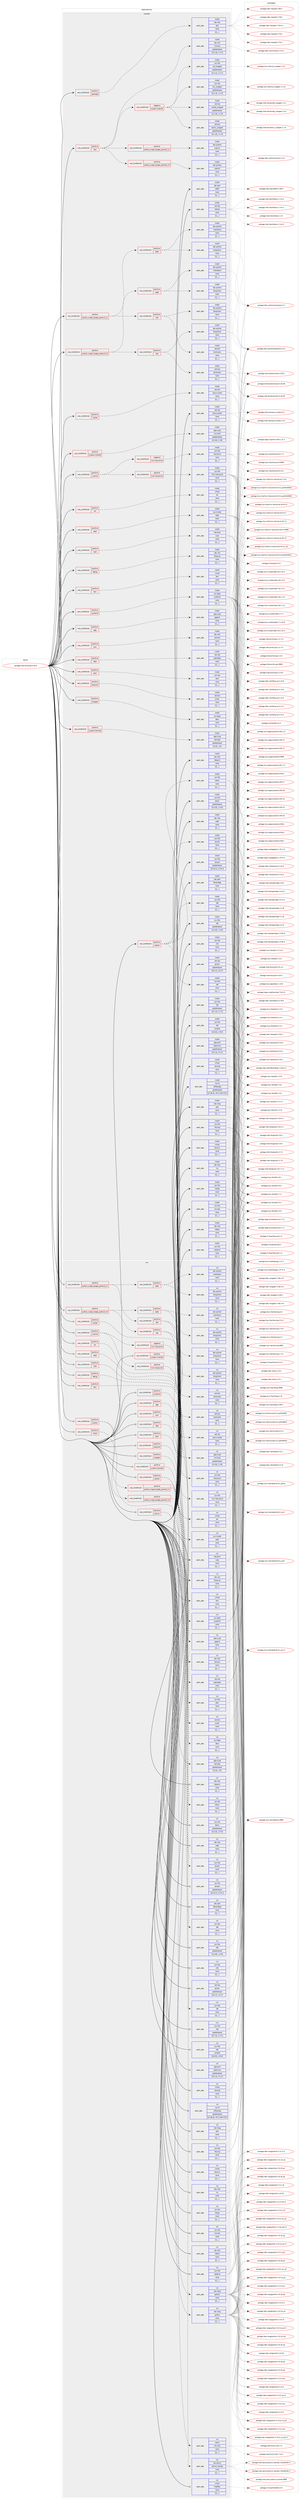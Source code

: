 digraph prolog {

# *************
# Graph options
# *************

newrank=true;
concentrate=true;
compound=true;
graph [rankdir=LR,fontname=Helvetica,fontsize=10,ranksep=1.5];#, ranksep=2.5, nodesep=0.2];
edge  [arrowhead=vee];
node  [fontname=Helvetica,fontsize=10];

# **********
# The ebuild
# **********

subgraph cluster_leftcol {
color=gray;
label=<<i>ebuild</i>>;
id [label="portage://net-fs/samba-4.18.8", color=red, width=4, href="../net-fs/samba-4.18.8.svg"];
}

# ****************
# The dependencies
# ****************

subgraph cluster_midcol {
color=gray;
label=<<i>dependencies</i>>;
subgraph cluster_compile {
fillcolor="#eeeeee";
style=filled;
label=<<i>compile</i>>;
subgraph cond95242 {
dependency361362 [label=<<TABLE BORDER="0" CELLBORDER="1" CELLSPACING="0" CELLPADDING="4"><TR><TD ROWSPAN="3" CELLPADDING="10">use_conditional</TD></TR><TR><TD>positive</TD></TR><TR><TD>acl</TD></TR></TABLE>>, shape=none, color=red];
subgraph pack263485 {
dependency361363 [label=<<TABLE BORDER="0" CELLBORDER="1" CELLSPACING="0" CELLPADDING="4" WIDTH="220"><TR><TD ROWSPAN="6" CELLPADDING="30">pack_dep</TD></TR><TR><TD WIDTH="110">install</TD></TR><TR><TD>virtual</TD></TR><TR><TD>acl</TD></TR><TR><TD>none</TD></TR><TR><TD>[[],,,,]</TD></TR></TABLE>>, shape=none, color=blue];
}
dependency361362:e -> dependency361363:w [weight=20,style="dashed",arrowhead="vee"];
}
id:e -> dependency361362:w [weight=20,style="solid",arrowhead="vee"];
subgraph cond95243 {
dependency361364 [label=<<TABLE BORDER="0" CELLBORDER="1" CELLSPACING="0" CELLPADDING="4"><TR><TD ROWSPAN="3" CELLPADDING="10">use_conditional</TD></TR><TR><TD>positive</TD></TR><TR><TD>ceph</TD></TR></TABLE>>, shape=none, color=red];
subgraph pack263486 {
dependency361365 [label=<<TABLE BORDER="0" CELLBORDER="1" CELLSPACING="0" CELLPADDING="4" WIDTH="220"><TR><TD ROWSPAN="6" CELLPADDING="30">pack_dep</TD></TR><TR><TD WIDTH="110">install</TD></TR><TR><TD>sys-cluster</TD></TR><TR><TD>ceph</TD></TR><TR><TD>none</TD></TR><TR><TD>[[],,,,]</TD></TR></TABLE>>, shape=none, color=blue];
}
dependency361364:e -> dependency361365:w [weight=20,style="dashed",arrowhead="vee"];
}
id:e -> dependency361364:w [weight=20,style="solid",arrowhead="vee"];
subgraph cond95244 {
dependency361366 [label=<<TABLE BORDER="0" CELLBORDER="1" CELLSPACING="0" CELLPADDING="4"><TR><TD ROWSPAN="3" CELLPADDING="10">use_conditional</TD></TR><TR><TD>positive</TD></TR><TR><TD>cluster</TD></TR></TABLE>>, shape=none, color=red];
subgraph pack263487 {
dependency361367 [label=<<TABLE BORDER="0" CELLBORDER="1" CELLSPACING="0" CELLPADDING="4" WIDTH="220"><TR><TD ROWSPAN="6" CELLPADDING="30">pack_dep</TD></TR><TR><TD WIDTH="110">install</TD></TR><TR><TD>net-libs</TD></TR><TR><TD>rpcsvc-proto</TD></TR><TR><TD>none</TD></TR><TR><TD>[[],,,,]</TD></TR></TABLE>>, shape=none, color=blue];
}
dependency361366:e -> dependency361367:w [weight=20,style="dashed",arrowhead="vee"];
}
id:e -> dependency361366:w [weight=20,style="solid",arrowhead="vee"];
subgraph cond95245 {
dependency361368 [label=<<TABLE BORDER="0" CELLBORDER="1" CELLSPACING="0" CELLPADDING="4"><TR><TD ROWSPAN="3" CELLPADDING="10">use_conditional</TD></TR><TR><TD>positive</TD></TR><TR><TD>cups</TD></TR></TABLE>>, shape=none, color=red];
subgraph pack263488 {
dependency361369 [label=<<TABLE BORDER="0" CELLBORDER="1" CELLSPACING="0" CELLPADDING="4" WIDTH="220"><TR><TD ROWSPAN="6" CELLPADDING="30">pack_dep</TD></TR><TR><TD WIDTH="110">install</TD></TR><TR><TD>net-print</TD></TR><TR><TD>cups</TD></TR><TR><TD>none</TD></TR><TR><TD>[[],,,,]</TD></TR></TABLE>>, shape=none, color=blue];
}
dependency361368:e -> dependency361369:w [weight=20,style="dashed",arrowhead="vee"];
}
id:e -> dependency361368:w [weight=20,style="solid",arrowhead="vee"];
subgraph cond95246 {
dependency361370 [label=<<TABLE BORDER="0" CELLBORDER="1" CELLSPACING="0" CELLPADDING="4"><TR><TD ROWSPAN="3" CELLPADDING="10">use_conditional</TD></TR><TR><TD>positive</TD></TR><TR><TD>debug</TD></TR></TABLE>>, shape=none, color=red];
subgraph pack263489 {
dependency361371 [label=<<TABLE BORDER="0" CELLBORDER="1" CELLSPACING="0" CELLPADDING="4" WIDTH="220"><TR><TD ROWSPAN="6" CELLPADDING="30">pack_dep</TD></TR><TR><TD WIDTH="110">install</TD></TR><TR><TD>dev-util</TD></TR><TR><TD>lttng-ust</TD></TR><TR><TD>none</TD></TR><TR><TD>[[],,,,]</TD></TR></TABLE>>, shape=none, color=blue];
}
dependency361370:e -> dependency361371:w [weight=20,style="dashed",arrowhead="vee"];
}
id:e -> dependency361370:w [weight=20,style="solid",arrowhead="vee"];
subgraph cond95247 {
dependency361372 [label=<<TABLE BORDER="0" CELLBORDER="1" CELLSPACING="0" CELLPADDING="4"><TR><TD ROWSPAN="3" CELLPADDING="10">use_conditional</TD></TR><TR><TD>positive</TD></TR><TR><TD>fam</TD></TR></TABLE>>, shape=none, color=red];
subgraph pack263490 {
dependency361373 [label=<<TABLE BORDER="0" CELLBORDER="1" CELLSPACING="0" CELLPADDING="4" WIDTH="220"><TR><TD ROWSPAN="6" CELLPADDING="30">pack_dep</TD></TR><TR><TD WIDTH="110">install</TD></TR><TR><TD>virtual</TD></TR><TR><TD>fam</TD></TR><TR><TD>none</TD></TR><TR><TD>[[],,,,]</TD></TR></TABLE>>, shape=none, color=blue];
}
dependency361372:e -> dependency361373:w [weight=20,style="dashed",arrowhead="vee"];
}
id:e -> dependency361372:w [weight=20,style="solid",arrowhead="vee"];
subgraph cond95248 {
dependency361374 [label=<<TABLE BORDER="0" CELLBORDER="1" CELLSPACING="0" CELLPADDING="4"><TR><TD ROWSPAN="3" CELLPADDING="10">use_conditional</TD></TR><TR><TD>positive</TD></TR><TR><TD>gpg</TD></TR></TABLE>>, shape=none, color=red];
subgraph pack263491 {
dependency361375 [label=<<TABLE BORDER="0" CELLBORDER="1" CELLSPACING="0" CELLPADDING="4" WIDTH="220"><TR><TD ROWSPAN="6" CELLPADDING="30">pack_dep</TD></TR><TR><TD WIDTH="110">install</TD></TR><TR><TD>app-crypt</TD></TR><TR><TD>gpgme</TD></TR><TR><TD>none</TD></TR><TR><TD>[[],,,,]</TD></TR></TABLE>>, shape=none, color=blue];
}
dependency361374:e -> dependency361375:w [weight=20,style="dashed",arrowhead="vee"];
}
id:e -> dependency361374:w [weight=20,style="solid",arrowhead="vee"];
subgraph cond95249 {
dependency361376 [label=<<TABLE BORDER="0" CELLBORDER="1" CELLSPACING="0" CELLPADDING="4"><TR><TD ROWSPAN="3" CELLPADDING="10">use_conditional</TD></TR><TR><TD>positive</TD></TR><TR><TD>json</TD></TR></TABLE>>, shape=none, color=red];
subgraph pack263492 {
dependency361377 [label=<<TABLE BORDER="0" CELLBORDER="1" CELLSPACING="0" CELLPADDING="4" WIDTH="220"><TR><TD ROWSPAN="6" CELLPADDING="30">pack_dep</TD></TR><TR><TD WIDTH="110">install</TD></TR><TR><TD>dev-libs</TD></TR><TR><TD>jansson</TD></TR><TR><TD>none</TD></TR><TR><TD>[[],,,,]</TD></TR></TABLE>>, shape=none, color=blue];
}
dependency361376:e -> dependency361377:w [weight=20,style="dashed",arrowhead="vee"];
}
id:e -> dependency361376:w [weight=20,style="solid",arrowhead="vee"];
subgraph cond95250 {
dependency361378 [label=<<TABLE BORDER="0" CELLBORDER="1" CELLSPACING="0" CELLPADDING="4"><TR><TD ROWSPAN="3" CELLPADDING="10">use_conditional</TD></TR><TR><TD>positive</TD></TR><TR><TD>ldap</TD></TR></TABLE>>, shape=none, color=red];
subgraph pack263493 {
dependency361379 [label=<<TABLE BORDER="0" CELLBORDER="1" CELLSPACING="0" CELLPADDING="4" WIDTH="220"><TR><TD ROWSPAN="6" CELLPADDING="30">pack_dep</TD></TR><TR><TD WIDTH="110">install</TD></TR><TR><TD>net-nds</TD></TR><TR><TD>openldap</TD></TR><TR><TD>none</TD></TR><TR><TD>[[],,,,]</TD></TR></TABLE>>, shape=none, color=blue];
}
dependency361378:e -> dependency361379:w [weight=20,style="dashed",arrowhead="vee"];
}
id:e -> dependency361378:w [weight=20,style="solid",arrowhead="vee"];
subgraph cond95251 {
dependency361380 [label=<<TABLE BORDER="0" CELLBORDER="1" CELLSPACING="0" CELLPADDING="4"><TR><TD ROWSPAN="3" CELLPADDING="10">use_conditional</TD></TR><TR><TD>positive</TD></TR><TR><TD>pam</TD></TR></TABLE>>, shape=none, color=red];
subgraph pack263494 {
dependency361381 [label=<<TABLE BORDER="0" CELLBORDER="1" CELLSPACING="0" CELLPADDING="4" WIDTH="220"><TR><TD ROWSPAN="6" CELLPADDING="30">pack_dep</TD></TR><TR><TD WIDTH="110">install</TD></TR><TR><TD>sys-libs</TD></TR><TR><TD>pam</TD></TR><TR><TD>none</TD></TR><TR><TD>[[],,,,]</TD></TR></TABLE>>, shape=none, color=blue];
}
dependency361380:e -> dependency361381:w [weight=20,style="dashed",arrowhead="vee"];
}
id:e -> dependency361380:w [weight=20,style="solid",arrowhead="vee"];
subgraph cond95252 {
dependency361382 [label=<<TABLE BORDER="0" CELLBORDER="1" CELLSPACING="0" CELLPADDING="4"><TR><TD ROWSPAN="3" CELLPADDING="10">use_conditional</TD></TR><TR><TD>positive</TD></TR><TR><TD>python</TD></TR></TABLE>>, shape=none, color=red];
subgraph pack263495 {
dependency361383 [label=<<TABLE BORDER="0" CELLBORDER="1" CELLSPACING="0" CELLPADDING="4" WIDTH="220"><TR><TD ROWSPAN="6" CELLPADDING="30">pack_dep</TD></TR><TR><TD WIDTH="110">install</TD></TR><TR><TD>sys-libs</TD></TR><TR><TD>ldb</TD></TR><TR><TD>none</TD></TR><TR><TD>[[],,,,]</TD></TR></TABLE>>, shape=none, color=blue];
}
dependency361382:e -> dependency361383:w [weight=20,style="dashed",arrowhead="vee"];
subgraph pack263496 {
dependency361384 [label=<<TABLE BORDER="0" CELLBORDER="1" CELLSPACING="0" CELLPADDING="4" WIDTH="220"><TR><TD ROWSPAN="6" CELLPADDING="30">pack_dep</TD></TR><TR><TD WIDTH="110">install</TD></TR><TR><TD>sys-libs</TD></TR><TR><TD>talloc</TD></TR><TR><TD>none</TD></TR><TR><TD>[[],,,,]</TD></TR></TABLE>>, shape=none, color=blue];
}
dependency361382:e -> dependency361384:w [weight=20,style="dashed",arrowhead="vee"];
subgraph pack263497 {
dependency361385 [label=<<TABLE BORDER="0" CELLBORDER="1" CELLSPACING="0" CELLPADDING="4" WIDTH="220"><TR><TD ROWSPAN="6" CELLPADDING="30">pack_dep</TD></TR><TR><TD WIDTH="110">install</TD></TR><TR><TD>sys-libs</TD></TR><TR><TD>tdb</TD></TR><TR><TD>none</TD></TR><TR><TD>[[],,,,]</TD></TR></TABLE>>, shape=none, color=blue];
}
dependency361382:e -> dependency361385:w [weight=20,style="dashed",arrowhead="vee"];
subgraph pack263498 {
dependency361386 [label=<<TABLE BORDER="0" CELLBORDER="1" CELLSPACING="0" CELLPADDING="4" WIDTH="220"><TR><TD ROWSPAN="6" CELLPADDING="30">pack_dep</TD></TR><TR><TD WIDTH="110">install</TD></TR><TR><TD>sys-libs</TD></TR><TR><TD>tevent</TD></TR><TR><TD>none</TD></TR><TR><TD>[[],,,,]</TD></TR></TABLE>>, shape=none, color=blue];
}
dependency361382:e -> dependency361386:w [weight=20,style="dashed",arrowhead="vee"];
}
id:e -> dependency361382:w [weight=20,style="solid",arrowhead="vee"];
subgraph cond95253 {
dependency361387 [label=<<TABLE BORDER="0" CELLBORDER="1" CELLSPACING="0" CELLPADDING="4"><TR><TD ROWSPAN="3" CELLPADDING="10">use_conditional</TD></TR><TR><TD>positive</TD></TR><TR><TD>python_single_target_python3_10</TD></TR></TABLE>>, shape=none, color=red];
subgraph cond95254 {
dependency361388 [label=<<TABLE BORDER="0" CELLBORDER="1" CELLSPACING="0" CELLPADDING="4"><TR><TD ROWSPAN="3" CELLPADDING="10">use_conditional</TD></TR><TR><TD>positive</TD></TR><TR><TD>addc</TD></TR></TABLE>>, shape=none, color=red];
subgraph pack263499 {
dependency361389 [label=<<TABLE BORDER="0" CELLBORDER="1" CELLSPACING="0" CELLPADDING="4" WIDTH="220"><TR><TD ROWSPAN="6" CELLPADDING="30">pack_dep</TD></TR><TR><TD WIDTH="110">install</TD></TR><TR><TD>dev-python</TD></TR><TR><TD>dnspython</TD></TR><TR><TD>none</TD></TR><TR><TD>[[],,,,]</TD></TR></TABLE>>, shape=none, color=blue];
}
dependency361388:e -> dependency361389:w [weight=20,style="dashed",arrowhead="vee"];
subgraph pack263500 {
dependency361390 [label=<<TABLE BORDER="0" CELLBORDER="1" CELLSPACING="0" CELLPADDING="4" WIDTH="220"><TR><TD ROWSPAN="6" CELLPADDING="30">pack_dep</TD></TR><TR><TD WIDTH="110">install</TD></TR><TR><TD>dev-python</TD></TR><TR><TD>markdown</TD></TR><TR><TD>none</TD></TR><TR><TD>[[],,,,]</TD></TR></TABLE>>, shape=none, color=blue];
}
dependency361388:e -> dependency361390:w [weight=20,style="dashed",arrowhead="vee"];
}
dependency361387:e -> dependency361388:w [weight=20,style="dashed",arrowhead="vee"];
subgraph cond95255 {
dependency361391 [label=<<TABLE BORDER="0" CELLBORDER="1" CELLSPACING="0" CELLPADDING="4"><TR><TD ROWSPAN="3" CELLPADDING="10">use_conditional</TD></TR><TR><TD>positive</TD></TR><TR><TD>ads</TD></TR></TABLE>>, shape=none, color=red];
subgraph pack263501 {
dependency361392 [label=<<TABLE BORDER="0" CELLBORDER="1" CELLSPACING="0" CELLPADDING="4" WIDTH="220"><TR><TD ROWSPAN="6" CELLPADDING="30">pack_dep</TD></TR><TR><TD WIDTH="110">install</TD></TR><TR><TD>dev-python</TD></TR><TR><TD>dnspython</TD></TR><TR><TD>none</TD></TR><TR><TD>[[],,,,]</TD></TR></TABLE>>, shape=none, color=blue];
}
dependency361391:e -> dependency361392:w [weight=20,style="dashed",arrowhead="vee"];
subgraph pack263502 {
dependency361393 [label=<<TABLE BORDER="0" CELLBORDER="1" CELLSPACING="0" CELLPADDING="4" WIDTH="220"><TR><TD ROWSPAN="6" CELLPADDING="30">pack_dep</TD></TR><TR><TD WIDTH="110">install</TD></TR><TR><TD>net-dns</TD></TR><TR><TD>bind-tools</TD></TR><TR><TD>none</TD></TR><TR><TD>[[],,,,]</TD></TR></TABLE>>, shape=none, color=blue];
}
dependency361391:e -> dependency361393:w [weight=20,style="dashed",arrowhead="vee"];
}
dependency361387:e -> dependency361391:w [weight=20,style="dashed",arrowhead="vee"];
}
id:e -> dependency361387:w [weight=20,style="solid",arrowhead="vee"];
subgraph cond95256 {
dependency361394 [label=<<TABLE BORDER="0" CELLBORDER="1" CELLSPACING="0" CELLPADDING="4"><TR><TD ROWSPAN="3" CELLPADDING="10">use_conditional</TD></TR><TR><TD>positive</TD></TR><TR><TD>python_single_target_python3_11</TD></TR></TABLE>>, shape=none, color=red];
subgraph cond95257 {
dependency361395 [label=<<TABLE BORDER="0" CELLBORDER="1" CELLSPACING="0" CELLPADDING="4"><TR><TD ROWSPAN="3" CELLPADDING="10">use_conditional</TD></TR><TR><TD>positive</TD></TR><TR><TD>addc</TD></TR></TABLE>>, shape=none, color=red];
subgraph pack263503 {
dependency361396 [label=<<TABLE BORDER="0" CELLBORDER="1" CELLSPACING="0" CELLPADDING="4" WIDTH="220"><TR><TD ROWSPAN="6" CELLPADDING="30">pack_dep</TD></TR><TR><TD WIDTH="110">install</TD></TR><TR><TD>dev-python</TD></TR><TR><TD>dnspython</TD></TR><TR><TD>none</TD></TR><TR><TD>[[],,,,]</TD></TR></TABLE>>, shape=none, color=blue];
}
dependency361395:e -> dependency361396:w [weight=20,style="dashed",arrowhead="vee"];
subgraph pack263504 {
dependency361397 [label=<<TABLE BORDER="0" CELLBORDER="1" CELLSPACING="0" CELLPADDING="4" WIDTH="220"><TR><TD ROWSPAN="6" CELLPADDING="30">pack_dep</TD></TR><TR><TD WIDTH="110">install</TD></TR><TR><TD>dev-python</TD></TR><TR><TD>markdown</TD></TR><TR><TD>none</TD></TR><TR><TD>[[],,,,]</TD></TR></TABLE>>, shape=none, color=blue];
}
dependency361395:e -> dependency361397:w [weight=20,style="dashed",arrowhead="vee"];
}
dependency361394:e -> dependency361395:w [weight=20,style="dashed",arrowhead="vee"];
subgraph cond95258 {
dependency361398 [label=<<TABLE BORDER="0" CELLBORDER="1" CELLSPACING="0" CELLPADDING="4"><TR><TD ROWSPAN="3" CELLPADDING="10">use_conditional</TD></TR><TR><TD>positive</TD></TR><TR><TD>ads</TD></TR></TABLE>>, shape=none, color=red];
subgraph pack263505 {
dependency361399 [label=<<TABLE BORDER="0" CELLBORDER="1" CELLSPACING="0" CELLPADDING="4" WIDTH="220"><TR><TD ROWSPAN="6" CELLPADDING="30">pack_dep</TD></TR><TR><TD WIDTH="110">install</TD></TR><TR><TD>dev-python</TD></TR><TR><TD>dnspython</TD></TR><TR><TD>none</TD></TR><TR><TD>[[],,,,]</TD></TR></TABLE>>, shape=none, color=blue];
}
dependency361398:e -> dependency361399:w [weight=20,style="dashed",arrowhead="vee"];
subgraph pack263506 {
dependency361400 [label=<<TABLE BORDER="0" CELLBORDER="1" CELLSPACING="0" CELLPADDING="4" WIDTH="220"><TR><TD ROWSPAN="6" CELLPADDING="30">pack_dep</TD></TR><TR><TD WIDTH="110">install</TD></TR><TR><TD>net-dns</TD></TR><TR><TD>bind-tools</TD></TR><TR><TD>none</TD></TR><TR><TD>[[],,,,]</TD></TR></TABLE>>, shape=none, color=blue];
}
dependency361398:e -> dependency361400:w [weight=20,style="dashed",arrowhead="vee"];
}
dependency361394:e -> dependency361398:w [weight=20,style="dashed",arrowhead="vee"];
}
id:e -> dependency361394:w [weight=20,style="solid",arrowhead="vee"];
subgraph cond95259 {
dependency361401 [label=<<TABLE BORDER="0" CELLBORDER="1" CELLSPACING="0" CELLPADDING="4"><TR><TD ROWSPAN="3" CELLPADDING="10">use_conditional</TD></TR><TR><TD>positive</TD></TR><TR><TD>snapper</TD></TR></TABLE>>, shape=none, color=red];
subgraph pack263507 {
dependency361402 [label=<<TABLE BORDER="0" CELLBORDER="1" CELLSPACING="0" CELLPADDING="4" WIDTH="220"><TR><TD ROWSPAN="6" CELLPADDING="30">pack_dep</TD></TR><TR><TD WIDTH="110">install</TD></TR><TR><TD>sys-apps</TD></TR><TR><TD>dbus</TD></TR><TR><TD>none</TD></TR><TR><TD>[[],,,,]</TD></TR></TABLE>>, shape=none, color=blue];
}
dependency361401:e -> dependency361402:w [weight=20,style="dashed",arrowhead="vee"];
}
id:e -> dependency361401:w [weight=20,style="solid",arrowhead="vee"];
subgraph cond95260 {
dependency361403 [label=<<TABLE BORDER="0" CELLBORDER="1" CELLSPACING="0" CELLPADDING="4"><TR><TD ROWSPAN="3" CELLPADDING="10">use_conditional</TD></TR><TR><TD>positive</TD></TR><TR><TD>spotlight</TD></TR></TABLE>>, shape=none, color=red];
subgraph pack263508 {
dependency361404 [label=<<TABLE BORDER="0" CELLBORDER="1" CELLSPACING="0" CELLPADDING="4" WIDTH="220"><TR><TD ROWSPAN="6" CELLPADDING="30">pack_dep</TD></TR><TR><TD WIDTH="110">install</TD></TR><TR><TD>dev-libs</TD></TR><TR><TD>glib</TD></TR><TR><TD>none</TD></TR><TR><TD>[[],,,,]</TD></TR></TABLE>>, shape=none, color=blue];
}
dependency361403:e -> dependency361404:w [weight=20,style="dashed",arrowhead="vee"];
}
id:e -> dependency361403:w [weight=20,style="solid",arrowhead="vee"];
subgraph cond95261 {
dependency361405 [label=<<TABLE BORDER="0" CELLBORDER="1" CELLSPACING="0" CELLPADDING="4"><TR><TD ROWSPAN="3" CELLPADDING="10">use_conditional</TD></TR><TR><TD>positive</TD></TR><TR><TD>system-heimdal</TD></TR></TABLE>>, shape=none, color=red];
subgraph pack263509 {
dependency361406 [label=<<TABLE BORDER="0" CELLBORDER="1" CELLSPACING="0" CELLPADDING="4" WIDTH="220"><TR><TD ROWSPAN="6" CELLPADDING="30">pack_dep</TD></TR><TR><TD WIDTH="110">install</TD></TR><TR><TD>app-crypt</TD></TR><TR><TD>heimdal</TD></TR><TR><TD>greaterequal</TD></TR><TR><TD>[[1,5],,,1.5]</TD></TR></TABLE>>, shape=none, color=blue];
}
dependency361405:e -> dependency361406:w [weight=20,style="dashed",arrowhead="vee"];
}
id:e -> dependency361405:w [weight=20,style="solid",arrowhead="vee"];
subgraph cond95262 {
dependency361407 [label=<<TABLE BORDER="0" CELLBORDER="1" CELLSPACING="0" CELLPADDING="4"><TR><TD ROWSPAN="3" CELLPADDING="10">use_conditional</TD></TR><TR><TD>positive</TD></TR><TR><TD>system-mitkrb5</TD></TR></TABLE>>, shape=none, color=red];
subgraph pack263510 {
dependency361408 [label=<<TABLE BORDER="0" CELLBORDER="1" CELLSPACING="0" CELLPADDING="4" WIDTH="220"><TR><TD ROWSPAN="6" CELLPADDING="30">pack_dep</TD></TR><TR><TD WIDTH="110">install</TD></TR><TR><TD>app-crypt</TD></TR><TR><TD>mit-krb5</TD></TR><TR><TD>greaterequal</TD></TR><TR><TD>[[1,19],,,1.19]</TD></TR></TABLE>>, shape=none, color=blue];
}
dependency361407:e -> dependency361408:w [weight=20,style="dashed",arrowhead="vee"];
}
id:e -> dependency361407:w [weight=20,style="solid",arrowhead="vee"];
subgraph cond95263 {
dependency361409 [label=<<TABLE BORDER="0" CELLBORDER="1" CELLSPACING="0" CELLPADDING="4"><TR><TD ROWSPAN="3" CELLPADDING="10">use_conditional</TD></TR><TR><TD>positive</TD></TR><TR><TD>systemd</TD></TR></TABLE>>, shape=none, color=red];
subgraph pack263511 {
dependency361410 [label=<<TABLE BORDER="0" CELLBORDER="1" CELLSPACING="0" CELLPADDING="4" WIDTH="220"><TR><TD ROWSPAN="6" CELLPADDING="30">pack_dep</TD></TR><TR><TD WIDTH="110">install</TD></TR><TR><TD>sys-apps</TD></TR><TR><TD>systemd</TD></TR><TR><TD>none</TD></TR><TR><TD>[[],,,,]</TD></TR></TABLE>>, shape=none, color=blue];
}
dependency361409:e -> dependency361410:w [weight=20,style="dashed",arrowhead="vee"];
}
id:e -> dependency361409:w [weight=20,style="solid",arrowhead="vee"];
subgraph cond95264 {
dependency361411 [label=<<TABLE BORDER="0" CELLBORDER="1" CELLSPACING="0" CELLPADDING="4"><TR><TD ROWSPAN="3" CELLPADDING="10">use_conditional</TD></TR><TR><TD>positive</TD></TR><TR><TD>test</TD></TR></TABLE>>, shape=none, color=red];
subgraph pack263512 {
dependency361412 [label=<<TABLE BORDER="0" CELLBORDER="1" CELLSPACING="0" CELLPADDING="4" WIDTH="220"><TR><TD ROWSPAN="6" CELLPADDING="30">pack_dep</TD></TR><TR><TD WIDTH="110">install</TD></TR><TR><TD>dev-util</TD></TR><TR><TD>cmocka</TD></TR><TR><TD>greaterequal</TD></TR><TR><TD>[[1,1,3],,,1.1.3]</TD></TR></TABLE>>, shape=none, color=blue];
}
dependency361411:e -> dependency361412:w [weight=20,style="dashed",arrowhead="vee"];
subgraph cond95265 {
dependency361413 [label=<<TABLE BORDER="0" CELLBORDER="1" CELLSPACING="0" CELLPADDING="4"><TR><TD ROWSPAN="3" CELLPADDING="10">use_conditional</TD></TR><TR><TD>positive</TD></TR><TR><TD>python_single_target_python3_10</TD></TR></TABLE>>, shape=none, color=red];
subgraph pack263513 {
dependency361414 [label=<<TABLE BORDER="0" CELLBORDER="1" CELLSPACING="0" CELLPADDING="4" WIDTH="220"><TR><TD ROWSPAN="6" CELLPADDING="30">pack_dep</TD></TR><TR><TD WIDTH="110">install</TD></TR><TR><TD>dev-python</TD></TR><TR><TD>subunit</TD></TR><TR><TD>none</TD></TR><TR><TD>[[],,,,]</TD></TR></TABLE>>, shape=none, color=blue];
}
dependency361413:e -> dependency361414:w [weight=20,style="dashed",arrowhead="vee"];
}
dependency361411:e -> dependency361413:w [weight=20,style="dashed",arrowhead="vee"];
subgraph cond95266 {
dependency361415 [label=<<TABLE BORDER="0" CELLBORDER="1" CELLSPACING="0" CELLPADDING="4"><TR><TD ROWSPAN="3" CELLPADDING="10">use_conditional</TD></TR><TR><TD>positive</TD></TR><TR><TD>python_single_target_python3_11</TD></TR></TABLE>>, shape=none, color=red];
subgraph pack263514 {
dependency361416 [label=<<TABLE BORDER="0" CELLBORDER="1" CELLSPACING="0" CELLPADDING="4" WIDTH="220"><TR><TD ROWSPAN="6" CELLPADDING="30">pack_dep</TD></TR><TR><TD WIDTH="110">install</TD></TR><TR><TD>dev-python</TD></TR><TR><TD>subunit</TD></TR><TR><TD>none</TD></TR><TR><TD>[[],,,,]</TD></TR></TABLE>>, shape=none, color=blue];
}
dependency361415:e -> dependency361416:w [weight=20,style="dashed",arrowhead="vee"];
}
dependency361411:e -> dependency361415:w [weight=20,style="dashed",arrowhead="vee"];
subgraph cond95267 {
dependency361417 [label=<<TABLE BORDER="0" CELLBORDER="1" CELLSPACING="0" CELLPADDING="4"><TR><TD ROWSPAN="3" CELLPADDING="10">use_conditional</TD></TR><TR><TD>negative</TD></TR><TR><TD>system-mitkrb5</TD></TR></TABLE>>, shape=none, color=red];
subgraph pack263515 {
dependency361418 [label=<<TABLE BORDER="0" CELLBORDER="1" CELLSPACING="0" CELLPADDING="4" WIDTH="220"><TR><TD ROWSPAN="6" CELLPADDING="30">pack_dep</TD></TR><TR><TD WIDTH="110">install</TD></TR><TR><TD>net-dns</TD></TR><TR><TD>resolv_wrapper</TD></TR><TR><TD>greaterequal</TD></TR><TR><TD>[[1,1,4],,,1.1.4]</TD></TR></TABLE>>, shape=none, color=blue];
}
dependency361417:e -> dependency361418:w [weight=20,style="dashed",arrowhead="vee"];
subgraph pack263516 {
dependency361419 [label=<<TABLE BORDER="0" CELLBORDER="1" CELLSPACING="0" CELLPADDING="4" WIDTH="220"><TR><TD ROWSPAN="6" CELLPADDING="30">pack_dep</TD></TR><TR><TD WIDTH="110">install</TD></TR><TR><TD>net-libs</TD></TR><TR><TD>socket_wrapper</TD></TR><TR><TD>greaterequal</TD></TR><TR><TD>[[1,1,9],,,1.1.9]</TD></TR></TABLE>>, shape=none, color=blue];
}
dependency361417:e -> dependency361419:w [weight=20,style="dashed",arrowhead="vee"];
subgraph pack263517 {
dependency361420 [label=<<TABLE BORDER="0" CELLBORDER="1" CELLSPACING="0" CELLPADDING="4" WIDTH="220"><TR><TD ROWSPAN="6" CELLPADDING="30">pack_dep</TD></TR><TR><TD WIDTH="110">install</TD></TR><TR><TD>sys-libs</TD></TR><TR><TD>nss_wrapper</TD></TR><TR><TD>greaterequal</TD></TR><TR><TD>[[1,1,3],,,1.1.3]</TD></TR></TABLE>>, shape=none, color=blue];
}
dependency361417:e -> dependency361420:w [weight=20,style="dashed",arrowhead="vee"];
subgraph pack263518 {
dependency361421 [label=<<TABLE BORDER="0" CELLBORDER="1" CELLSPACING="0" CELLPADDING="4" WIDTH="220"><TR><TD ROWSPAN="6" CELLPADDING="30">pack_dep</TD></TR><TR><TD WIDTH="110">install</TD></TR><TR><TD>sys-libs</TD></TR><TR><TD>uid_wrapper</TD></TR><TR><TD>greaterequal</TD></TR><TR><TD>[[1,2,1],,,1.2.1]</TD></TR></TABLE>>, shape=none, color=blue];
}
dependency361417:e -> dependency361421:w [weight=20,style="dashed",arrowhead="vee"];
}
dependency361411:e -> dependency361417:w [weight=20,style="dashed",arrowhead="vee"];
}
id:e -> dependency361411:w [weight=20,style="solid",arrowhead="vee"];
subgraph cond95268 {
dependency361422 [label=<<TABLE BORDER="0" CELLBORDER="1" CELLSPACING="0" CELLPADDING="4"><TR><TD ROWSPAN="3" CELLPADDING="10">use_conditional</TD></TR><TR><TD>positive</TD></TR><TR><TD>unwind</TD></TR></TABLE>>, shape=none, color=red];
subgraph cond95269 {
dependency361423 [label=<<TABLE BORDER="0" CELLBORDER="1" CELLSPACING="0" CELLPADDING="4"><TR><TD ROWSPAN="3" CELLPADDING="10">use_conditional</TD></TR><TR><TD>positive</TD></TR><TR><TD>llvm-libunwind</TD></TR></TABLE>>, shape=none, color=red];
subgraph pack263519 {
dependency361424 [label=<<TABLE BORDER="0" CELLBORDER="1" CELLSPACING="0" CELLPADDING="4" WIDTH="220"><TR><TD ROWSPAN="6" CELLPADDING="30">pack_dep</TD></TR><TR><TD WIDTH="110">install</TD></TR><TR><TD>sys-libs</TD></TR><TR><TD>llvm-libunwind</TD></TR><TR><TD>none</TD></TR><TR><TD>[[],,,,]</TD></TR></TABLE>>, shape=none, color=blue];
}
dependency361423:e -> dependency361424:w [weight=20,style="dashed",arrowhead="vee"];
}
dependency361422:e -> dependency361423:w [weight=20,style="dashed",arrowhead="vee"];
subgraph cond95270 {
dependency361425 [label=<<TABLE BORDER="0" CELLBORDER="1" CELLSPACING="0" CELLPADDING="4"><TR><TD ROWSPAN="3" CELLPADDING="10">use_conditional</TD></TR><TR><TD>negative</TD></TR><TR><TD>llvm-libunwind</TD></TR></TABLE>>, shape=none, color=red];
subgraph pack263520 {
dependency361426 [label=<<TABLE BORDER="0" CELLBORDER="1" CELLSPACING="0" CELLPADDING="4" WIDTH="220"><TR><TD ROWSPAN="6" CELLPADDING="30">pack_dep</TD></TR><TR><TD WIDTH="110">install</TD></TR><TR><TD>sys-libs</TD></TR><TR><TD>libunwind</TD></TR><TR><TD>none</TD></TR><TR><TD>[[],,,,]</TD></TR></TABLE>>, shape=none, color=blue];
}
dependency361425:e -> dependency361426:w [weight=20,style="dashed",arrowhead="vee"];
}
dependency361422:e -> dependency361425:w [weight=20,style="dashed",arrowhead="vee"];
}
id:e -> dependency361422:w [weight=20,style="solid",arrowhead="vee"];
subgraph cond95271 {
dependency361427 [label=<<TABLE BORDER="0" CELLBORDER="1" CELLSPACING="0" CELLPADDING="4"><TR><TD ROWSPAN="3" CELLPADDING="10">use_conditional</TD></TR><TR><TD>positive</TD></TR><TR><TD>zeroconf</TD></TR></TABLE>>, shape=none, color=red];
subgraph pack263521 {
dependency361428 [label=<<TABLE BORDER="0" CELLBORDER="1" CELLSPACING="0" CELLPADDING="4" WIDTH="220"><TR><TD ROWSPAN="6" CELLPADDING="30">pack_dep</TD></TR><TR><TD WIDTH="110">install</TD></TR><TR><TD>net-dns</TD></TR><TR><TD>avahi</TD></TR><TR><TD>none</TD></TR><TR><TD>[[],,,,]</TD></TR></TABLE>>, shape=none, color=blue];
}
dependency361427:e -> dependency361428:w [weight=20,style="dashed",arrowhead="vee"];
}
id:e -> dependency361427:w [weight=20,style="solid",arrowhead="vee"];
subgraph pack263522 {
dependency361429 [label=<<TABLE BORDER="0" CELLBORDER="1" CELLSPACING="0" CELLPADDING="4" WIDTH="220"><TR><TD ROWSPAN="6" CELLPADDING="30">pack_dep</TD></TR><TR><TD WIDTH="110">install</TD></TR><TR><TD>app-arch</TD></TR><TR><TD>libarchive</TD></TR><TR><TD>greaterequal</TD></TR><TR><TD>[[3,1,2],,,3.1.2]</TD></TR></TABLE>>, shape=none, color=blue];
}
id:e -> dependency361429:w [weight=20,style="solid",arrowhead="vee"];
subgraph pack263523 {
dependency361430 [label=<<TABLE BORDER="0" CELLBORDER="1" CELLSPACING="0" CELLPADDING="4" WIDTH="220"><TR><TD ROWSPAN="6" CELLPADDING="30">pack_dep</TD></TR><TR><TD WIDTH="110">install</TD></TR><TR><TD>dev-lang</TD></TR><TR><TD>perl</TD></TR><TR><TD>none</TD></TR><TR><TD>[[],,,,]</TD></TR></TABLE>>, shape=none, color=blue];
}
id:e -> dependency361430:w [weight=20,style="solid",arrowhead="vee"];
subgraph pack263524 {
dependency361431 [label=<<TABLE BORDER="0" CELLBORDER="1" CELLSPACING="0" CELLPADDING="4" WIDTH="220"><TR><TD ROWSPAN="6" CELLPADDING="30">pack_dep</TD></TR><TR><TD WIDTH="110">install</TD></TR><TR><TD>dev-libs</TD></TR><TR><TD>icu</TD></TR><TR><TD>none</TD></TR><TR><TD>[[],,,,]</TD></TR></TABLE>>, shape=none, color=blue];
}
id:e -> dependency361431:w [weight=20,style="solid",arrowhead="vee"];
subgraph pack263525 {
dependency361432 [label=<<TABLE BORDER="0" CELLBORDER="1" CELLSPACING="0" CELLPADDING="4" WIDTH="220"><TR><TD ROWSPAN="6" CELLPADDING="30">pack_dep</TD></TR><TR><TD WIDTH="110">install</TD></TR><TR><TD>dev-libs</TD></TR><TR><TD>libbsd</TD></TR><TR><TD>none</TD></TR><TR><TD>[[],,,,]</TD></TR></TABLE>>, shape=none, color=blue];
}
id:e -> dependency361432:w [weight=20,style="solid",arrowhead="vee"];
subgraph pack263526 {
dependency361433 [label=<<TABLE BORDER="0" CELLBORDER="1" CELLSPACING="0" CELLPADDING="4" WIDTH="220"><TR><TD ROWSPAN="6" CELLPADDING="30">pack_dep</TD></TR><TR><TD WIDTH="110">install</TD></TR><TR><TD>dev-libs</TD></TR><TR><TD>libtasn1</TD></TR><TR><TD>none</TD></TR><TR><TD>[[],,,,]</TD></TR></TABLE>>, shape=none, color=blue];
}
id:e -> dependency361433:w [weight=20,style="solid",arrowhead="vee"];
subgraph pack263527 {
dependency361434 [label=<<TABLE BORDER="0" CELLBORDER="1" CELLSPACING="0" CELLPADDING="4" WIDTH="220"><TR><TD ROWSPAN="6" CELLPADDING="30">pack_dep</TD></TR><TR><TD WIDTH="110">install</TD></TR><TR><TD>dev-libs</TD></TR><TR><TD>popt</TD></TR><TR><TD>none</TD></TR><TR><TD>[[],,,,]</TD></TR></TABLE>>, shape=none, color=blue];
}
id:e -> dependency361434:w [weight=20,style="solid",arrowhead="vee"];
subgraph pack263528 {
dependency361435 [label=<<TABLE BORDER="0" CELLBORDER="1" CELLSPACING="0" CELLPADDING="4" WIDTH="220"><TR><TD ROWSPAN="6" CELLPADDING="30">pack_dep</TD></TR><TR><TD WIDTH="110">install</TD></TR><TR><TD>dev-perl</TD></TR><TR><TD>JSON</TD></TR><TR><TD>none</TD></TR><TR><TD>[[],,,,]</TD></TR></TABLE>>, shape=none, color=blue];
}
id:e -> dependency361435:w [weight=20,style="solid",arrowhead="vee"];
subgraph pack263529 {
dependency361436 [label=<<TABLE BORDER="0" CELLBORDER="1" CELLSPACING="0" CELLPADDING="4" WIDTH="220"><TR><TD ROWSPAN="6" CELLPADDING="30">pack_dep</TD></TR><TR><TD WIDTH="110">install</TD></TR><TR><TD>dev-perl</TD></TR><TR><TD>Parse-Yapp</TD></TR><TR><TD>none</TD></TR><TR><TD>[[],,,,]</TD></TR></TABLE>>, shape=none, color=blue];
}
id:e -> dependency361436:w [weight=20,style="solid",arrowhead="vee"];
subgraph pack263530 {
dependency361437 [label=<<TABLE BORDER="0" CELLBORDER="1" CELLSPACING="0" CELLPADDING="4" WIDTH="220"><TR><TD ROWSPAN="6" CELLPADDING="30">pack_dep</TD></TR><TR><TD WIDTH="110">install</TD></TR><TR><TD>net-libs</TD></TR><TR><TD>gnutls</TD></TR><TR><TD>greaterequal</TD></TR><TR><TD>[[3,4,7],,,3.4.7]</TD></TR></TABLE>>, shape=none, color=blue];
}
id:e -> dependency361437:w [weight=20,style="solid",arrowhead="vee"];
subgraph pack263531 {
dependency361438 [label=<<TABLE BORDER="0" CELLBORDER="1" CELLSPACING="0" CELLPADDING="4" WIDTH="220"><TR><TD ROWSPAN="6" CELLPADDING="30">pack_dep</TD></TR><TR><TD WIDTH="110">install</TD></TR><TR><TD>net-libs</TD></TR><TR><TD>libtirpc</TD></TR><TR><TD>none</TD></TR><TR><TD>[[],,,,]</TD></TR></TABLE>>, shape=none, color=blue];
}
id:e -> dependency361438:w [weight=20,style="solid",arrowhead="vee"];
subgraph pack263532 {
dependency361439 [label=<<TABLE BORDER="0" CELLBORDER="1" CELLSPACING="0" CELLPADDING="4" WIDTH="220"><TR><TD ROWSPAN="6" CELLPADDING="30">pack_dep</TD></TR><TR><TD WIDTH="110">install</TD></TR><TR><TD>net-libs</TD></TR><TR><TD>rpcsvc-proto</TD></TR><TR><TD>none</TD></TR><TR><TD>[[],,,,]</TD></TR></TABLE>>, shape=none, color=blue];
}
id:e -> dependency361439:w [weight=20,style="solid",arrowhead="vee"];
subgraph pack263533 {
dependency361440 [label=<<TABLE BORDER="0" CELLBORDER="1" CELLSPACING="0" CELLPADDING="4" WIDTH="220"><TR><TD ROWSPAN="6" CELLPADDING="30">pack_dep</TD></TR><TR><TD WIDTH="110">install</TD></TR><TR><TD>sys-fs</TD></TR><TR><TD>e2fsprogs</TD></TR><TR><TD>greaterequal</TD></TR><TR><TD>[[1,46,4],,-r51,1.46.4-r51]</TD></TR></TABLE>>, shape=none, color=blue];
}
id:e -> dependency361440:w [weight=20,style="solid",arrowhead="vee"];
subgraph pack263534 {
dependency361441 [label=<<TABLE BORDER="0" CELLBORDER="1" CELLSPACING="0" CELLPADDING="4" WIDTH="220"><TR><TD ROWSPAN="6" CELLPADDING="30">pack_dep</TD></TR><TR><TD WIDTH="110">install</TD></TR><TR><TD>sys-libs</TD></TR><TR><TD>ldb</TD></TR><TR><TD>greaterequal</TD></TR><TR><TD>[[2,7,2],,,2.7.2]</TD></TR></TABLE>>, shape=none, color=blue];
}
id:e -> dependency361441:w [weight=20,style="solid",arrowhead="vee"];
subgraph pack263535 {
dependency361442 [label=<<TABLE BORDER="0" CELLBORDER="1" CELLSPACING="0" CELLPADDING="4" WIDTH="220"><TR><TD ROWSPAN="6" CELLPADDING="30">pack_dep</TD></TR><TR><TD WIDTH="110">install</TD></TR><TR><TD>sys-libs</TD></TR><TR><TD>ldb</TD></TR><TR><TD>smaller</TD></TR><TR><TD>[[2,8,0],,,2.8.0]</TD></TR></TABLE>>, shape=none, color=blue];
}
id:e -> dependency361442:w [weight=20,style="solid",arrowhead="vee"];
subgraph pack263536 {
dependency361443 [label=<<TABLE BORDER="0" CELLBORDER="1" CELLSPACING="0" CELLPADDING="4" WIDTH="220"><TR><TD ROWSPAN="6" CELLPADDING="30">pack_dep</TD></TR><TR><TD WIDTH="110">install</TD></TR><TR><TD>sys-libs</TD></TR><TR><TD>libcap</TD></TR><TR><TD>none</TD></TR><TR><TD>[[],,,,]</TD></TR></TABLE>>, shape=none, color=blue];
}
id:e -> dependency361443:w [weight=20,style="solid",arrowhead="vee"];
subgraph pack263537 {
dependency361444 [label=<<TABLE BORDER="0" CELLBORDER="1" CELLSPACING="0" CELLPADDING="4" WIDTH="220"><TR><TD ROWSPAN="6" CELLPADDING="30">pack_dep</TD></TR><TR><TD WIDTH="110">install</TD></TR><TR><TD>sys-libs</TD></TR><TR><TD>liburing</TD></TR><TR><TD>none</TD></TR><TR><TD>[[],,,,]</TD></TR></TABLE>>, shape=none, color=blue];
}
id:e -> dependency361444:w [weight=20,style="solid",arrowhead="vee"];
subgraph pack263538 {
dependency361445 [label=<<TABLE BORDER="0" CELLBORDER="1" CELLSPACING="0" CELLPADDING="4" WIDTH="220"><TR><TD ROWSPAN="6" CELLPADDING="30">pack_dep</TD></TR><TR><TD WIDTH="110">install</TD></TR><TR><TD>sys-libs</TD></TR><TR><TD>ncurses</TD></TR><TR><TD>none</TD></TR><TR><TD>[[],,,,]</TD></TR></TABLE>>, shape=none, color=blue];
}
id:e -> dependency361445:w [weight=20,style="solid",arrowhead="vee"];
subgraph pack263539 {
dependency361446 [label=<<TABLE BORDER="0" CELLBORDER="1" CELLSPACING="0" CELLPADDING="4" WIDTH="220"><TR><TD ROWSPAN="6" CELLPADDING="30">pack_dep</TD></TR><TR><TD WIDTH="110">install</TD></TR><TR><TD>sys-libs</TD></TR><TR><TD>readline</TD></TR><TR><TD>none</TD></TR><TR><TD>[[],,,,]</TD></TR></TABLE>>, shape=none, color=blue];
}
id:e -> dependency361446:w [weight=20,style="solid",arrowhead="vee"];
subgraph pack263540 {
dependency361447 [label=<<TABLE BORDER="0" CELLBORDER="1" CELLSPACING="0" CELLPADDING="4" WIDTH="220"><TR><TD ROWSPAN="6" CELLPADDING="30">pack_dep</TD></TR><TR><TD WIDTH="110">install</TD></TR><TR><TD>sys-libs</TD></TR><TR><TD>talloc</TD></TR><TR><TD>greaterequal</TD></TR><TR><TD>[[2,4,0],,,2.4.0]</TD></TR></TABLE>>, shape=none, color=blue];
}
id:e -> dependency361447:w [weight=20,style="solid",arrowhead="vee"];
subgraph pack263541 {
dependency361448 [label=<<TABLE BORDER="0" CELLBORDER="1" CELLSPACING="0" CELLPADDING="4" WIDTH="220"><TR><TD ROWSPAN="6" CELLPADDING="30">pack_dep</TD></TR><TR><TD WIDTH="110">install</TD></TR><TR><TD>sys-libs</TD></TR><TR><TD>tdb</TD></TR><TR><TD>greaterequal</TD></TR><TR><TD>[[1,4,8],,,1.4.8]</TD></TR></TABLE>>, shape=none, color=blue];
}
id:e -> dependency361448:w [weight=20,style="solid",arrowhead="vee"];
subgraph pack263542 {
dependency361449 [label=<<TABLE BORDER="0" CELLBORDER="1" CELLSPACING="0" CELLPADDING="4" WIDTH="220"><TR><TD ROWSPAN="6" CELLPADDING="30">pack_dep</TD></TR><TR><TD WIDTH="110">install</TD></TR><TR><TD>sys-libs</TD></TR><TR><TD>tevent</TD></TR><TR><TD>greaterequal</TD></TR><TR><TD>[[0,14,1],,,0.14.1]</TD></TR></TABLE>>, shape=none, color=blue];
}
id:e -> dependency361449:w [weight=20,style="solid",arrowhead="vee"];
subgraph pack263543 {
dependency361450 [label=<<TABLE BORDER="0" CELLBORDER="1" CELLSPACING="0" CELLPADDING="4" WIDTH="220"><TR><TD ROWSPAN="6" CELLPADDING="30">pack_dep</TD></TR><TR><TD WIDTH="110">install</TD></TR><TR><TD>sys-libs</TD></TR><TR><TD>zlib</TD></TR><TR><TD>none</TD></TR><TR><TD>[[],,,,]</TD></TR></TABLE>>, shape=none, color=blue];
}
id:e -> dependency361450:w [weight=20,style="solid",arrowhead="vee"];
subgraph pack263544 {
dependency361451 [label=<<TABLE BORDER="0" CELLBORDER="1" CELLSPACING="0" CELLPADDING="4" WIDTH="220"><TR><TD ROWSPAN="6" CELLPADDING="30">pack_dep</TD></TR><TR><TD WIDTH="110">install</TD></TR><TR><TD>virtual</TD></TR><TR><TD>libcrypt</TD></TR><TR><TD>none</TD></TR><TR><TD>[[],,,,]</TD></TR></TABLE>>, shape=none, color=blue];
}
id:e -> dependency361451:w [weight=20,style="solid",arrowhead="vee"];
subgraph pack263545 {
dependency361452 [label=<<TABLE BORDER="0" CELLBORDER="1" CELLSPACING="0" CELLPADDING="4" WIDTH="220"><TR><TD ROWSPAN="6" CELLPADDING="30">pack_dep</TD></TR><TR><TD WIDTH="110">install</TD></TR><TR><TD>virtual</TD></TR><TR><TD>libiconv</TD></TR><TR><TD>none</TD></TR><TR><TD>[[],,,,]</TD></TR></TABLE>>, shape=none, color=blue];
}
id:e -> dependency361452:w [weight=20,style="solid",arrowhead="vee"];
}
subgraph cluster_compileandrun {
fillcolor="#eeeeee";
style=filled;
label=<<i>compile and run</i>>;
}
subgraph cluster_run {
fillcolor="#eeeeee";
style=filled;
label=<<i>run</i>>;
subgraph cond95272 {
dependency361453 [label=<<TABLE BORDER="0" CELLBORDER="1" CELLSPACING="0" CELLPADDING="4"><TR><TD ROWSPAN="3" CELLPADDING="10">use_conditional</TD></TR><TR><TD>positive</TD></TR><TR><TD>acl</TD></TR></TABLE>>, shape=none, color=red];
subgraph pack263546 {
dependency361454 [label=<<TABLE BORDER="0" CELLBORDER="1" CELLSPACING="0" CELLPADDING="4" WIDTH="220"><TR><TD ROWSPAN="6" CELLPADDING="30">pack_dep</TD></TR><TR><TD WIDTH="110">run</TD></TR><TR><TD>virtual</TD></TR><TR><TD>acl</TD></TR><TR><TD>none</TD></TR><TR><TD>[[],,,,]</TD></TR></TABLE>>, shape=none, color=blue];
}
dependency361453:e -> dependency361454:w [weight=20,style="dashed",arrowhead="vee"];
}
id:e -> dependency361453:w [weight=20,style="solid",arrowhead="odot"];
subgraph cond95273 {
dependency361455 [label=<<TABLE BORDER="0" CELLBORDER="1" CELLSPACING="0" CELLPADDING="4"><TR><TD ROWSPAN="3" CELLPADDING="10">use_conditional</TD></TR><TR><TD>positive</TD></TR><TR><TD>ceph</TD></TR></TABLE>>, shape=none, color=red];
subgraph pack263547 {
dependency361456 [label=<<TABLE BORDER="0" CELLBORDER="1" CELLSPACING="0" CELLPADDING="4" WIDTH="220"><TR><TD ROWSPAN="6" CELLPADDING="30">pack_dep</TD></TR><TR><TD WIDTH="110">run</TD></TR><TR><TD>sys-cluster</TD></TR><TR><TD>ceph</TD></TR><TR><TD>none</TD></TR><TR><TD>[[],,,,]</TD></TR></TABLE>>, shape=none, color=blue];
}
dependency361455:e -> dependency361456:w [weight=20,style="dashed",arrowhead="vee"];
}
id:e -> dependency361455:w [weight=20,style="solid",arrowhead="odot"];
subgraph cond95274 {
dependency361457 [label=<<TABLE BORDER="0" CELLBORDER="1" CELLSPACING="0" CELLPADDING="4"><TR><TD ROWSPAN="3" CELLPADDING="10">use_conditional</TD></TR><TR><TD>positive</TD></TR><TR><TD>client</TD></TR></TABLE>>, shape=none, color=red];
subgraph pack263548 {
dependency361458 [label=<<TABLE BORDER="0" CELLBORDER="1" CELLSPACING="0" CELLPADDING="4" WIDTH="220"><TR><TD ROWSPAN="6" CELLPADDING="30">pack_dep</TD></TR><TR><TD WIDTH="110">run</TD></TR><TR><TD>net-fs</TD></TR><TR><TD>cifs-utils</TD></TR><TR><TD>none</TD></TR><TR><TD>[[],,,,]</TD></TR></TABLE>>, shape=none, color=blue];
}
dependency361457:e -> dependency361458:w [weight=20,style="dashed",arrowhead="vee"];
}
id:e -> dependency361457:w [weight=20,style="solid",arrowhead="odot"];
subgraph cond95275 {
dependency361459 [label=<<TABLE BORDER="0" CELLBORDER="1" CELLSPACING="0" CELLPADDING="4"><TR><TD ROWSPAN="3" CELLPADDING="10">use_conditional</TD></TR><TR><TD>positive</TD></TR><TR><TD>cluster</TD></TR></TABLE>>, shape=none, color=red];
subgraph pack263549 {
dependency361460 [label=<<TABLE BORDER="0" CELLBORDER="1" CELLSPACING="0" CELLPADDING="4" WIDTH="220"><TR><TD ROWSPAN="6" CELLPADDING="30">pack_dep</TD></TR><TR><TD WIDTH="110">run</TD></TR><TR><TD>net-libs</TD></TR><TR><TD>rpcsvc-proto</TD></TR><TR><TD>none</TD></TR><TR><TD>[[],,,,]</TD></TR></TABLE>>, shape=none, color=blue];
}
dependency361459:e -> dependency361460:w [weight=20,style="dashed",arrowhead="vee"];
}
id:e -> dependency361459:w [weight=20,style="solid",arrowhead="odot"];
subgraph cond95276 {
dependency361461 [label=<<TABLE BORDER="0" CELLBORDER="1" CELLSPACING="0" CELLPADDING="4"><TR><TD ROWSPAN="3" CELLPADDING="10">use_conditional</TD></TR><TR><TD>positive</TD></TR><TR><TD>cups</TD></TR></TABLE>>, shape=none, color=red];
subgraph pack263550 {
dependency361462 [label=<<TABLE BORDER="0" CELLBORDER="1" CELLSPACING="0" CELLPADDING="4" WIDTH="220"><TR><TD ROWSPAN="6" CELLPADDING="30">pack_dep</TD></TR><TR><TD WIDTH="110">run</TD></TR><TR><TD>net-print</TD></TR><TR><TD>cups</TD></TR><TR><TD>none</TD></TR><TR><TD>[[],,,,]</TD></TR></TABLE>>, shape=none, color=blue];
}
dependency361461:e -> dependency361462:w [weight=20,style="dashed",arrowhead="vee"];
}
id:e -> dependency361461:w [weight=20,style="solid",arrowhead="odot"];
subgraph cond95277 {
dependency361463 [label=<<TABLE BORDER="0" CELLBORDER="1" CELLSPACING="0" CELLPADDING="4"><TR><TD ROWSPAN="3" CELLPADDING="10">use_conditional</TD></TR><TR><TD>positive</TD></TR><TR><TD>debug</TD></TR></TABLE>>, shape=none, color=red];
subgraph pack263551 {
dependency361464 [label=<<TABLE BORDER="0" CELLBORDER="1" CELLSPACING="0" CELLPADDING="4" WIDTH="220"><TR><TD ROWSPAN="6" CELLPADDING="30">pack_dep</TD></TR><TR><TD WIDTH="110">run</TD></TR><TR><TD>dev-util</TD></TR><TR><TD>lttng-ust</TD></TR><TR><TD>none</TD></TR><TR><TD>[[],,,,]</TD></TR></TABLE>>, shape=none, color=blue];
}
dependency361463:e -> dependency361464:w [weight=20,style="dashed",arrowhead="vee"];
}
id:e -> dependency361463:w [weight=20,style="solid",arrowhead="odot"];
subgraph cond95278 {
dependency361465 [label=<<TABLE BORDER="0" CELLBORDER="1" CELLSPACING="0" CELLPADDING="4"><TR><TD ROWSPAN="3" CELLPADDING="10">use_conditional</TD></TR><TR><TD>positive</TD></TR><TR><TD>fam</TD></TR></TABLE>>, shape=none, color=red];
subgraph pack263552 {
dependency361466 [label=<<TABLE BORDER="0" CELLBORDER="1" CELLSPACING="0" CELLPADDING="4" WIDTH="220"><TR><TD ROWSPAN="6" CELLPADDING="30">pack_dep</TD></TR><TR><TD WIDTH="110">run</TD></TR><TR><TD>virtual</TD></TR><TR><TD>fam</TD></TR><TR><TD>none</TD></TR><TR><TD>[[],,,,]</TD></TR></TABLE>>, shape=none, color=blue];
}
dependency361465:e -> dependency361466:w [weight=20,style="dashed",arrowhead="vee"];
}
id:e -> dependency361465:w [weight=20,style="solid",arrowhead="odot"];
subgraph cond95279 {
dependency361467 [label=<<TABLE BORDER="0" CELLBORDER="1" CELLSPACING="0" CELLPADDING="4"><TR><TD ROWSPAN="3" CELLPADDING="10">use_conditional</TD></TR><TR><TD>positive</TD></TR><TR><TD>gpg</TD></TR></TABLE>>, shape=none, color=red];
subgraph pack263553 {
dependency361468 [label=<<TABLE BORDER="0" CELLBORDER="1" CELLSPACING="0" CELLPADDING="4" WIDTH="220"><TR><TD ROWSPAN="6" CELLPADDING="30">pack_dep</TD></TR><TR><TD WIDTH="110">run</TD></TR><TR><TD>app-crypt</TD></TR><TR><TD>gpgme</TD></TR><TR><TD>none</TD></TR><TR><TD>[[],,,,]</TD></TR></TABLE>>, shape=none, color=blue];
}
dependency361467:e -> dependency361468:w [weight=20,style="dashed",arrowhead="vee"];
}
id:e -> dependency361467:w [weight=20,style="solid",arrowhead="odot"];
subgraph cond95280 {
dependency361469 [label=<<TABLE BORDER="0" CELLBORDER="1" CELLSPACING="0" CELLPADDING="4"><TR><TD ROWSPAN="3" CELLPADDING="10">use_conditional</TD></TR><TR><TD>positive</TD></TR><TR><TD>json</TD></TR></TABLE>>, shape=none, color=red];
subgraph pack263554 {
dependency361470 [label=<<TABLE BORDER="0" CELLBORDER="1" CELLSPACING="0" CELLPADDING="4" WIDTH="220"><TR><TD ROWSPAN="6" CELLPADDING="30">pack_dep</TD></TR><TR><TD WIDTH="110">run</TD></TR><TR><TD>dev-libs</TD></TR><TR><TD>jansson</TD></TR><TR><TD>none</TD></TR><TR><TD>[[],,,,]</TD></TR></TABLE>>, shape=none, color=blue];
}
dependency361469:e -> dependency361470:w [weight=20,style="dashed",arrowhead="vee"];
}
id:e -> dependency361469:w [weight=20,style="solid",arrowhead="odot"];
subgraph cond95281 {
dependency361471 [label=<<TABLE BORDER="0" CELLBORDER="1" CELLSPACING="0" CELLPADDING="4"><TR><TD ROWSPAN="3" CELLPADDING="10">use_conditional</TD></TR><TR><TD>positive</TD></TR><TR><TD>ldap</TD></TR></TABLE>>, shape=none, color=red];
subgraph pack263555 {
dependency361472 [label=<<TABLE BORDER="0" CELLBORDER="1" CELLSPACING="0" CELLPADDING="4" WIDTH="220"><TR><TD ROWSPAN="6" CELLPADDING="30">pack_dep</TD></TR><TR><TD WIDTH="110">run</TD></TR><TR><TD>net-nds</TD></TR><TR><TD>openldap</TD></TR><TR><TD>none</TD></TR><TR><TD>[[],,,,]</TD></TR></TABLE>>, shape=none, color=blue];
}
dependency361471:e -> dependency361472:w [weight=20,style="dashed",arrowhead="vee"];
}
id:e -> dependency361471:w [weight=20,style="solid",arrowhead="odot"];
subgraph cond95282 {
dependency361473 [label=<<TABLE BORDER="0" CELLBORDER="1" CELLSPACING="0" CELLPADDING="4"><TR><TD ROWSPAN="3" CELLPADDING="10">use_conditional</TD></TR><TR><TD>positive</TD></TR><TR><TD>pam</TD></TR></TABLE>>, shape=none, color=red];
subgraph pack263556 {
dependency361474 [label=<<TABLE BORDER="0" CELLBORDER="1" CELLSPACING="0" CELLPADDING="4" WIDTH="220"><TR><TD ROWSPAN="6" CELLPADDING="30">pack_dep</TD></TR><TR><TD WIDTH="110">run</TD></TR><TR><TD>sys-libs</TD></TR><TR><TD>pam</TD></TR><TR><TD>none</TD></TR><TR><TD>[[],,,,]</TD></TR></TABLE>>, shape=none, color=blue];
}
dependency361473:e -> dependency361474:w [weight=20,style="dashed",arrowhead="vee"];
}
id:e -> dependency361473:w [weight=20,style="solid",arrowhead="odot"];
subgraph cond95283 {
dependency361475 [label=<<TABLE BORDER="0" CELLBORDER="1" CELLSPACING="0" CELLPADDING="4"><TR><TD ROWSPAN="3" CELLPADDING="10">use_conditional</TD></TR><TR><TD>positive</TD></TR><TR><TD>python</TD></TR></TABLE>>, shape=none, color=red];
subgraph cond95284 {
dependency361476 [label=<<TABLE BORDER="0" CELLBORDER="1" CELLSPACING="0" CELLPADDING="4"><TR><TD ROWSPAN="3" CELLPADDING="10">use_conditional</TD></TR><TR><TD>positive</TD></TR><TR><TD>python_single_target_python3_10</TD></TR></TABLE>>, shape=none, color=red];
subgraph pack263557 {
dependency361477 [label=<<TABLE BORDER="0" CELLBORDER="1" CELLSPACING="0" CELLPADDING="4" WIDTH="220"><TR><TD ROWSPAN="6" CELLPADDING="30">pack_dep</TD></TR><TR><TD WIDTH="110">run</TD></TR><TR><TD>dev-lang</TD></TR><TR><TD>python</TD></TR><TR><TD>none</TD></TR><TR><TD>[[],,,,]</TD></TR></TABLE>>, shape=none, color=blue];
}
dependency361476:e -> dependency361477:w [weight=20,style="dashed",arrowhead="vee"];
}
dependency361475:e -> dependency361476:w [weight=20,style="dashed",arrowhead="vee"];
subgraph cond95285 {
dependency361478 [label=<<TABLE BORDER="0" CELLBORDER="1" CELLSPACING="0" CELLPADDING="4"><TR><TD ROWSPAN="3" CELLPADDING="10">use_conditional</TD></TR><TR><TD>positive</TD></TR><TR><TD>python_single_target_python3_11</TD></TR></TABLE>>, shape=none, color=red];
subgraph pack263558 {
dependency361479 [label=<<TABLE BORDER="0" CELLBORDER="1" CELLSPACING="0" CELLPADDING="4" WIDTH="220"><TR><TD ROWSPAN="6" CELLPADDING="30">pack_dep</TD></TR><TR><TD WIDTH="110">run</TD></TR><TR><TD>dev-lang</TD></TR><TR><TD>python</TD></TR><TR><TD>none</TD></TR><TR><TD>[[],,,,]</TD></TR></TABLE>>, shape=none, color=blue];
}
dependency361478:e -> dependency361479:w [weight=20,style="dashed",arrowhead="vee"];
}
dependency361475:e -> dependency361478:w [weight=20,style="dashed",arrowhead="vee"];
}
id:e -> dependency361475:w [weight=20,style="solid",arrowhead="odot"];
subgraph cond95286 {
dependency361480 [label=<<TABLE BORDER="0" CELLBORDER="1" CELLSPACING="0" CELLPADDING="4"><TR><TD ROWSPAN="3" CELLPADDING="10">use_conditional</TD></TR><TR><TD>positive</TD></TR><TR><TD>python</TD></TR></TABLE>>, shape=none, color=red];
subgraph pack263559 {
dependency361481 [label=<<TABLE BORDER="0" CELLBORDER="1" CELLSPACING="0" CELLPADDING="4" WIDTH="220"><TR><TD ROWSPAN="6" CELLPADDING="30">pack_dep</TD></TR><TR><TD WIDTH="110">run</TD></TR><TR><TD>sys-libs</TD></TR><TR><TD>ldb</TD></TR><TR><TD>none</TD></TR><TR><TD>[[],,,,]</TD></TR></TABLE>>, shape=none, color=blue];
}
dependency361480:e -> dependency361481:w [weight=20,style="dashed",arrowhead="vee"];
subgraph pack263560 {
dependency361482 [label=<<TABLE BORDER="0" CELLBORDER="1" CELLSPACING="0" CELLPADDING="4" WIDTH="220"><TR><TD ROWSPAN="6" CELLPADDING="30">pack_dep</TD></TR><TR><TD WIDTH="110">run</TD></TR><TR><TD>sys-libs</TD></TR><TR><TD>talloc</TD></TR><TR><TD>none</TD></TR><TR><TD>[[],,,,]</TD></TR></TABLE>>, shape=none, color=blue];
}
dependency361480:e -> dependency361482:w [weight=20,style="dashed",arrowhead="vee"];
subgraph pack263561 {
dependency361483 [label=<<TABLE BORDER="0" CELLBORDER="1" CELLSPACING="0" CELLPADDING="4" WIDTH="220"><TR><TD ROWSPAN="6" CELLPADDING="30">pack_dep</TD></TR><TR><TD WIDTH="110">run</TD></TR><TR><TD>sys-libs</TD></TR><TR><TD>tdb</TD></TR><TR><TD>none</TD></TR><TR><TD>[[],,,,]</TD></TR></TABLE>>, shape=none, color=blue];
}
dependency361480:e -> dependency361483:w [weight=20,style="dashed",arrowhead="vee"];
subgraph pack263562 {
dependency361484 [label=<<TABLE BORDER="0" CELLBORDER="1" CELLSPACING="0" CELLPADDING="4" WIDTH="220"><TR><TD ROWSPAN="6" CELLPADDING="30">pack_dep</TD></TR><TR><TD WIDTH="110">run</TD></TR><TR><TD>sys-libs</TD></TR><TR><TD>tevent</TD></TR><TR><TD>none</TD></TR><TR><TD>[[],,,,]</TD></TR></TABLE>>, shape=none, color=blue];
}
dependency361480:e -> dependency361484:w [weight=20,style="dashed",arrowhead="vee"];
}
id:e -> dependency361480:w [weight=20,style="solid",arrowhead="odot"];
subgraph cond95287 {
dependency361485 [label=<<TABLE BORDER="0" CELLBORDER="1" CELLSPACING="0" CELLPADDING="4"><TR><TD ROWSPAN="3" CELLPADDING="10">use_conditional</TD></TR><TR><TD>positive</TD></TR><TR><TD>python_single_target_python3_10</TD></TR></TABLE>>, shape=none, color=red];
subgraph cond95288 {
dependency361486 [label=<<TABLE BORDER="0" CELLBORDER="1" CELLSPACING="0" CELLPADDING="4"><TR><TD ROWSPAN="3" CELLPADDING="10">use_conditional</TD></TR><TR><TD>positive</TD></TR><TR><TD>addc</TD></TR></TABLE>>, shape=none, color=red];
subgraph pack263563 {
dependency361487 [label=<<TABLE BORDER="0" CELLBORDER="1" CELLSPACING="0" CELLPADDING="4" WIDTH="220"><TR><TD ROWSPAN="6" CELLPADDING="30">pack_dep</TD></TR><TR><TD WIDTH="110">run</TD></TR><TR><TD>dev-python</TD></TR><TR><TD>dnspython</TD></TR><TR><TD>none</TD></TR><TR><TD>[[],,,,]</TD></TR></TABLE>>, shape=none, color=blue];
}
dependency361486:e -> dependency361487:w [weight=20,style="dashed",arrowhead="vee"];
subgraph pack263564 {
dependency361488 [label=<<TABLE BORDER="0" CELLBORDER="1" CELLSPACING="0" CELLPADDING="4" WIDTH="220"><TR><TD ROWSPAN="6" CELLPADDING="30">pack_dep</TD></TR><TR><TD WIDTH="110">run</TD></TR><TR><TD>dev-python</TD></TR><TR><TD>markdown</TD></TR><TR><TD>none</TD></TR><TR><TD>[[],,,,]</TD></TR></TABLE>>, shape=none, color=blue];
}
dependency361486:e -> dependency361488:w [weight=20,style="dashed",arrowhead="vee"];
}
dependency361485:e -> dependency361486:w [weight=20,style="dashed",arrowhead="vee"];
subgraph cond95289 {
dependency361489 [label=<<TABLE BORDER="0" CELLBORDER="1" CELLSPACING="0" CELLPADDING="4"><TR><TD ROWSPAN="3" CELLPADDING="10">use_conditional</TD></TR><TR><TD>positive</TD></TR><TR><TD>ads</TD></TR></TABLE>>, shape=none, color=red];
subgraph pack263565 {
dependency361490 [label=<<TABLE BORDER="0" CELLBORDER="1" CELLSPACING="0" CELLPADDING="4" WIDTH="220"><TR><TD ROWSPAN="6" CELLPADDING="30">pack_dep</TD></TR><TR><TD WIDTH="110">run</TD></TR><TR><TD>dev-python</TD></TR><TR><TD>dnspython</TD></TR><TR><TD>none</TD></TR><TR><TD>[[],,,,]</TD></TR></TABLE>>, shape=none, color=blue];
}
dependency361489:e -> dependency361490:w [weight=20,style="dashed",arrowhead="vee"];
subgraph pack263566 {
dependency361491 [label=<<TABLE BORDER="0" CELLBORDER="1" CELLSPACING="0" CELLPADDING="4" WIDTH="220"><TR><TD ROWSPAN="6" CELLPADDING="30">pack_dep</TD></TR><TR><TD WIDTH="110">run</TD></TR><TR><TD>net-dns</TD></TR><TR><TD>bind-tools</TD></TR><TR><TD>none</TD></TR><TR><TD>[[],,,,]</TD></TR></TABLE>>, shape=none, color=blue];
}
dependency361489:e -> dependency361491:w [weight=20,style="dashed",arrowhead="vee"];
}
dependency361485:e -> dependency361489:w [weight=20,style="dashed",arrowhead="vee"];
}
id:e -> dependency361485:w [weight=20,style="solid",arrowhead="odot"];
subgraph cond95290 {
dependency361492 [label=<<TABLE BORDER="0" CELLBORDER="1" CELLSPACING="0" CELLPADDING="4"><TR><TD ROWSPAN="3" CELLPADDING="10">use_conditional</TD></TR><TR><TD>positive</TD></TR><TR><TD>python_single_target_python3_11</TD></TR></TABLE>>, shape=none, color=red];
subgraph cond95291 {
dependency361493 [label=<<TABLE BORDER="0" CELLBORDER="1" CELLSPACING="0" CELLPADDING="4"><TR><TD ROWSPAN="3" CELLPADDING="10">use_conditional</TD></TR><TR><TD>positive</TD></TR><TR><TD>addc</TD></TR></TABLE>>, shape=none, color=red];
subgraph pack263567 {
dependency361494 [label=<<TABLE BORDER="0" CELLBORDER="1" CELLSPACING="0" CELLPADDING="4" WIDTH="220"><TR><TD ROWSPAN="6" CELLPADDING="30">pack_dep</TD></TR><TR><TD WIDTH="110">run</TD></TR><TR><TD>dev-python</TD></TR><TR><TD>dnspython</TD></TR><TR><TD>none</TD></TR><TR><TD>[[],,,,]</TD></TR></TABLE>>, shape=none, color=blue];
}
dependency361493:e -> dependency361494:w [weight=20,style="dashed",arrowhead="vee"];
subgraph pack263568 {
dependency361495 [label=<<TABLE BORDER="0" CELLBORDER="1" CELLSPACING="0" CELLPADDING="4" WIDTH="220"><TR><TD ROWSPAN="6" CELLPADDING="30">pack_dep</TD></TR><TR><TD WIDTH="110">run</TD></TR><TR><TD>dev-python</TD></TR><TR><TD>markdown</TD></TR><TR><TD>none</TD></TR><TR><TD>[[],,,,]</TD></TR></TABLE>>, shape=none, color=blue];
}
dependency361493:e -> dependency361495:w [weight=20,style="dashed",arrowhead="vee"];
}
dependency361492:e -> dependency361493:w [weight=20,style="dashed",arrowhead="vee"];
subgraph cond95292 {
dependency361496 [label=<<TABLE BORDER="0" CELLBORDER="1" CELLSPACING="0" CELLPADDING="4"><TR><TD ROWSPAN="3" CELLPADDING="10">use_conditional</TD></TR><TR><TD>positive</TD></TR><TR><TD>ads</TD></TR></TABLE>>, shape=none, color=red];
subgraph pack263569 {
dependency361497 [label=<<TABLE BORDER="0" CELLBORDER="1" CELLSPACING="0" CELLPADDING="4" WIDTH="220"><TR><TD ROWSPAN="6" CELLPADDING="30">pack_dep</TD></TR><TR><TD WIDTH="110">run</TD></TR><TR><TD>dev-python</TD></TR><TR><TD>dnspython</TD></TR><TR><TD>none</TD></TR><TR><TD>[[],,,,]</TD></TR></TABLE>>, shape=none, color=blue];
}
dependency361496:e -> dependency361497:w [weight=20,style="dashed",arrowhead="vee"];
subgraph pack263570 {
dependency361498 [label=<<TABLE BORDER="0" CELLBORDER="1" CELLSPACING="0" CELLPADDING="4" WIDTH="220"><TR><TD ROWSPAN="6" CELLPADDING="30">pack_dep</TD></TR><TR><TD WIDTH="110">run</TD></TR><TR><TD>net-dns</TD></TR><TR><TD>bind-tools</TD></TR><TR><TD>none</TD></TR><TR><TD>[[],,,,]</TD></TR></TABLE>>, shape=none, color=blue];
}
dependency361496:e -> dependency361498:w [weight=20,style="dashed",arrowhead="vee"];
}
dependency361492:e -> dependency361496:w [weight=20,style="dashed",arrowhead="vee"];
}
id:e -> dependency361492:w [weight=20,style="solid",arrowhead="odot"];
subgraph cond95293 {
dependency361499 [label=<<TABLE BORDER="0" CELLBORDER="1" CELLSPACING="0" CELLPADDING="4"><TR><TD ROWSPAN="3" CELLPADDING="10">use_conditional</TD></TR><TR><TD>positive</TD></TR><TR><TD>selinux</TD></TR></TABLE>>, shape=none, color=red];
subgraph pack263571 {
dependency361500 [label=<<TABLE BORDER="0" CELLBORDER="1" CELLSPACING="0" CELLPADDING="4" WIDTH="220"><TR><TD ROWSPAN="6" CELLPADDING="30">pack_dep</TD></TR><TR><TD WIDTH="110">run</TD></TR><TR><TD>sec-policy</TD></TR><TR><TD>selinux-samba</TD></TR><TR><TD>none</TD></TR><TR><TD>[[],,,,]</TD></TR></TABLE>>, shape=none, color=blue];
}
dependency361499:e -> dependency361500:w [weight=20,style="dashed",arrowhead="vee"];
}
id:e -> dependency361499:w [weight=20,style="solid",arrowhead="odot"];
subgraph cond95294 {
dependency361501 [label=<<TABLE BORDER="0" CELLBORDER="1" CELLSPACING="0" CELLPADDING="4"><TR><TD ROWSPAN="3" CELLPADDING="10">use_conditional</TD></TR><TR><TD>positive</TD></TR><TR><TD>snapper</TD></TR></TABLE>>, shape=none, color=red];
subgraph pack263572 {
dependency361502 [label=<<TABLE BORDER="0" CELLBORDER="1" CELLSPACING="0" CELLPADDING="4" WIDTH="220"><TR><TD ROWSPAN="6" CELLPADDING="30">pack_dep</TD></TR><TR><TD WIDTH="110">run</TD></TR><TR><TD>sys-apps</TD></TR><TR><TD>dbus</TD></TR><TR><TD>none</TD></TR><TR><TD>[[],,,,]</TD></TR></TABLE>>, shape=none, color=blue];
}
dependency361501:e -> dependency361502:w [weight=20,style="dashed",arrowhead="vee"];
}
id:e -> dependency361501:w [weight=20,style="solid",arrowhead="odot"];
subgraph cond95295 {
dependency361503 [label=<<TABLE BORDER="0" CELLBORDER="1" CELLSPACING="0" CELLPADDING="4"><TR><TD ROWSPAN="3" CELLPADDING="10">use_conditional</TD></TR><TR><TD>positive</TD></TR><TR><TD>system-heimdal</TD></TR></TABLE>>, shape=none, color=red];
subgraph pack263573 {
dependency361504 [label=<<TABLE BORDER="0" CELLBORDER="1" CELLSPACING="0" CELLPADDING="4" WIDTH="220"><TR><TD ROWSPAN="6" CELLPADDING="30">pack_dep</TD></TR><TR><TD WIDTH="110">run</TD></TR><TR><TD>app-crypt</TD></TR><TR><TD>heimdal</TD></TR><TR><TD>greaterequal</TD></TR><TR><TD>[[1,5],,,1.5]</TD></TR></TABLE>>, shape=none, color=blue];
}
dependency361503:e -> dependency361504:w [weight=20,style="dashed",arrowhead="vee"];
}
id:e -> dependency361503:w [weight=20,style="solid",arrowhead="odot"];
subgraph cond95296 {
dependency361505 [label=<<TABLE BORDER="0" CELLBORDER="1" CELLSPACING="0" CELLPADDING="4"><TR><TD ROWSPAN="3" CELLPADDING="10">use_conditional</TD></TR><TR><TD>positive</TD></TR><TR><TD>system-mitkrb5</TD></TR></TABLE>>, shape=none, color=red];
subgraph pack263574 {
dependency361506 [label=<<TABLE BORDER="0" CELLBORDER="1" CELLSPACING="0" CELLPADDING="4" WIDTH="220"><TR><TD ROWSPAN="6" CELLPADDING="30">pack_dep</TD></TR><TR><TD WIDTH="110">run</TD></TR><TR><TD>app-crypt</TD></TR><TR><TD>mit-krb5</TD></TR><TR><TD>greaterequal</TD></TR><TR><TD>[[1,19],,,1.19]</TD></TR></TABLE>>, shape=none, color=blue];
}
dependency361505:e -> dependency361506:w [weight=20,style="dashed",arrowhead="vee"];
}
id:e -> dependency361505:w [weight=20,style="solid",arrowhead="odot"];
subgraph cond95297 {
dependency361507 [label=<<TABLE BORDER="0" CELLBORDER="1" CELLSPACING="0" CELLPADDING="4"><TR><TD ROWSPAN="3" CELLPADDING="10">use_conditional</TD></TR><TR><TD>positive</TD></TR><TR><TD>systemd</TD></TR></TABLE>>, shape=none, color=red];
subgraph pack263575 {
dependency361508 [label=<<TABLE BORDER="0" CELLBORDER="1" CELLSPACING="0" CELLPADDING="4" WIDTH="220"><TR><TD ROWSPAN="6" CELLPADDING="30">pack_dep</TD></TR><TR><TD WIDTH="110">run</TD></TR><TR><TD>sys-apps</TD></TR><TR><TD>systemd</TD></TR><TR><TD>none</TD></TR><TR><TD>[[],,,,]</TD></TR></TABLE>>, shape=none, color=blue];
}
dependency361507:e -> dependency361508:w [weight=20,style="dashed",arrowhead="vee"];
}
id:e -> dependency361507:w [weight=20,style="solid",arrowhead="odot"];
subgraph cond95298 {
dependency361509 [label=<<TABLE BORDER="0" CELLBORDER="1" CELLSPACING="0" CELLPADDING="4"><TR><TD ROWSPAN="3" CELLPADDING="10">use_conditional</TD></TR><TR><TD>positive</TD></TR><TR><TD>unwind</TD></TR></TABLE>>, shape=none, color=red];
subgraph cond95299 {
dependency361510 [label=<<TABLE BORDER="0" CELLBORDER="1" CELLSPACING="0" CELLPADDING="4"><TR><TD ROWSPAN="3" CELLPADDING="10">use_conditional</TD></TR><TR><TD>positive</TD></TR><TR><TD>llvm-libunwind</TD></TR></TABLE>>, shape=none, color=red];
subgraph pack263576 {
dependency361511 [label=<<TABLE BORDER="0" CELLBORDER="1" CELLSPACING="0" CELLPADDING="4" WIDTH="220"><TR><TD ROWSPAN="6" CELLPADDING="30">pack_dep</TD></TR><TR><TD WIDTH="110">run</TD></TR><TR><TD>sys-libs</TD></TR><TR><TD>llvm-libunwind</TD></TR><TR><TD>none</TD></TR><TR><TD>[[],,,,]</TD></TR></TABLE>>, shape=none, color=blue];
}
dependency361510:e -> dependency361511:w [weight=20,style="dashed",arrowhead="vee"];
}
dependency361509:e -> dependency361510:w [weight=20,style="dashed",arrowhead="vee"];
subgraph cond95300 {
dependency361512 [label=<<TABLE BORDER="0" CELLBORDER="1" CELLSPACING="0" CELLPADDING="4"><TR><TD ROWSPAN="3" CELLPADDING="10">use_conditional</TD></TR><TR><TD>negative</TD></TR><TR><TD>llvm-libunwind</TD></TR></TABLE>>, shape=none, color=red];
subgraph pack263577 {
dependency361513 [label=<<TABLE BORDER="0" CELLBORDER="1" CELLSPACING="0" CELLPADDING="4" WIDTH="220"><TR><TD ROWSPAN="6" CELLPADDING="30">pack_dep</TD></TR><TR><TD WIDTH="110">run</TD></TR><TR><TD>sys-libs</TD></TR><TR><TD>libunwind</TD></TR><TR><TD>none</TD></TR><TR><TD>[[],,,,]</TD></TR></TABLE>>, shape=none, color=blue];
}
dependency361512:e -> dependency361513:w [weight=20,style="dashed",arrowhead="vee"];
}
dependency361509:e -> dependency361512:w [weight=20,style="dashed",arrowhead="vee"];
}
id:e -> dependency361509:w [weight=20,style="solid",arrowhead="odot"];
subgraph cond95301 {
dependency361514 [label=<<TABLE BORDER="0" CELLBORDER="1" CELLSPACING="0" CELLPADDING="4"><TR><TD ROWSPAN="3" CELLPADDING="10">use_conditional</TD></TR><TR><TD>positive</TD></TR><TR><TD>zeroconf</TD></TR></TABLE>>, shape=none, color=red];
subgraph pack263578 {
dependency361515 [label=<<TABLE BORDER="0" CELLBORDER="1" CELLSPACING="0" CELLPADDING="4" WIDTH="220"><TR><TD ROWSPAN="6" CELLPADDING="30">pack_dep</TD></TR><TR><TD WIDTH="110">run</TD></TR><TR><TD>net-dns</TD></TR><TR><TD>avahi</TD></TR><TR><TD>none</TD></TR><TR><TD>[[],,,,]</TD></TR></TABLE>>, shape=none, color=blue];
}
dependency361514:e -> dependency361515:w [weight=20,style="dashed",arrowhead="vee"];
}
id:e -> dependency361514:w [weight=20,style="solid",arrowhead="odot"];
subgraph pack263579 {
dependency361516 [label=<<TABLE BORDER="0" CELLBORDER="1" CELLSPACING="0" CELLPADDING="4" WIDTH="220"><TR><TD ROWSPAN="6" CELLPADDING="30">pack_dep</TD></TR><TR><TD WIDTH="110">run</TD></TR><TR><TD>app-arch</TD></TR><TR><TD>libarchive</TD></TR><TR><TD>greaterequal</TD></TR><TR><TD>[[3,1,2],,,3.1.2]</TD></TR></TABLE>>, shape=none, color=blue];
}
id:e -> dependency361516:w [weight=20,style="solid",arrowhead="odot"];
subgraph pack263580 {
dependency361517 [label=<<TABLE BORDER="0" CELLBORDER="1" CELLSPACING="0" CELLPADDING="4" WIDTH="220"><TR><TD ROWSPAN="6" CELLPADDING="30">pack_dep</TD></TR><TR><TD WIDTH="110">run</TD></TR><TR><TD>dev-lang</TD></TR><TR><TD>perl</TD></TR><TR><TD>none</TD></TR><TR><TD>[[],,,,]</TD></TR></TABLE>>, shape=none, color=blue];
}
id:e -> dependency361517:w [weight=20,style="solid",arrowhead="odot"];
subgraph pack263581 {
dependency361518 [label=<<TABLE BORDER="0" CELLBORDER="1" CELLSPACING="0" CELLPADDING="4" WIDTH="220"><TR><TD ROWSPAN="6" CELLPADDING="30">pack_dep</TD></TR><TR><TD WIDTH="110">run</TD></TR><TR><TD>dev-libs</TD></TR><TR><TD>icu</TD></TR><TR><TD>none</TD></TR><TR><TD>[[],,,,]</TD></TR></TABLE>>, shape=none, color=blue];
}
id:e -> dependency361518:w [weight=20,style="solid",arrowhead="odot"];
subgraph pack263582 {
dependency361519 [label=<<TABLE BORDER="0" CELLBORDER="1" CELLSPACING="0" CELLPADDING="4" WIDTH="220"><TR><TD ROWSPAN="6" CELLPADDING="30">pack_dep</TD></TR><TR><TD WIDTH="110">run</TD></TR><TR><TD>dev-libs</TD></TR><TR><TD>libbsd</TD></TR><TR><TD>none</TD></TR><TR><TD>[[],,,,]</TD></TR></TABLE>>, shape=none, color=blue];
}
id:e -> dependency361519:w [weight=20,style="solid",arrowhead="odot"];
subgraph pack263583 {
dependency361520 [label=<<TABLE BORDER="0" CELLBORDER="1" CELLSPACING="0" CELLPADDING="4" WIDTH="220"><TR><TD ROWSPAN="6" CELLPADDING="30">pack_dep</TD></TR><TR><TD WIDTH="110">run</TD></TR><TR><TD>dev-libs</TD></TR><TR><TD>libtasn1</TD></TR><TR><TD>none</TD></TR><TR><TD>[[],,,,]</TD></TR></TABLE>>, shape=none, color=blue];
}
id:e -> dependency361520:w [weight=20,style="solid",arrowhead="odot"];
subgraph pack263584 {
dependency361521 [label=<<TABLE BORDER="0" CELLBORDER="1" CELLSPACING="0" CELLPADDING="4" WIDTH="220"><TR><TD ROWSPAN="6" CELLPADDING="30">pack_dep</TD></TR><TR><TD WIDTH="110">run</TD></TR><TR><TD>dev-libs</TD></TR><TR><TD>popt</TD></TR><TR><TD>none</TD></TR><TR><TD>[[],,,,]</TD></TR></TABLE>>, shape=none, color=blue];
}
id:e -> dependency361521:w [weight=20,style="solid",arrowhead="odot"];
subgraph pack263585 {
dependency361522 [label=<<TABLE BORDER="0" CELLBORDER="1" CELLSPACING="0" CELLPADDING="4" WIDTH="220"><TR><TD ROWSPAN="6" CELLPADDING="30">pack_dep</TD></TR><TR><TD WIDTH="110">run</TD></TR><TR><TD>dev-perl</TD></TR><TR><TD>Parse-Yapp</TD></TR><TR><TD>none</TD></TR><TR><TD>[[],,,,]</TD></TR></TABLE>>, shape=none, color=blue];
}
id:e -> dependency361522:w [weight=20,style="solid",arrowhead="odot"];
subgraph pack263586 {
dependency361523 [label=<<TABLE BORDER="0" CELLBORDER="1" CELLSPACING="0" CELLPADDING="4" WIDTH="220"><TR><TD ROWSPAN="6" CELLPADDING="30">pack_dep</TD></TR><TR><TD WIDTH="110">run</TD></TR><TR><TD>net-libs</TD></TR><TR><TD>gnutls</TD></TR><TR><TD>greaterequal</TD></TR><TR><TD>[[3,4,7],,,3.4.7]</TD></TR></TABLE>>, shape=none, color=blue];
}
id:e -> dependency361523:w [weight=20,style="solid",arrowhead="odot"];
subgraph pack263587 {
dependency361524 [label=<<TABLE BORDER="0" CELLBORDER="1" CELLSPACING="0" CELLPADDING="4" WIDTH="220"><TR><TD ROWSPAN="6" CELLPADDING="30">pack_dep</TD></TR><TR><TD WIDTH="110">run</TD></TR><TR><TD>sys-fs</TD></TR><TR><TD>e2fsprogs</TD></TR><TR><TD>greaterequal</TD></TR><TR><TD>[[1,46,4],,-r51,1.46.4-r51]</TD></TR></TABLE>>, shape=none, color=blue];
}
id:e -> dependency361524:w [weight=20,style="solid",arrowhead="odot"];
subgraph pack263588 {
dependency361525 [label=<<TABLE BORDER="0" CELLBORDER="1" CELLSPACING="0" CELLPADDING="4" WIDTH="220"><TR><TD ROWSPAN="6" CELLPADDING="30">pack_dep</TD></TR><TR><TD WIDTH="110">run</TD></TR><TR><TD>sys-libs</TD></TR><TR><TD>ldb</TD></TR><TR><TD>greaterequal</TD></TR><TR><TD>[[2,7,2],,,2.7.2]</TD></TR></TABLE>>, shape=none, color=blue];
}
id:e -> dependency361525:w [weight=20,style="solid",arrowhead="odot"];
subgraph pack263589 {
dependency361526 [label=<<TABLE BORDER="0" CELLBORDER="1" CELLSPACING="0" CELLPADDING="4" WIDTH="220"><TR><TD ROWSPAN="6" CELLPADDING="30">pack_dep</TD></TR><TR><TD WIDTH="110">run</TD></TR><TR><TD>sys-libs</TD></TR><TR><TD>ldb</TD></TR><TR><TD>smaller</TD></TR><TR><TD>[[2,8,0],,,2.8.0]</TD></TR></TABLE>>, shape=none, color=blue];
}
id:e -> dependency361526:w [weight=20,style="solid",arrowhead="odot"];
subgraph pack263590 {
dependency361527 [label=<<TABLE BORDER="0" CELLBORDER="1" CELLSPACING="0" CELLPADDING="4" WIDTH="220"><TR><TD ROWSPAN="6" CELLPADDING="30">pack_dep</TD></TR><TR><TD WIDTH="110">run</TD></TR><TR><TD>sys-libs</TD></TR><TR><TD>libcap</TD></TR><TR><TD>none</TD></TR><TR><TD>[[],,,,]</TD></TR></TABLE>>, shape=none, color=blue];
}
id:e -> dependency361527:w [weight=20,style="solid",arrowhead="odot"];
subgraph pack263591 {
dependency361528 [label=<<TABLE BORDER="0" CELLBORDER="1" CELLSPACING="0" CELLPADDING="4" WIDTH="220"><TR><TD ROWSPAN="6" CELLPADDING="30">pack_dep</TD></TR><TR><TD WIDTH="110">run</TD></TR><TR><TD>sys-libs</TD></TR><TR><TD>liburing</TD></TR><TR><TD>none</TD></TR><TR><TD>[[],,,,]</TD></TR></TABLE>>, shape=none, color=blue];
}
id:e -> dependency361528:w [weight=20,style="solid",arrowhead="odot"];
subgraph pack263592 {
dependency361529 [label=<<TABLE BORDER="0" CELLBORDER="1" CELLSPACING="0" CELLPADDING="4" WIDTH="220"><TR><TD ROWSPAN="6" CELLPADDING="30">pack_dep</TD></TR><TR><TD WIDTH="110">run</TD></TR><TR><TD>sys-libs</TD></TR><TR><TD>ncurses</TD></TR><TR><TD>none</TD></TR><TR><TD>[[],,,,]</TD></TR></TABLE>>, shape=none, color=blue];
}
id:e -> dependency361529:w [weight=20,style="solid",arrowhead="odot"];
subgraph pack263593 {
dependency361530 [label=<<TABLE BORDER="0" CELLBORDER="1" CELLSPACING="0" CELLPADDING="4" WIDTH="220"><TR><TD ROWSPAN="6" CELLPADDING="30">pack_dep</TD></TR><TR><TD WIDTH="110">run</TD></TR><TR><TD>sys-libs</TD></TR><TR><TD>readline</TD></TR><TR><TD>none</TD></TR><TR><TD>[[],,,,]</TD></TR></TABLE>>, shape=none, color=blue];
}
id:e -> dependency361530:w [weight=20,style="solid",arrowhead="odot"];
subgraph pack263594 {
dependency361531 [label=<<TABLE BORDER="0" CELLBORDER="1" CELLSPACING="0" CELLPADDING="4" WIDTH="220"><TR><TD ROWSPAN="6" CELLPADDING="30">pack_dep</TD></TR><TR><TD WIDTH="110">run</TD></TR><TR><TD>sys-libs</TD></TR><TR><TD>talloc</TD></TR><TR><TD>greaterequal</TD></TR><TR><TD>[[2,4,0],,,2.4.0]</TD></TR></TABLE>>, shape=none, color=blue];
}
id:e -> dependency361531:w [weight=20,style="solid",arrowhead="odot"];
subgraph pack263595 {
dependency361532 [label=<<TABLE BORDER="0" CELLBORDER="1" CELLSPACING="0" CELLPADDING="4" WIDTH="220"><TR><TD ROWSPAN="6" CELLPADDING="30">pack_dep</TD></TR><TR><TD WIDTH="110">run</TD></TR><TR><TD>sys-libs</TD></TR><TR><TD>tdb</TD></TR><TR><TD>greaterequal</TD></TR><TR><TD>[[1,4,8],,,1.4.8]</TD></TR></TABLE>>, shape=none, color=blue];
}
id:e -> dependency361532:w [weight=20,style="solid",arrowhead="odot"];
subgraph pack263596 {
dependency361533 [label=<<TABLE BORDER="0" CELLBORDER="1" CELLSPACING="0" CELLPADDING="4" WIDTH="220"><TR><TD ROWSPAN="6" CELLPADDING="30">pack_dep</TD></TR><TR><TD WIDTH="110">run</TD></TR><TR><TD>sys-libs</TD></TR><TR><TD>tevent</TD></TR><TR><TD>greaterequal</TD></TR><TR><TD>[[0,14,1],,,0.14.1]</TD></TR></TABLE>>, shape=none, color=blue];
}
id:e -> dependency361533:w [weight=20,style="solid",arrowhead="odot"];
subgraph pack263597 {
dependency361534 [label=<<TABLE BORDER="0" CELLBORDER="1" CELLSPACING="0" CELLPADDING="4" WIDTH="220"><TR><TD ROWSPAN="6" CELLPADDING="30">pack_dep</TD></TR><TR><TD WIDTH="110">run</TD></TR><TR><TD>sys-libs</TD></TR><TR><TD>zlib</TD></TR><TR><TD>none</TD></TR><TR><TD>[[],,,,]</TD></TR></TABLE>>, shape=none, color=blue];
}
id:e -> dependency361534:w [weight=20,style="solid",arrowhead="odot"];
subgraph pack263598 {
dependency361535 [label=<<TABLE BORDER="0" CELLBORDER="1" CELLSPACING="0" CELLPADDING="4" WIDTH="220"><TR><TD ROWSPAN="6" CELLPADDING="30">pack_dep</TD></TR><TR><TD WIDTH="110">run</TD></TR><TR><TD>virtual</TD></TR><TR><TD>libcrypt</TD></TR><TR><TD>none</TD></TR><TR><TD>[[],,,,]</TD></TR></TABLE>>, shape=none, color=blue];
}
id:e -> dependency361535:w [weight=20,style="solid",arrowhead="odot"];
subgraph pack263599 {
dependency361536 [label=<<TABLE BORDER="0" CELLBORDER="1" CELLSPACING="0" CELLPADDING="4" WIDTH="220"><TR><TD ROWSPAN="6" CELLPADDING="30">pack_dep</TD></TR><TR><TD WIDTH="110">run</TD></TR><TR><TD>virtual</TD></TR><TR><TD>libiconv</TD></TR><TR><TD>none</TD></TR><TR><TD>[[],,,,]</TD></TR></TABLE>>, shape=none, color=blue];
}
id:e -> dependency361536:w [weight=20,style="solid",arrowhead="odot"];
subgraph pack263600 {
dependency361537 [label=<<TABLE BORDER="0" CELLBORDER="1" CELLSPACING="0" CELLPADDING="4" WIDTH="220"><TR><TD ROWSPAN="6" CELLPADDING="30">pack_dep</TD></TR><TR><TD WIDTH="110">run</TD></TR><TR><TD>virtual</TD></TR><TR><TD>tmpfiles</TD></TR><TR><TD>none</TD></TR><TR><TD>[[],,,,]</TD></TR></TABLE>>, shape=none, color=blue];
}
id:e -> dependency361537:w [weight=20,style="solid",arrowhead="odot"];
}
}

# **************
# The candidates
# **************

subgraph cluster_choices {
rank=same;
color=gray;
label=<<i>candidates</i>>;

subgraph choice263485 {
color=black;
nodesep=1;
choice1181051141161179710847979910845484511450 [label="portage://virtual/acl-0-r2", color=red, width=4,href="../virtual/acl-0-r2.svg"];
dependency361363:e -> choice1181051141161179710847979910845484511450:w [style=dotted,weight="100"];
}
subgraph choice263486 {
color=black;
nodesep=1;
choice11512111545991081171151161011144799101112104454956465046524511450 [label="portage://sys-cluster/ceph-18.2.4-r2", color=red, width=4,href="../sys-cluster/ceph-18.2.4-r2.svg"];
choice11512111545991081171151161011144799101112104454956465046524511449 [label="portage://sys-cluster/ceph-18.2.4-r1", color=red, width=4,href="../sys-cluster/ceph-18.2.4-r1.svg"];
choice11512111545991081171151161011144799101112104454956465046494511451 [label="portage://sys-cluster/ceph-18.2.1-r3", color=red, width=4,href="../sys-cluster/ceph-18.2.1-r3.svg"];
choice11512111545991081171151161011144799101112104454956465046494511450 [label="portage://sys-cluster/ceph-18.2.1-r2", color=red, width=4,href="../sys-cluster/ceph-18.2.1-r2.svg"];
choice1151211154599108117115116101114479910111210445495546504655 [label="portage://sys-cluster/ceph-17.2.7", color=red, width=4,href="../sys-cluster/ceph-17.2.7.svg"];
choice11512111545991081171151161011144799101112104454955465046544511456 [label="portage://sys-cluster/ceph-17.2.6-r8", color=red, width=4,href="../sys-cluster/ceph-17.2.6-r8.svg"];
choice1151211154599108117115116101114479910111210445495446504649534511449 [label="portage://sys-cluster/ceph-16.2.15-r1", color=red, width=4,href="../sys-cluster/ceph-16.2.15-r1.svg"];
choice1151211154599108117115116101114479910111210445495446504649524511449 [label="portage://sys-cluster/ceph-16.2.14-r1", color=red, width=4,href="../sys-cluster/ceph-16.2.14-r1.svg"];
dependency361365:e -> choice11512111545991081171151161011144799101112104454956465046524511450:w [style=dotted,weight="100"];
dependency361365:e -> choice11512111545991081171151161011144799101112104454956465046524511449:w [style=dotted,weight="100"];
dependency361365:e -> choice11512111545991081171151161011144799101112104454956465046494511451:w [style=dotted,weight="100"];
dependency361365:e -> choice11512111545991081171151161011144799101112104454956465046494511450:w [style=dotted,weight="100"];
dependency361365:e -> choice1151211154599108117115116101114479910111210445495546504655:w [style=dotted,weight="100"];
dependency361365:e -> choice11512111545991081171151161011144799101112104454955465046544511456:w [style=dotted,weight="100"];
dependency361365:e -> choice1151211154599108117115116101114479910111210445495446504649534511449:w [style=dotted,weight="100"];
dependency361365:e -> choice1151211154599108117115116101114479910111210445495446504649524511449:w [style=dotted,weight="100"];
}
subgraph choice263487 {
color=black;
nodesep=1;
choice110101116451081059811547114112991151189945112114111116111454946524652 [label="portage://net-libs/rpcsvc-proto-1.4.4", color=red, width=4,href="../net-libs/rpcsvc-proto-1.4.4.svg"];
choice11010111645108105981154711411299115118994511211411111611145484511449 [label="portage://net-libs/rpcsvc-proto-0-r1", color=red, width=4,href="../net-libs/rpcsvc-proto-0-r1.svg"];
dependency361367:e -> choice110101116451081059811547114112991151189945112114111116111454946524652:w [style=dotted,weight="100"];
dependency361367:e -> choice11010111645108105981154711411299115118994511211411111611145484511449:w [style=dotted,weight="100"];
}
subgraph choice263488 {
color=black;
nodesep=1;
choice1101011164511211410511011647991171121154557575757 [label="portage://net-print/cups-9999", color=red, width=4,href="../net-print/cups-9999.svg"];
choice11010111645112114105110116479911711211545504652464948 [label="portage://net-print/cups-2.4.10", color=red, width=4,href="../net-print/cups-2.4.10.svg"];
choice1101011164511211410511011647991171121154550465246554511450 [label="portage://net-print/cups-2.4.7-r2", color=red, width=4,href="../net-print/cups-2.4.7-r2.svg"];
choice1101011164511211410511011647991171121154550465246554511449 [label="portage://net-print/cups-2.4.7-r1", color=red, width=4,href="../net-print/cups-2.4.7-r1.svg"];
choice110101116451121141051101164799117112115455046524654 [label="portage://net-print/cups-2.4.6", color=red, width=4,href="../net-print/cups-2.4.6.svg"];
dependency361369:e -> choice1101011164511211410511011647991171121154557575757:w [style=dotted,weight="100"];
dependency361369:e -> choice11010111645112114105110116479911711211545504652464948:w [style=dotted,weight="100"];
dependency361369:e -> choice1101011164511211410511011647991171121154550465246554511450:w [style=dotted,weight="100"];
dependency361369:e -> choice1101011164511211410511011647991171121154550465246554511449:w [style=dotted,weight="100"];
dependency361369:e -> choice110101116451121141051101164799117112115455046524654:w [style=dotted,weight="100"];
}
subgraph choice263489 {
color=black;
nodesep=1;
choice10010111845117116105108471081161161101034511711511645504649514656 [label="portage://dev-util/lttng-ust-2.13.8", color=red, width=4,href="../dev-util/lttng-ust-2.13.8.svg"];
choice10010111845117116105108471081161161101034511711511645504649514654 [label="portage://dev-util/lttng-ust-2.13.6", color=red, width=4,href="../dev-util/lttng-ust-2.13.6.svg"];
choice10010111845117116105108471081161161101034511711511645504649504657 [label="portage://dev-util/lttng-ust-2.12.9", color=red, width=4,href="../dev-util/lttng-ust-2.12.9.svg"];
choice10010111845117116105108471081161161101034511711511645504649504649 [label="portage://dev-util/lttng-ust-2.12.1", color=red, width=4,href="../dev-util/lttng-ust-2.12.1.svg"];
choice10010111845117116105108471081161161101034511711511645504649504648 [label="portage://dev-util/lttng-ust-2.12.0", color=red, width=4,href="../dev-util/lttng-ust-2.12.0.svg"];
dependency361371:e -> choice10010111845117116105108471081161161101034511711511645504649514656:w [style=dotted,weight="100"];
dependency361371:e -> choice10010111845117116105108471081161161101034511711511645504649514654:w [style=dotted,weight="100"];
dependency361371:e -> choice10010111845117116105108471081161161101034511711511645504649504657:w [style=dotted,weight="100"];
dependency361371:e -> choice10010111845117116105108471081161161101034511711511645504649504649:w [style=dotted,weight="100"];
dependency361371:e -> choice10010111845117116105108471081161161101034511711511645504649504648:w [style=dotted,weight="100"];
}
subgraph choice263490 {
color=black;
nodesep=1;
choice11810511411611797108471029710945484511449 [label="portage://virtual/fam-0-r1", color=red, width=4,href="../virtual/fam-0-r1.svg"];
dependency361373:e -> choice11810511411611797108471029710945484511449:w [style=dotted,weight="100"];
}
subgraph choice263491 {
color=black;
nodesep=1;
choice97112112459911412111211647103112103109101454946505146504511450 [label="portage://app-crypt/gpgme-1.23.2-r2", color=red, width=4,href="../app-crypt/gpgme-1.23.2-r2.svg"];
choice97112112459911412111211647103112103109101454946505146504511449 [label="portage://app-crypt/gpgme-1.23.2-r1", color=red, width=4,href="../app-crypt/gpgme-1.23.2-r1.svg"];
dependency361375:e -> choice97112112459911412111211647103112103109101454946505146504511450:w [style=dotted,weight="100"];
dependency361375:e -> choice97112112459911412111211647103112103109101454946505146504511449:w [style=dotted,weight="100"];
}
subgraph choice263492 {
color=black;
nodesep=1;
choice1001011184510810598115471069711011511511111045504649524511450 [label="portage://dev-libs/jansson-2.14-r2", color=red, width=4,href="../dev-libs/jansson-2.14-r2.svg"];
choice1001011184510810598115471069711011511511111045504649524511449 [label="portage://dev-libs/jansson-2.14-r1", color=red, width=4,href="../dev-libs/jansson-2.14-r1.svg"];
dependency361377:e -> choice1001011184510810598115471069711011511511111045504649524511450:w [style=dotted,weight="100"];
dependency361377:e -> choice1001011184510810598115471069711011511511111045504649524511449:w [style=dotted,weight="100"];
}
subgraph choice263493 {
color=black;
nodesep=1;
choice110101116451101001154711111210111010810097112455046544656 [label="portage://net-nds/openldap-2.6.8", color=red, width=4,href="../net-nds/openldap-2.6.8.svg"];
choice1101011164511010011547111112101110108100971124550465446544511450 [label="portage://net-nds/openldap-2.6.6-r2", color=red, width=4,href="../net-nds/openldap-2.6.6-r2.svg"];
choice1101011164511010011547111112101110108100971124550465446524511451 [label="portage://net-nds/openldap-2.6.4-r3", color=red, width=4,href="../net-nds/openldap-2.6.4-r3.svg"];
choice11010111645110100115471111121011101081009711245504653464956 [label="portage://net-nds/openldap-2.5.18", color=red, width=4,href="../net-nds/openldap-2.5.18.svg"];
choice11010111645110100115471111121011101081009711245504653464954 [label="portage://net-nds/openldap-2.5.16", color=red, width=4,href="../net-nds/openldap-2.5.16.svg"];
choice11010111645110100115471111121011101081009711245504653464952 [label="portage://net-nds/openldap-2.5.14", color=red, width=4,href="../net-nds/openldap-2.5.14.svg"];
choice110101116451101001154711111210111010810097112455046524653574511451 [label="portage://net-nds/openldap-2.4.59-r3", color=red, width=4,href="../net-nds/openldap-2.4.59-r3.svg"];
choice110101116451101001154711111210111010810097112455046524653574511450 [label="portage://net-nds/openldap-2.4.59-r2", color=red, width=4,href="../net-nds/openldap-2.4.59-r2.svg"];
dependency361379:e -> choice110101116451101001154711111210111010810097112455046544656:w [style=dotted,weight="100"];
dependency361379:e -> choice1101011164511010011547111112101110108100971124550465446544511450:w [style=dotted,weight="100"];
dependency361379:e -> choice1101011164511010011547111112101110108100971124550465446524511451:w [style=dotted,weight="100"];
dependency361379:e -> choice11010111645110100115471111121011101081009711245504653464956:w [style=dotted,weight="100"];
dependency361379:e -> choice11010111645110100115471111121011101081009711245504653464954:w [style=dotted,weight="100"];
dependency361379:e -> choice11010111645110100115471111121011101081009711245504653464952:w [style=dotted,weight="100"];
dependency361379:e -> choice110101116451101001154711111210111010810097112455046524653574511451:w [style=dotted,weight="100"];
dependency361379:e -> choice110101116451101001154711111210111010810097112455046524653574511450:w [style=dotted,weight="100"];
}
subgraph choice263494 {
color=black;
nodesep=1;
choice11512111545108105981154711297109454946544649 [label="portage://sys-libs/pam-1.6.1", color=red, width=4,href="../sys-libs/pam-1.6.1.svg"];
choice115121115451081059811547112971094549465346514511449 [label="portage://sys-libs/pam-1.5.3-r1", color=red, width=4,href="../sys-libs/pam-1.5.3-r1.svg"];
dependency361381:e -> choice11512111545108105981154711297109454946544649:w [style=dotted,weight="100"];
dependency361381:e -> choice115121115451081059811547112971094549465346514511449:w [style=dotted,weight="100"];
}
subgraph choice263495 {
color=black;
nodesep=1;
choice11512111545108105981154710810098455046574649 [label="portage://sys-libs/ldb-2.9.1", color=red, width=4,href="../sys-libs/ldb-2.9.1.svg"];
choice11512111545108105981154710810098455046574648 [label="portage://sys-libs/ldb-2.9.0", color=red, width=4,href="../sys-libs/ldb-2.9.0.svg"];
choice11512111545108105981154710810098455046564649 [label="portage://sys-libs/ldb-2.8.1", color=red, width=4,href="../sys-libs/ldb-2.8.1.svg"];
choice11512111545108105981154710810098455046564648 [label="portage://sys-libs/ldb-2.8.0", color=red, width=4,href="../sys-libs/ldb-2.8.0.svg"];
choice11512111545108105981154710810098455046554650 [label="portage://sys-libs/ldb-2.7.2", color=red, width=4,href="../sys-libs/ldb-2.7.2.svg"];
dependency361383:e -> choice11512111545108105981154710810098455046574649:w [style=dotted,weight="100"];
dependency361383:e -> choice11512111545108105981154710810098455046574648:w [style=dotted,weight="100"];
dependency361383:e -> choice11512111545108105981154710810098455046564649:w [style=dotted,weight="100"];
dependency361383:e -> choice11512111545108105981154710810098455046564648:w [style=dotted,weight="100"];
dependency361383:e -> choice11512111545108105981154710810098455046554650:w [style=dotted,weight="100"];
}
subgraph choice263496 {
color=black;
nodesep=1;
choice1151211154510810598115471169710810811199455046524650 [label="portage://sys-libs/talloc-2.4.2", color=red, width=4,href="../sys-libs/talloc-2.4.2.svg"];
choice1151211154510810598115471169710810811199455046524649 [label="portage://sys-libs/talloc-2.4.1", color=red, width=4,href="../sys-libs/talloc-2.4.1.svg"];
choice1151211154510810598115471169710810811199455046524648 [label="portage://sys-libs/talloc-2.4.0", color=red, width=4,href="../sys-libs/talloc-2.4.0.svg"];
dependency361384:e -> choice1151211154510810598115471169710810811199455046524650:w [style=dotted,weight="100"];
dependency361384:e -> choice1151211154510810598115471169710810811199455046524649:w [style=dotted,weight="100"];
dependency361384:e -> choice1151211154510810598115471169710810811199455046524648:w [style=dotted,weight="100"];
}
subgraph choice263497 {
color=black;
nodesep=1;
choice1151211154510810598115471161009845494652464948 [label="portage://sys-libs/tdb-1.4.10", color=red, width=4,href="../sys-libs/tdb-1.4.10.svg"];
choice11512111545108105981154711610098454946524657 [label="portage://sys-libs/tdb-1.4.9", color=red, width=4,href="../sys-libs/tdb-1.4.9.svg"];
choice11512111545108105981154711610098454946524656 [label="portage://sys-libs/tdb-1.4.8", color=red, width=4,href="../sys-libs/tdb-1.4.8.svg"];
dependency361385:e -> choice1151211154510810598115471161009845494652464948:w [style=dotted,weight="100"];
dependency361385:e -> choice11512111545108105981154711610098454946524657:w [style=dotted,weight="100"];
dependency361385:e -> choice11512111545108105981154711610098454946524656:w [style=dotted,weight="100"];
}
subgraph choice263498 {
color=black;
nodesep=1;
choice11512111545108105981154711610111810111011645484649544649 [label="portage://sys-libs/tevent-0.16.1", color=red, width=4,href="../sys-libs/tevent-0.16.1.svg"];
choice11512111545108105981154711610111810111011645484649534648 [label="portage://sys-libs/tevent-0.15.0", color=red, width=4,href="../sys-libs/tevent-0.15.0.svg"];
choice11512111545108105981154711610111810111011645484649524649 [label="portage://sys-libs/tevent-0.14.1", color=red, width=4,href="../sys-libs/tevent-0.14.1.svg"];
dependency361386:e -> choice11512111545108105981154711610111810111011645484649544649:w [style=dotted,weight="100"];
dependency361386:e -> choice11512111545108105981154711610111810111011645484649534648:w [style=dotted,weight="100"];
dependency361386:e -> choice11512111545108105981154711610111810111011645484649524649:w [style=dotted,weight="100"];
}
subgraph choice263499 {
color=black;
nodesep=1;
choice1001011184511212111610411111047100110115112121116104111110455046544649 [label="portage://dev-python/dnspython-2.6.1", color=red, width=4,href="../dev-python/dnspython-2.6.1.svg"];
dependency361389:e -> choice1001011184511212111610411111047100110115112121116104111110455046544649:w [style=dotted,weight="100"];
}
subgraph choice263500 {
color=black;
nodesep=1;
choice10010111845112121116104111110471099711410710011111911045514655 [label="portage://dev-python/markdown-3.7", color=red, width=4,href="../dev-python/markdown-3.7.svg"];
dependency361390:e -> choice10010111845112121116104111110471099711410710011111911045514655:w [style=dotted,weight="100"];
}
subgraph choice263501 {
color=black;
nodesep=1;
choice1001011184511212111610411111047100110115112121116104111110455046544649 [label="portage://dev-python/dnspython-2.6.1", color=red, width=4,href="../dev-python/dnspython-2.6.1.svg"];
dependency361392:e -> choice1001011184511212111610411111047100110115112121116104111110455046544649:w [style=dotted,weight="100"];
}
subgraph choice263502 {
color=black;
nodesep=1;
choice1101011164510011011547981051101004511611111110811545574649564648 [label="portage://net-dns/bind-tools-9.18.0", color=red, width=4,href="../net-dns/bind-tools-9.18.0.svg"];
choice110101116451001101154798105110100451161111111081154557464954465348 [label="portage://net-dns/bind-tools-9.16.50", color=red, width=4,href="../net-dns/bind-tools-9.16.50.svg"];
choice110101116451001101154798105110100451161111111081154557464954465256 [label="portage://net-dns/bind-tools-9.16.48", color=red, width=4,href="../net-dns/bind-tools-9.16.48.svg"];
dependency361393:e -> choice1101011164510011011547981051101004511611111110811545574649564648:w [style=dotted,weight="100"];
dependency361393:e -> choice110101116451001101154798105110100451161111111081154557464954465348:w [style=dotted,weight="100"];
dependency361393:e -> choice110101116451001101154798105110100451161111111081154557464954465256:w [style=dotted,weight="100"];
}
subgraph choice263503 {
color=black;
nodesep=1;
choice1001011184511212111610411111047100110115112121116104111110455046544649 [label="portage://dev-python/dnspython-2.6.1", color=red, width=4,href="../dev-python/dnspython-2.6.1.svg"];
dependency361396:e -> choice1001011184511212111610411111047100110115112121116104111110455046544649:w [style=dotted,weight="100"];
}
subgraph choice263504 {
color=black;
nodesep=1;
choice10010111845112121116104111110471099711410710011111911045514655 [label="portage://dev-python/markdown-3.7", color=red, width=4,href="../dev-python/markdown-3.7.svg"];
dependency361397:e -> choice10010111845112121116104111110471099711410710011111911045514655:w [style=dotted,weight="100"];
}
subgraph choice263505 {
color=black;
nodesep=1;
choice1001011184511212111610411111047100110115112121116104111110455046544649 [label="portage://dev-python/dnspython-2.6.1", color=red, width=4,href="../dev-python/dnspython-2.6.1.svg"];
dependency361399:e -> choice1001011184511212111610411111047100110115112121116104111110455046544649:w [style=dotted,weight="100"];
}
subgraph choice263506 {
color=black;
nodesep=1;
choice1101011164510011011547981051101004511611111110811545574649564648 [label="portage://net-dns/bind-tools-9.18.0", color=red, width=4,href="../net-dns/bind-tools-9.18.0.svg"];
choice110101116451001101154798105110100451161111111081154557464954465348 [label="portage://net-dns/bind-tools-9.16.50", color=red, width=4,href="../net-dns/bind-tools-9.16.50.svg"];
choice110101116451001101154798105110100451161111111081154557464954465256 [label="portage://net-dns/bind-tools-9.16.48", color=red, width=4,href="../net-dns/bind-tools-9.16.48.svg"];
dependency361400:e -> choice1101011164510011011547981051101004511611111110811545574649564648:w [style=dotted,weight="100"];
dependency361400:e -> choice110101116451001101154798105110100451161111111081154557464954465348:w [style=dotted,weight="100"];
dependency361400:e -> choice110101116451001101154798105110100451161111111081154557464954465256:w [style=dotted,weight="100"];
}
subgraph choice263507 {
color=black;
nodesep=1;
choice1151211154597112112115471009811711545494649534656 [label="portage://sys-apps/dbus-1.15.8", color=red, width=4,href="../sys-apps/dbus-1.15.8.svg"];
dependency361402:e -> choice1151211154597112112115471009811711545494649534656:w [style=dotted,weight="100"];
}
subgraph choice263508 {
color=black;
nodesep=1;
choice1001011184510810598115471031081059845504656484652 [label="portage://dev-libs/glib-2.80.4", color=red, width=4,href="../dev-libs/glib-2.80.4.svg"];
choice1001011184510810598115471031081059845504655564654 [label="portage://dev-libs/glib-2.78.6", color=red, width=4,href="../dev-libs/glib-2.78.6.svg"];
choice10010111845108105981154710310810598455046555646524511449 [label="portage://dev-libs/glib-2.78.4-r1", color=red, width=4,href="../dev-libs/glib-2.78.4-r1.svg"];
choice1001011184510810598115471031081059845504655564651 [label="portage://dev-libs/glib-2.78.3", color=red, width=4,href="../dev-libs/glib-2.78.3.svg"];
choice1001011184510810598115471031081059845504655544652 [label="portage://dev-libs/glib-2.76.4", color=red, width=4,href="../dev-libs/glib-2.76.4.svg"];
dependency361404:e -> choice1001011184510810598115471031081059845504656484652:w [style=dotted,weight="100"];
dependency361404:e -> choice1001011184510810598115471031081059845504655564654:w [style=dotted,weight="100"];
dependency361404:e -> choice10010111845108105981154710310810598455046555646524511449:w [style=dotted,weight="100"];
dependency361404:e -> choice1001011184510810598115471031081059845504655564651:w [style=dotted,weight="100"];
dependency361404:e -> choice1001011184510810598115471031081059845504655544652:w [style=dotted,weight="100"];
}
subgraph choice263509 {
color=black;
nodesep=1;
choice97112112459911412111211647104101105109100971084555465646484511451 [label="portage://app-crypt/heimdal-7.8.0-r3", color=red, width=4,href="../app-crypt/heimdal-7.8.0-r3.svg"];
dependency361406:e -> choice97112112459911412111211647104101105109100971084555465646484511451:w [style=dotted,weight="100"];
}
subgraph choice263510 {
color=black;
nodesep=1;
choice9711211245991141211121164710910511645107114985345494650494651 [label="portage://app-crypt/mit-krb5-1.21.3", color=red, width=4,href="../app-crypt/mit-krb5-1.21.3.svg"];
dependency361408:e -> choice9711211245991141211121164710910511645107114985345494650494651:w [style=dotted,weight="100"];
}
subgraph choice263511 {
color=black;
nodesep=1;
choice1151211154597112112115471151211151161011091004557575757 [label="portage://sys-apps/systemd-9999", color=red, width=4,href="../sys-apps/systemd-9999.svg"];
choice115121115459711211211547115121115116101109100455053544654 [label="portage://sys-apps/systemd-256.6", color=red, width=4,href="../sys-apps/systemd-256.6.svg"];
choice115121115459711211211547115121115116101109100455053544653 [label="portage://sys-apps/systemd-256.5", color=red, width=4,href="../sys-apps/systemd-256.5.svg"];
choice115121115459711211211547115121115116101109100455053544652 [label="portage://sys-apps/systemd-256.4", color=red, width=4,href="../sys-apps/systemd-256.4.svg"];
choice115121115459711211211547115121115116101109100455053544650 [label="portage://sys-apps/systemd-256.2", color=red, width=4,href="../sys-apps/systemd-256.2.svg"];
choice1151211154597112112115471151211151161011091004550535446494511451 [label="portage://sys-apps/systemd-256.1-r3", color=red, width=4,href="../sys-apps/systemd-256.1-r3.svg"];
choice11512111545971121121154711512111511610110910045505353464950 [label="portage://sys-apps/systemd-255.12", color=red, width=4,href="../sys-apps/systemd-255.12.svg"];
choice11512111545971121121154711512111511610110910045505353464949 [label="portage://sys-apps/systemd-255.11", color=red, width=4,href="../sys-apps/systemd-255.11.svg"];
choice11512111545971121121154711512111511610110910045505353464948 [label="portage://sys-apps/systemd-255.10", color=red, width=4,href="../sys-apps/systemd-255.10.svg"];
choice1151211154597112112115471151211151161011091004550535346554511449 [label="portage://sys-apps/systemd-255.7-r1", color=red, width=4,href="../sys-apps/systemd-255.7-r1.svg"];
choice11512111545971121121154711512111511610110910045505352464956 [label="portage://sys-apps/systemd-254.18", color=red, width=4,href="../sys-apps/systemd-254.18.svg"];
choice11512111545971121121154711512111511610110910045505352464955 [label="portage://sys-apps/systemd-254.17", color=red, width=4,href="../sys-apps/systemd-254.17.svg"];
choice11512111545971121121154711512111511610110910045505352464954 [label="portage://sys-apps/systemd-254.16", color=red, width=4,href="../sys-apps/systemd-254.16.svg"];
choice11512111545971121121154711512111511610110910045505352464951 [label="portage://sys-apps/systemd-254.13", color=red, width=4,href="../sys-apps/systemd-254.13.svg"];
dependency361410:e -> choice1151211154597112112115471151211151161011091004557575757:w [style=dotted,weight="100"];
dependency361410:e -> choice115121115459711211211547115121115116101109100455053544654:w [style=dotted,weight="100"];
dependency361410:e -> choice115121115459711211211547115121115116101109100455053544653:w [style=dotted,weight="100"];
dependency361410:e -> choice115121115459711211211547115121115116101109100455053544652:w [style=dotted,weight="100"];
dependency361410:e -> choice115121115459711211211547115121115116101109100455053544650:w [style=dotted,weight="100"];
dependency361410:e -> choice1151211154597112112115471151211151161011091004550535446494511451:w [style=dotted,weight="100"];
dependency361410:e -> choice11512111545971121121154711512111511610110910045505353464950:w [style=dotted,weight="100"];
dependency361410:e -> choice11512111545971121121154711512111511610110910045505353464949:w [style=dotted,weight="100"];
dependency361410:e -> choice11512111545971121121154711512111511610110910045505353464948:w [style=dotted,weight="100"];
dependency361410:e -> choice1151211154597112112115471151211151161011091004550535346554511449:w [style=dotted,weight="100"];
dependency361410:e -> choice11512111545971121121154711512111511610110910045505352464956:w [style=dotted,weight="100"];
dependency361410:e -> choice11512111545971121121154711512111511610110910045505352464955:w [style=dotted,weight="100"];
dependency361410:e -> choice11512111545971121121154711512111511610110910045505352464954:w [style=dotted,weight="100"];
dependency361410:e -> choice11512111545971121121154711512111511610110910045505352464951:w [style=dotted,weight="100"];
}
subgraph choice263512 {
color=black;
nodesep=1;
choice10010111845117116105108479910911199107974549464946534511449 [label="portage://dev-util/cmocka-1.1.5-r1", color=red, width=4,href="../dev-util/cmocka-1.1.5-r1.svg"];
dependency361412:e -> choice10010111845117116105108479910911199107974549464946534511449:w [style=dotted,weight="100"];
}
subgraph choice263513 {
color=black;
nodesep=1;
choice100101118451121211161041111104711511798117110105116454946524652 [label="portage://dev-python/subunit-1.4.4", color=red, width=4,href="../dev-python/subunit-1.4.4.svg"];
dependency361414:e -> choice100101118451121211161041111104711511798117110105116454946524652:w [style=dotted,weight="100"];
}
subgraph choice263514 {
color=black;
nodesep=1;
choice100101118451121211161041111104711511798117110105116454946524652 [label="portage://dev-python/subunit-1.4.4", color=red, width=4,href="../dev-python/subunit-1.4.4.svg"];
dependency361416:e -> choice100101118451121211161041111104711511798117110105116454946524652:w [style=dotted,weight="100"];
}
subgraph choice263515 {
color=black;
nodesep=1;
choice11010111645100110115471141011151111081189511911497112112101114454946494656 [label="portage://net-dns/resolv_wrapper-1.1.8", color=red, width=4,href="../net-dns/resolv_wrapper-1.1.8.svg"];
dependency361418:e -> choice11010111645100110115471141011151111081189511911497112112101114454946494656:w [style=dotted,weight="100"];
}
subgraph choice263516 {
color=black;
nodesep=1;
choice110101116451081059811547115111991071011169511911497112112101114454946524650 [label="portage://net-libs/socket_wrapper-1.4.2", color=red, width=4,href="../net-libs/socket_wrapper-1.4.2.svg"];
choice110101116451081059811547115111991071011169511911497112112101114454946524648 [label="portage://net-libs/socket_wrapper-1.4.0", color=red, width=4,href="../net-libs/socket_wrapper-1.4.0.svg"];
dependency361419:e -> choice110101116451081059811547115111991071011169511911497112112101114454946524650:w [style=dotted,weight="100"];
dependency361419:e -> choice110101116451081059811547115111991071011169511911497112112101114454946524648:w [style=dotted,weight="100"];
}
subgraph choice263517 {
color=black;
nodesep=1;
choice115121115451081059811547110115115951191149711211210111445494649464953 [label="portage://sys-libs/nss_wrapper-1.1.15", color=red, width=4,href="../sys-libs/nss_wrapper-1.1.15.svg"];
dependency361420:e -> choice115121115451081059811547110115115951191149711211210111445494649464953:w [style=dotted,weight="100"];
}
subgraph choice263518 {
color=black;
nodesep=1;
choice1151211154510810598115471171051009511911497112112101114454946514648 [label="portage://sys-libs/uid_wrapper-1.3.0", color=red, width=4,href="../sys-libs/uid_wrapper-1.3.0.svg"];
dependency361421:e -> choice1151211154510810598115471171051009511911497112112101114454946514648:w [style=dotted,weight="100"];
}
subgraph choice263519 {
color=black;
nodesep=1;
choice1151211154510810598115471081081181094510810598117110119105110100455048464846484657575757 [label="portage://sys-libs/llvm-libunwind-20.0.0.9999", color=red, width=4,href="../sys-libs/llvm-libunwind-20.0.0.9999.svg"];
choice115121115451081059811547108108118109451081059811711011910511010045504846484648951121141015048505248574955 [label="portage://sys-libs/llvm-libunwind-20.0.0_pre20240917", color=red, width=4,href="../sys-libs/llvm-libunwind-20.0.0_pre20240917.svg"];
choice115121115451081059811547108108118109451081059811711011910511010045504846484648951121141015048505248574948 [label="portage://sys-libs/llvm-libunwind-20.0.0_pre20240910", color=red, width=4,href="../sys-libs/llvm-libunwind-20.0.0_pre20240910.svg"];
choice115121115451081059811547108108118109451081059811711011910511010045504846484648951121141015048505248565148 [label="portage://sys-libs/llvm-libunwind-20.0.0_pre20240830", color=red, width=4,href="../sys-libs/llvm-libunwind-20.0.0_pre20240830.svg"];
choice115121115451081059811547108108118109451081059811711011910511010045495746494648951149952 [label="portage://sys-libs/llvm-libunwind-19.1.0_rc4", color=red, width=4,href="../sys-libs/llvm-libunwind-19.1.0_rc4.svg"];
choice115121115451081059811547108108118109451081059811711011910511010045495746494648 [label="portage://sys-libs/llvm-libunwind-19.1.0", color=red, width=4,href="../sys-libs/llvm-libunwind-19.1.0.svg"];
choice115121115451081059811547108108118109451081059811711011910511010045495646494656 [label="portage://sys-libs/llvm-libunwind-18.1.8", color=red, width=4,href="../sys-libs/llvm-libunwind-18.1.8.svg"];
choice115121115451081059811547108108118109451081059811711011910511010045495546484654 [label="portage://sys-libs/llvm-libunwind-17.0.6", color=red, width=4,href="../sys-libs/llvm-libunwind-17.0.6.svg"];
choice1151211154510810598115471081081181094510810598117110119105110100454954464846544511449 [label="portage://sys-libs/llvm-libunwind-16.0.6-r1", color=red, width=4,href="../sys-libs/llvm-libunwind-16.0.6-r1.svg"];
choice115121115451081059811547108108118109451081059811711011910511010045495346484655 [label="portage://sys-libs/llvm-libunwind-15.0.7", color=red, width=4,href="../sys-libs/llvm-libunwind-15.0.7.svg"];
dependency361424:e -> choice1151211154510810598115471081081181094510810598117110119105110100455048464846484657575757:w [style=dotted,weight="100"];
dependency361424:e -> choice115121115451081059811547108108118109451081059811711011910511010045504846484648951121141015048505248574955:w [style=dotted,weight="100"];
dependency361424:e -> choice115121115451081059811547108108118109451081059811711011910511010045504846484648951121141015048505248574948:w [style=dotted,weight="100"];
dependency361424:e -> choice115121115451081059811547108108118109451081059811711011910511010045504846484648951121141015048505248565148:w [style=dotted,weight="100"];
dependency361424:e -> choice115121115451081059811547108108118109451081059811711011910511010045495746494648951149952:w [style=dotted,weight="100"];
dependency361424:e -> choice115121115451081059811547108108118109451081059811711011910511010045495746494648:w [style=dotted,weight="100"];
dependency361424:e -> choice115121115451081059811547108108118109451081059811711011910511010045495646494656:w [style=dotted,weight="100"];
dependency361424:e -> choice115121115451081059811547108108118109451081059811711011910511010045495546484654:w [style=dotted,weight="100"];
dependency361424:e -> choice1151211154510810598115471081081181094510810598117110119105110100454954464846544511449:w [style=dotted,weight="100"];
dependency361424:e -> choice115121115451081059811547108108118109451081059811711011910511010045495346484655:w [style=dotted,weight="100"];
}
subgraph choice263520 {
color=black;
nodesep=1;
choice115121115451081059811547108105981171101191051101004557575757 [label="portage://sys-libs/libunwind-9999", color=red, width=4,href="../sys-libs/libunwind-9999.svg"];
choice11512111545108105981154710810598117110119105110100454946564649 [label="portage://sys-libs/libunwind-1.8.1", color=red, width=4,href="../sys-libs/libunwind-1.8.1.svg"];
choice11512111545108105981154710810598117110119105110100454946554650 [label="portage://sys-libs/libunwind-1.7.2", color=red, width=4,href="../sys-libs/libunwind-1.7.2.svg"];
dependency361426:e -> choice115121115451081059811547108105981171101191051101004557575757:w [style=dotted,weight="100"];
dependency361426:e -> choice11512111545108105981154710810598117110119105110100454946564649:w [style=dotted,weight="100"];
dependency361426:e -> choice11512111545108105981154710810598117110119105110100454946554650:w [style=dotted,weight="100"];
}
subgraph choice263521 {
color=black;
nodesep=1;
choice1101011164510011011547971189710410545484657951149949 [label="portage://net-dns/avahi-0.9_rc1", color=red, width=4,href="../net-dns/avahi-0.9_rc1.svg"];
choice11010111645100110115479711897104105454846564511455 [label="portage://net-dns/avahi-0.8-r7", color=red, width=4,href="../net-dns/avahi-0.8-r7.svg"];
dependency361428:e -> choice1101011164510011011547971189710410545484657951149949:w [style=dotted,weight="100"];
dependency361428:e -> choice11010111645100110115479711897104105454846564511455:w [style=dotted,weight="100"];
}
subgraph choice263522 {
color=black;
nodesep=1;
choice9711211245971149910447108105989711499104105118101455146554653 [label="portage://app-arch/libarchive-3.7.5", color=red, width=4,href="../app-arch/libarchive-3.7.5.svg"];
choice9711211245971149910447108105989711499104105118101455146554652 [label="portage://app-arch/libarchive-3.7.4", color=red, width=4,href="../app-arch/libarchive-3.7.4.svg"];
dependency361429:e -> choice9711211245971149910447108105989711499104105118101455146554653:w [style=dotted,weight="100"];
dependency361429:e -> choice9711211245971149910447108105989711499104105118101455146554652:w [style=dotted,weight="100"];
}
subgraph choice263523 {
color=black;
nodesep=1;
choice10010111845108971101034711210111410845534652484648 [label="portage://dev-lang/perl-5.40.0", color=red, width=4,href="../dev-lang/perl-5.40.0.svg"];
choice100101118451089711010347112101114108455346515646504511454 [label="portage://dev-lang/perl-5.38.2-r6", color=red, width=4,href="../dev-lang/perl-5.38.2-r6.svg"];
choice100101118451089711010347112101114108455346515646504511453 [label="portage://dev-lang/perl-5.38.2-r5", color=red, width=4,href="../dev-lang/perl-5.38.2-r5.svg"];
choice100101118451089711010347112101114108455346515646504511451 [label="portage://dev-lang/perl-5.38.2-r3", color=red, width=4,href="../dev-lang/perl-5.38.2-r3.svg"];
dependency361430:e -> choice10010111845108971101034711210111410845534652484648:w [style=dotted,weight="100"];
dependency361430:e -> choice100101118451089711010347112101114108455346515646504511454:w [style=dotted,weight="100"];
dependency361430:e -> choice100101118451089711010347112101114108455346515646504511453:w [style=dotted,weight="100"];
dependency361430:e -> choice100101118451089711010347112101114108455346515646504511451:w [style=dotted,weight="100"];
}
subgraph choice263524 {
color=black;
nodesep=1;
choice100101118451081059811547105991174555534649 [label="portage://dev-libs/icu-75.1", color=red, width=4,href="../dev-libs/icu-75.1.svg"];
choice100101118451081059811547105991174555524650 [label="portage://dev-libs/icu-74.2", color=red, width=4,href="../dev-libs/icu-74.2.svg"];
dependency361431:e -> choice100101118451081059811547105991174555534649:w [style=dotted,weight="100"];
dependency361431:e -> choice100101118451081059811547105991174555524650:w [style=dotted,weight="100"];
}
subgraph choice263525 {
color=black;
nodesep=1;
choice100101118451081059811547108105989811510045484649504649 [label="portage://dev-libs/libbsd-0.12.1", color=red, width=4,href="../dev-libs/libbsd-0.12.1.svg"];
choice100101118451081059811547108105989811510045484649494656 [label="portage://dev-libs/libbsd-0.11.8", color=red, width=4,href="../dev-libs/libbsd-0.11.8.svg"];
dependency361432:e -> choice100101118451081059811547108105989811510045484649504649:w [style=dotted,weight="100"];
dependency361432:e -> choice100101118451081059811547108105989811510045484649494656:w [style=dotted,weight="100"];
}
subgraph choice263526 {
color=black;
nodesep=1;
choice10010111845108105981154710810598116971151104945524649574648 [label="portage://dev-libs/libtasn1-4.19.0", color=red, width=4,href="../dev-libs/libtasn1-4.19.0.svg"];
dependency361433:e -> choice10010111845108105981154710810598116971151104945524649574648:w [style=dotted,weight="100"];
}
subgraph choice263527 {
color=black;
nodesep=1;
choice10010111845108105981154711211111211645494649574511449 [label="portage://dev-libs/popt-1.19-r1", color=red, width=4,href="../dev-libs/popt-1.19-r1.svg"];
dependency361434:e -> choice10010111845108105981154711211111211645494649574511449:w [style=dotted,weight="100"];
}
subgraph choice263528 {
color=black;
nodesep=1;
choice1001011184511210111410847748379784552464948484648 [label="portage://dev-perl/JSON-4.100.0", color=red, width=4,href="../dev-perl/JSON-4.100.0.svg"];
dependency361435:e -> choice1001011184511210111410847748379784552464948484648:w [style=dotted,weight="100"];
}
subgraph choice263529 {
color=black;
nodesep=1;
choice1001011184511210111410847809711411510145899711211245494650494846484511449 [label="portage://dev-perl/Parse-Yapp-1.210.0-r1", color=red, width=4,href="../dev-perl/Parse-Yapp-1.210.0-r1.svg"];
dependency361436:e -> choice1001011184511210111410847809711411510145899711211245494650494846484511449:w [style=dotted,weight="100"];
}
subgraph choice263530 {
color=black;
nodesep=1;
choice11010111645108105981154710311011711610811545514656465546494511449 [label="portage://net-libs/gnutls-3.8.7.1-r1", color=red, width=4,href="../net-libs/gnutls-3.8.7.1-r1.svg"];
choice1101011164510810598115471031101171161081154551465646544511449 [label="portage://net-libs/gnutls-3.8.6-r1", color=red, width=4,href="../net-libs/gnutls-3.8.6-r1.svg"];
choice1101011164510810598115471031101171161081154551465646534511449 [label="portage://net-libs/gnutls-3.8.5-r1", color=red, width=4,href="../net-libs/gnutls-3.8.5-r1.svg"];
choice110101116451081059811547103110117116108115455146564651 [label="portage://net-libs/gnutls-3.8.3", color=red, width=4,href="../net-libs/gnutls-3.8.3.svg"];
choice110101116451081059811547103110117116108115455146564648 [label="portage://net-libs/gnutls-3.8.0", color=red, width=4,href="../net-libs/gnutls-3.8.0.svg"];
choice110101116451081059811547103110117116108115455146554657 [label="portage://net-libs/gnutls-3.7.9", color=red, width=4,href="../net-libs/gnutls-3.7.9.svg"];
choice110101116451081059811547103110117116108115455146554656 [label="portage://net-libs/gnutls-3.7.8", color=red, width=4,href="../net-libs/gnutls-3.7.8.svg"];
dependency361437:e -> choice11010111645108105981154710311011711610811545514656465546494511449:w [style=dotted,weight="100"];
dependency361437:e -> choice1101011164510810598115471031101171161081154551465646544511449:w [style=dotted,weight="100"];
dependency361437:e -> choice1101011164510810598115471031101171161081154551465646534511449:w [style=dotted,weight="100"];
dependency361437:e -> choice110101116451081059811547103110117116108115455146564651:w [style=dotted,weight="100"];
dependency361437:e -> choice110101116451081059811547103110117116108115455146564648:w [style=dotted,weight="100"];
dependency361437:e -> choice110101116451081059811547103110117116108115455146554657:w [style=dotted,weight="100"];
dependency361437:e -> choice110101116451081059811547103110117116108115455146554656:w [style=dotted,weight="100"];
}
subgraph choice263531 {
color=black;
nodesep=1;
choice1101011164510810598115471081059811610511411299454946514653 [label="portage://net-libs/libtirpc-1.3.5", color=red, width=4,href="../net-libs/libtirpc-1.3.5.svg"];
choice11010111645108105981154710810598116105114112994549465146524511451 [label="portage://net-libs/libtirpc-1.3.4-r3", color=red, width=4,href="../net-libs/libtirpc-1.3.4-r3.svg"];
choice11010111645108105981154710810598116105114112994549465146524511450 [label="portage://net-libs/libtirpc-1.3.4-r2", color=red, width=4,href="../net-libs/libtirpc-1.3.4-r2.svg"];
choice11010111645108105981154710810598116105114112994549465146524511449 [label="portage://net-libs/libtirpc-1.3.4-r1", color=red, width=4,href="../net-libs/libtirpc-1.3.4-r1.svg"];
dependency361438:e -> choice1101011164510810598115471081059811610511411299454946514653:w [style=dotted,weight="100"];
dependency361438:e -> choice11010111645108105981154710810598116105114112994549465146524511451:w [style=dotted,weight="100"];
dependency361438:e -> choice11010111645108105981154710810598116105114112994549465146524511450:w [style=dotted,weight="100"];
dependency361438:e -> choice11010111645108105981154710810598116105114112994549465146524511449:w [style=dotted,weight="100"];
}
subgraph choice263532 {
color=black;
nodesep=1;
choice110101116451081059811547114112991151189945112114111116111454946524652 [label="portage://net-libs/rpcsvc-proto-1.4.4", color=red, width=4,href="../net-libs/rpcsvc-proto-1.4.4.svg"];
choice11010111645108105981154711411299115118994511211411111611145484511449 [label="portage://net-libs/rpcsvc-proto-0-r1", color=red, width=4,href="../net-libs/rpcsvc-proto-0-r1.svg"];
dependency361439:e -> choice110101116451081059811547114112991151189945112114111116111454946524652:w [style=dotted,weight="100"];
dependency361439:e -> choice11010111645108105981154711411299115118994511211411111611145484511449:w [style=dotted,weight="100"];
}
subgraph choice263533 {
color=black;
nodesep=1;
choice11512111545102115471015010211511211411110311545494652554649 [label="portage://sys-fs/e2fsprogs-1.47.1", color=red, width=4,href="../sys-fs/e2fsprogs-1.47.1.svg"];
choice115121115451021154710150102115112114111103115454946525546484511451 [label="portage://sys-fs/e2fsprogs-1.47.0-r3", color=red, width=4,href="../sys-fs/e2fsprogs-1.47.0-r3.svg"];
dependency361440:e -> choice11512111545102115471015010211511211411110311545494652554649:w [style=dotted,weight="100"];
dependency361440:e -> choice115121115451021154710150102115112114111103115454946525546484511451:w [style=dotted,weight="100"];
}
subgraph choice263534 {
color=black;
nodesep=1;
choice11512111545108105981154710810098455046574649 [label="portage://sys-libs/ldb-2.9.1", color=red, width=4,href="../sys-libs/ldb-2.9.1.svg"];
choice11512111545108105981154710810098455046574648 [label="portage://sys-libs/ldb-2.9.0", color=red, width=4,href="../sys-libs/ldb-2.9.0.svg"];
choice11512111545108105981154710810098455046564649 [label="portage://sys-libs/ldb-2.8.1", color=red, width=4,href="../sys-libs/ldb-2.8.1.svg"];
choice11512111545108105981154710810098455046564648 [label="portage://sys-libs/ldb-2.8.0", color=red, width=4,href="../sys-libs/ldb-2.8.0.svg"];
choice11512111545108105981154710810098455046554650 [label="portage://sys-libs/ldb-2.7.2", color=red, width=4,href="../sys-libs/ldb-2.7.2.svg"];
dependency361441:e -> choice11512111545108105981154710810098455046574649:w [style=dotted,weight="100"];
dependency361441:e -> choice11512111545108105981154710810098455046574648:w [style=dotted,weight="100"];
dependency361441:e -> choice11512111545108105981154710810098455046564649:w [style=dotted,weight="100"];
dependency361441:e -> choice11512111545108105981154710810098455046564648:w [style=dotted,weight="100"];
dependency361441:e -> choice11512111545108105981154710810098455046554650:w [style=dotted,weight="100"];
}
subgraph choice263535 {
color=black;
nodesep=1;
choice11512111545108105981154710810098455046574649 [label="portage://sys-libs/ldb-2.9.1", color=red, width=4,href="../sys-libs/ldb-2.9.1.svg"];
choice11512111545108105981154710810098455046574648 [label="portage://sys-libs/ldb-2.9.0", color=red, width=4,href="../sys-libs/ldb-2.9.0.svg"];
choice11512111545108105981154710810098455046564649 [label="portage://sys-libs/ldb-2.8.1", color=red, width=4,href="../sys-libs/ldb-2.8.1.svg"];
choice11512111545108105981154710810098455046564648 [label="portage://sys-libs/ldb-2.8.0", color=red, width=4,href="../sys-libs/ldb-2.8.0.svg"];
choice11512111545108105981154710810098455046554650 [label="portage://sys-libs/ldb-2.7.2", color=red, width=4,href="../sys-libs/ldb-2.7.2.svg"];
dependency361442:e -> choice11512111545108105981154710810098455046574649:w [style=dotted,weight="100"];
dependency361442:e -> choice11512111545108105981154710810098455046574648:w [style=dotted,weight="100"];
dependency361442:e -> choice11512111545108105981154710810098455046564649:w [style=dotted,weight="100"];
dependency361442:e -> choice11512111545108105981154710810098455046564648:w [style=dotted,weight="100"];
dependency361442:e -> choice11512111545108105981154710810098455046554650:w [style=dotted,weight="100"];
}
subgraph choice263536 {
color=black;
nodesep=1;
choice1151211154510810598115471081059899971124557575757 [label="portage://sys-libs/libcap-9999", color=red, width=4,href="../sys-libs/libcap-9999.svg"];
choice1151211154510810598115471081059899971124550465548 [label="portage://sys-libs/libcap-2.70", color=red, width=4,href="../sys-libs/libcap-2.70.svg"];
choice11512111545108105981154710810598999711245504654574511449 [label="portage://sys-libs/libcap-2.69-r1", color=red, width=4,href="../sys-libs/libcap-2.69-r1.svg"];
dependency361443:e -> choice1151211154510810598115471081059899971124557575757:w [style=dotted,weight="100"];
dependency361443:e -> choice1151211154510810598115471081059899971124550465548:w [style=dotted,weight="100"];
dependency361443:e -> choice11512111545108105981154710810598999711245504654574511449:w [style=dotted,weight="100"];
}
subgraph choice263537 {
color=black;
nodesep=1;
choice115121115451081059811547108105981171141051101034557575757 [label="portage://sys-libs/liburing-9999", color=red, width=4,href="../sys-libs/liburing-9999.svg"];
choice11512111545108105981154710810598117114105110103455046554511449 [label="portage://sys-libs/liburing-2.7-r1", color=red, width=4,href="../sys-libs/liburing-2.7-r1.svg"];
choice1151211154510810598115471081059811711410511010345504654 [label="portage://sys-libs/liburing-2.6", color=red, width=4,href="../sys-libs/liburing-2.6.svg"];
choice11512111545108105981154710810598117114105110103455046534511450 [label="portage://sys-libs/liburing-2.5-r2", color=red, width=4,href="../sys-libs/liburing-2.5-r2.svg"];
choice11512111545108105981154710810598117114105110103455046514511452 [label="portage://sys-libs/liburing-2.3-r4", color=red, width=4,href="../sys-libs/liburing-2.3-r4.svg"];
choice1151211154510810598115471081059811711410511010345504650 [label="portage://sys-libs/liburing-2.2", color=red, width=4,href="../sys-libs/liburing-2.2.svg"];
dependency361444:e -> choice115121115451081059811547108105981171141051101034557575757:w [style=dotted,weight="100"];
dependency361444:e -> choice11512111545108105981154710810598117114105110103455046554511449:w [style=dotted,weight="100"];
dependency361444:e -> choice1151211154510810598115471081059811711410511010345504654:w [style=dotted,weight="100"];
dependency361444:e -> choice11512111545108105981154710810598117114105110103455046534511450:w [style=dotted,weight="100"];
dependency361444:e -> choice11512111545108105981154710810598117114105110103455046514511452:w [style=dotted,weight="100"];
dependency361444:e -> choice1151211154510810598115471081059811711410511010345504650:w [style=dotted,weight="100"];
}
subgraph choice263538 {
color=black;
nodesep=1;
choice1151211154510810598115471109911711411510111545544653951125048505248544953 [label="portage://sys-libs/ncurses-6.5_p20240615", color=red, width=4,href="../sys-libs/ncurses-6.5_p20240615.svg"];
choice11512111545108105981154711099117114115101115455446534511449 [label="portage://sys-libs/ncurses-6.5-r1", color=red, width=4,href="../sys-libs/ncurses-6.5-r1.svg"];
choice1151211154510810598115471109911711411510111545544652951125048505248524952 [label="portage://sys-libs/ncurses-6.4_p20240414", color=red, width=4,href="../sys-libs/ncurses-6.4_p20240414.svg"];
choice1151211154510810598115471109911711411510111545544652951125048505148524849 [label="portage://sys-libs/ncurses-6.4_p20230401", color=red, width=4,href="../sys-libs/ncurses-6.4_p20230401.svg"];
dependency361445:e -> choice1151211154510810598115471109911711411510111545544653951125048505248544953:w [style=dotted,weight="100"];
dependency361445:e -> choice11512111545108105981154711099117114115101115455446534511449:w [style=dotted,weight="100"];
dependency361445:e -> choice1151211154510810598115471109911711411510111545544652951125048505248524952:w [style=dotted,weight="100"];
dependency361445:e -> choice1151211154510810598115471109911711411510111545544652951125048505148524849:w [style=dotted,weight="100"];
}
subgraph choice263539 {
color=black;
nodesep=1;
choice115121115451081059811547114101971001081051101014557575757 [label="portage://sys-libs/readline-9999", color=red, width=4,href="../sys-libs/readline-9999.svg"];
choice1151211154510810598115471141019710010810511010145564651959710811210497 [label="portage://sys-libs/readline-8.3_alpha", color=red, width=4,href="../sys-libs/readline-8.3_alpha.svg"];
choice1151211154510810598115471141019710010810511010145564650951124951 [label="portage://sys-libs/readline-8.2_p13", color=red, width=4,href="../sys-libs/readline-8.2_p13.svg"];
choice1151211154510810598115471141019710010810511010145564650951124948 [label="portage://sys-libs/readline-8.2_p10", color=red, width=4,href="../sys-libs/readline-8.2_p10.svg"];
choice115121115451081059811547114101971001081051101014556464995112504511450 [label="portage://sys-libs/readline-8.1_p2-r2", color=red, width=4,href="../sys-libs/readline-8.1_p2-r2.svg"];
dependency361446:e -> choice115121115451081059811547114101971001081051101014557575757:w [style=dotted,weight="100"];
dependency361446:e -> choice1151211154510810598115471141019710010810511010145564651959710811210497:w [style=dotted,weight="100"];
dependency361446:e -> choice1151211154510810598115471141019710010810511010145564650951124951:w [style=dotted,weight="100"];
dependency361446:e -> choice1151211154510810598115471141019710010810511010145564650951124948:w [style=dotted,weight="100"];
dependency361446:e -> choice115121115451081059811547114101971001081051101014556464995112504511450:w [style=dotted,weight="100"];
}
subgraph choice263540 {
color=black;
nodesep=1;
choice1151211154510810598115471169710810811199455046524650 [label="portage://sys-libs/talloc-2.4.2", color=red, width=4,href="../sys-libs/talloc-2.4.2.svg"];
choice1151211154510810598115471169710810811199455046524649 [label="portage://sys-libs/talloc-2.4.1", color=red, width=4,href="../sys-libs/talloc-2.4.1.svg"];
choice1151211154510810598115471169710810811199455046524648 [label="portage://sys-libs/talloc-2.4.0", color=red, width=4,href="../sys-libs/talloc-2.4.0.svg"];
dependency361447:e -> choice1151211154510810598115471169710810811199455046524650:w [style=dotted,weight="100"];
dependency361447:e -> choice1151211154510810598115471169710810811199455046524649:w [style=dotted,weight="100"];
dependency361447:e -> choice1151211154510810598115471169710810811199455046524648:w [style=dotted,weight="100"];
}
subgraph choice263541 {
color=black;
nodesep=1;
choice1151211154510810598115471161009845494652464948 [label="portage://sys-libs/tdb-1.4.10", color=red, width=4,href="../sys-libs/tdb-1.4.10.svg"];
choice11512111545108105981154711610098454946524657 [label="portage://sys-libs/tdb-1.4.9", color=red, width=4,href="../sys-libs/tdb-1.4.9.svg"];
choice11512111545108105981154711610098454946524656 [label="portage://sys-libs/tdb-1.4.8", color=red, width=4,href="../sys-libs/tdb-1.4.8.svg"];
dependency361448:e -> choice1151211154510810598115471161009845494652464948:w [style=dotted,weight="100"];
dependency361448:e -> choice11512111545108105981154711610098454946524657:w [style=dotted,weight="100"];
dependency361448:e -> choice11512111545108105981154711610098454946524656:w [style=dotted,weight="100"];
}
subgraph choice263542 {
color=black;
nodesep=1;
choice11512111545108105981154711610111810111011645484649544649 [label="portage://sys-libs/tevent-0.16.1", color=red, width=4,href="../sys-libs/tevent-0.16.1.svg"];
choice11512111545108105981154711610111810111011645484649534648 [label="portage://sys-libs/tevent-0.15.0", color=red, width=4,href="../sys-libs/tevent-0.15.0.svg"];
choice11512111545108105981154711610111810111011645484649524649 [label="portage://sys-libs/tevent-0.14.1", color=red, width=4,href="../sys-libs/tevent-0.14.1.svg"];
dependency361449:e -> choice11512111545108105981154711610111810111011645484649544649:w [style=dotted,weight="100"];
dependency361449:e -> choice11512111545108105981154711610111810111011645484649534648:w [style=dotted,weight="100"];
dependency361449:e -> choice11512111545108105981154711610111810111011645484649524649:w [style=dotted,weight="100"];
}
subgraph choice263543 {
color=black;
nodesep=1;
choice115121115451081059811547122108105984549465146494511449 [label="portage://sys-libs/zlib-1.3.1-r1", color=red, width=4,href="../sys-libs/zlib-1.3.1-r1.svg"];
choice11512111545108105981154712210810598454946514511452 [label="portage://sys-libs/zlib-1.3-r4", color=red, width=4,href="../sys-libs/zlib-1.3-r4.svg"];
dependency361450:e -> choice115121115451081059811547122108105984549465146494511449:w [style=dotted,weight="100"];
dependency361450:e -> choice11512111545108105981154712210810598454946514511452:w [style=dotted,weight="100"];
}
subgraph choice263544 {
color=black;
nodesep=1;
choice1181051141161179710847108105989911412111211645504511449 [label="portage://virtual/libcrypt-2-r1", color=red, width=4,href="../virtual/libcrypt-2-r1.svg"];
choice118105114116117971084710810598991141211121164550 [label="portage://virtual/libcrypt-2", color=red, width=4,href="../virtual/libcrypt-2.svg"];
choice1181051141161179710847108105989911412111211645494511450 [label="portage://virtual/libcrypt-1-r2", color=red, width=4,href="../virtual/libcrypt-1-r2.svg"];
dependency361451:e -> choice1181051141161179710847108105989911412111211645504511449:w [style=dotted,weight="100"];
dependency361451:e -> choice118105114116117971084710810598991141211121164550:w [style=dotted,weight="100"];
dependency361451:e -> choice1181051141161179710847108105989911412111211645494511450:w [style=dotted,weight="100"];
}
subgraph choice263545 {
color=black;
nodesep=1;
choice1181051141161179710847108105981059911111011845484511450 [label="portage://virtual/libiconv-0-r2", color=red, width=4,href="../virtual/libiconv-0-r2.svg"];
dependency361452:e -> choice1181051141161179710847108105981059911111011845484511450:w [style=dotted,weight="100"];
}
subgraph choice263546 {
color=black;
nodesep=1;
choice1181051141161179710847979910845484511450 [label="portage://virtual/acl-0-r2", color=red, width=4,href="../virtual/acl-0-r2.svg"];
dependency361454:e -> choice1181051141161179710847979910845484511450:w [style=dotted,weight="100"];
}
subgraph choice263547 {
color=black;
nodesep=1;
choice11512111545991081171151161011144799101112104454956465046524511450 [label="portage://sys-cluster/ceph-18.2.4-r2", color=red, width=4,href="../sys-cluster/ceph-18.2.4-r2.svg"];
choice11512111545991081171151161011144799101112104454956465046524511449 [label="portage://sys-cluster/ceph-18.2.4-r1", color=red, width=4,href="../sys-cluster/ceph-18.2.4-r1.svg"];
choice11512111545991081171151161011144799101112104454956465046494511451 [label="portage://sys-cluster/ceph-18.2.1-r3", color=red, width=4,href="../sys-cluster/ceph-18.2.1-r3.svg"];
choice11512111545991081171151161011144799101112104454956465046494511450 [label="portage://sys-cluster/ceph-18.2.1-r2", color=red, width=4,href="../sys-cluster/ceph-18.2.1-r2.svg"];
choice1151211154599108117115116101114479910111210445495546504655 [label="portage://sys-cluster/ceph-17.2.7", color=red, width=4,href="../sys-cluster/ceph-17.2.7.svg"];
choice11512111545991081171151161011144799101112104454955465046544511456 [label="portage://sys-cluster/ceph-17.2.6-r8", color=red, width=4,href="../sys-cluster/ceph-17.2.6-r8.svg"];
choice1151211154599108117115116101114479910111210445495446504649534511449 [label="portage://sys-cluster/ceph-16.2.15-r1", color=red, width=4,href="../sys-cluster/ceph-16.2.15-r1.svg"];
choice1151211154599108117115116101114479910111210445495446504649524511449 [label="portage://sys-cluster/ceph-16.2.14-r1", color=red, width=4,href="../sys-cluster/ceph-16.2.14-r1.svg"];
dependency361456:e -> choice11512111545991081171151161011144799101112104454956465046524511450:w [style=dotted,weight="100"];
dependency361456:e -> choice11512111545991081171151161011144799101112104454956465046524511449:w [style=dotted,weight="100"];
dependency361456:e -> choice11512111545991081171151161011144799101112104454956465046494511451:w [style=dotted,weight="100"];
dependency361456:e -> choice11512111545991081171151161011144799101112104454956465046494511450:w [style=dotted,weight="100"];
dependency361456:e -> choice1151211154599108117115116101114479910111210445495546504655:w [style=dotted,weight="100"];
dependency361456:e -> choice11512111545991081171151161011144799101112104454955465046544511456:w [style=dotted,weight="100"];
dependency361456:e -> choice1151211154599108117115116101114479910111210445495446504649534511449:w [style=dotted,weight="100"];
dependency361456:e -> choice1151211154599108117115116101114479910111210445495446504649524511449:w [style=dotted,weight="100"];
}
subgraph choice263548 {
color=black;
nodesep=1;
choice11010111645102115479910510211545117116105108115455546484511449 [label="portage://net-fs/cifs-utils-7.0-r1", color=red, width=4,href="../net-fs/cifs-utils-7.0-r1.svg"];
choice1101011164510211547991051021154511711610510811545554648 [label="portage://net-fs/cifs-utils-7.0", color=red, width=4,href="../net-fs/cifs-utils-7.0.svg"];
dependency361458:e -> choice11010111645102115479910510211545117116105108115455546484511449:w [style=dotted,weight="100"];
dependency361458:e -> choice1101011164510211547991051021154511711610510811545554648:w [style=dotted,weight="100"];
}
subgraph choice263549 {
color=black;
nodesep=1;
choice110101116451081059811547114112991151189945112114111116111454946524652 [label="portage://net-libs/rpcsvc-proto-1.4.4", color=red, width=4,href="../net-libs/rpcsvc-proto-1.4.4.svg"];
choice11010111645108105981154711411299115118994511211411111611145484511449 [label="portage://net-libs/rpcsvc-proto-0-r1", color=red, width=4,href="../net-libs/rpcsvc-proto-0-r1.svg"];
dependency361460:e -> choice110101116451081059811547114112991151189945112114111116111454946524652:w [style=dotted,weight="100"];
dependency361460:e -> choice11010111645108105981154711411299115118994511211411111611145484511449:w [style=dotted,weight="100"];
}
subgraph choice263550 {
color=black;
nodesep=1;
choice1101011164511211410511011647991171121154557575757 [label="portage://net-print/cups-9999", color=red, width=4,href="../net-print/cups-9999.svg"];
choice11010111645112114105110116479911711211545504652464948 [label="portage://net-print/cups-2.4.10", color=red, width=4,href="../net-print/cups-2.4.10.svg"];
choice1101011164511211410511011647991171121154550465246554511450 [label="portage://net-print/cups-2.4.7-r2", color=red, width=4,href="../net-print/cups-2.4.7-r2.svg"];
choice1101011164511211410511011647991171121154550465246554511449 [label="portage://net-print/cups-2.4.7-r1", color=red, width=4,href="../net-print/cups-2.4.7-r1.svg"];
choice110101116451121141051101164799117112115455046524654 [label="portage://net-print/cups-2.4.6", color=red, width=4,href="../net-print/cups-2.4.6.svg"];
dependency361462:e -> choice1101011164511211410511011647991171121154557575757:w [style=dotted,weight="100"];
dependency361462:e -> choice11010111645112114105110116479911711211545504652464948:w [style=dotted,weight="100"];
dependency361462:e -> choice1101011164511211410511011647991171121154550465246554511450:w [style=dotted,weight="100"];
dependency361462:e -> choice1101011164511211410511011647991171121154550465246554511449:w [style=dotted,weight="100"];
dependency361462:e -> choice110101116451121141051101164799117112115455046524654:w [style=dotted,weight="100"];
}
subgraph choice263551 {
color=black;
nodesep=1;
choice10010111845117116105108471081161161101034511711511645504649514656 [label="portage://dev-util/lttng-ust-2.13.8", color=red, width=4,href="../dev-util/lttng-ust-2.13.8.svg"];
choice10010111845117116105108471081161161101034511711511645504649514654 [label="portage://dev-util/lttng-ust-2.13.6", color=red, width=4,href="../dev-util/lttng-ust-2.13.6.svg"];
choice10010111845117116105108471081161161101034511711511645504649504657 [label="portage://dev-util/lttng-ust-2.12.9", color=red, width=4,href="../dev-util/lttng-ust-2.12.9.svg"];
choice10010111845117116105108471081161161101034511711511645504649504649 [label="portage://dev-util/lttng-ust-2.12.1", color=red, width=4,href="../dev-util/lttng-ust-2.12.1.svg"];
choice10010111845117116105108471081161161101034511711511645504649504648 [label="portage://dev-util/lttng-ust-2.12.0", color=red, width=4,href="../dev-util/lttng-ust-2.12.0.svg"];
dependency361464:e -> choice10010111845117116105108471081161161101034511711511645504649514656:w [style=dotted,weight="100"];
dependency361464:e -> choice10010111845117116105108471081161161101034511711511645504649514654:w [style=dotted,weight="100"];
dependency361464:e -> choice10010111845117116105108471081161161101034511711511645504649504657:w [style=dotted,weight="100"];
dependency361464:e -> choice10010111845117116105108471081161161101034511711511645504649504649:w [style=dotted,weight="100"];
dependency361464:e -> choice10010111845117116105108471081161161101034511711511645504649504648:w [style=dotted,weight="100"];
}
subgraph choice263552 {
color=black;
nodesep=1;
choice11810511411611797108471029710945484511449 [label="portage://virtual/fam-0-r1", color=red, width=4,href="../virtual/fam-0-r1.svg"];
dependency361466:e -> choice11810511411611797108471029710945484511449:w [style=dotted,weight="100"];
}
subgraph choice263553 {
color=black;
nodesep=1;
choice97112112459911412111211647103112103109101454946505146504511450 [label="portage://app-crypt/gpgme-1.23.2-r2", color=red, width=4,href="../app-crypt/gpgme-1.23.2-r2.svg"];
choice97112112459911412111211647103112103109101454946505146504511449 [label="portage://app-crypt/gpgme-1.23.2-r1", color=red, width=4,href="../app-crypt/gpgme-1.23.2-r1.svg"];
dependency361468:e -> choice97112112459911412111211647103112103109101454946505146504511450:w [style=dotted,weight="100"];
dependency361468:e -> choice97112112459911412111211647103112103109101454946505146504511449:w [style=dotted,weight="100"];
}
subgraph choice263554 {
color=black;
nodesep=1;
choice1001011184510810598115471069711011511511111045504649524511450 [label="portage://dev-libs/jansson-2.14-r2", color=red, width=4,href="../dev-libs/jansson-2.14-r2.svg"];
choice1001011184510810598115471069711011511511111045504649524511449 [label="portage://dev-libs/jansson-2.14-r1", color=red, width=4,href="../dev-libs/jansson-2.14-r1.svg"];
dependency361470:e -> choice1001011184510810598115471069711011511511111045504649524511450:w [style=dotted,weight="100"];
dependency361470:e -> choice1001011184510810598115471069711011511511111045504649524511449:w [style=dotted,weight="100"];
}
subgraph choice263555 {
color=black;
nodesep=1;
choice110101116451101001154711111210111010810097112455046544656 [label="portage://net-nds/openldap-2.6.8", color=red, width=4,href="../net-nds/openldap-2.6.8.svg"];
choice1101011164511010011547111112101110108100971124550465446544511450 [label="portage://net-nds/openldap-2.6.6-r2", color=red, width=4,href="../net-nds/openldap-2.6.6-r2.svg"];
choice1101011164511010011547111112101110108100971124550465446524511451 [label="portage://net-nds/openldap-2.6.4-r3", color=red, width=4,href="../net-nds/openldap-2.6.4-r3.svg"];
choice11010111645110100115471111121011101081009711245504653464956 [label="portage://net-nds/openldap-2.5.18", color=red, width=4,href="../net-nds/openldap-2.5.18.svg"];
choice11010111645110100115471111121011101081009711245504653464954 [label="portage://net-nds/openldap-2.5.16", color=red, width=4,href="../net-nds/openldap-2.5.16.svg"];
choice11010111645110100115471111121011101081009711245504653464952 [label="portage://net-nds/openldap-2.5.14", color=red, width=4,href="../net-nds/openldap-2.5.14.svg"];
choice110101116451101001154711111210111010810097112455046524653574511451 [label="portage://net-nds/openldap-2.4.59-r3", color=red, width=4,href="../net-nds/openldap-2.4.59-r3.svg"];
choice110101116451101001154711111210111010810097112455046524653574511450 [label="portage://net-nds/openldap-2.4.59-r2", color=red, width=4,href="../net-nds/openldap-2.4.59-r2.svg"];
dependency361472:e -> choice110101116451101001154711111210111010810097112455046544656:w [style=dotted,weight="100"];
dependency361472:e -> choice1101011164511010011547111112101110108100971124550465446544511450:w [style=dotted,weight="100"];
dependency361472:e -> choice1101011164511010011547111112101110108100971124550465446524511451:w [style=dotted,weight="100"];
dependency361472:e -> choice11010111645110100115471111121011101081009711245504653464956:w [style=dotted,weight="100"];
dependency361472:e -> choice11010111645110100115471111121011101081009711245504653464954:w [style=dotted,weight="100"];
dependency361472:e -> choice11010111645110100115471111121011101081009711245504653464952:w [style=dotted,weight="100"];
dependency361472:e -> choice110101116451101001154711111210111010810097112455046524653574511451:w [style=dotted,weight="100"];
dependency361472:e -> choice110101116451101001154711111210111010810097112455046524653574511450:w [style=dotted,weight="100"];
}
subgraph choice263556 {
color=black;
nodesep=1;
choice11512111545108105981154711297109454946544649 [label="portage://sys-libs/pam-1.6.1", color=red, width=4,href="../sys-libs/pam-1.6.1.svg"];
choice115121115451081059811547112971094549465346514511449 [label="portage://sys-libs/pam-1.5.3-r1", color=red, width=4,href="../sys-libs/pam-1.5.3-r1.svg"];
dependency361474:e -> choice11512111545108105981154711297109454946544649:w [style=dotted,weight="100"];
dependency361474:e -> choice115121115451081059811547112971094549465346514511449:w [style=dotted,weight="100"];
}
subgraph choice263557 {
color=black;
nodesep=1;
choice100101118451089711010347112121116104111110455146495146489511499509511249 [label="portage://dev-lang/python-3.13.0_rc2_p1", color=red, width=4,href="../dev-lang/python-3.13.0_rc2_p1.svg"];
choice10010111845108971101034711212111610411111045514649514648951149950 [label="portage://dev-lang/python-3.13.0_rc2", color=red, width=4,href="../dev-lang/python-3.13.0_rc2.svg"];
choice1001011184510897110103471121211161041111104551464951464895114994995112514511449 [label="portage://dev-lang/python-3.13.0_rc1_p3-r1", color=red, width=4,href="../dev-lang/python-3.13.0_rc1_p3-r1.svg"];
choice100101118451089711010347112121116104111110455146495146489511499499511251 [label="portage://dev-lang/python-3.13.0_rc1_p3", color=red, width=4,href="../dev-lang/python-3.13.0_rc1_p3.svg"];
choice100101118451089711010347112121116104111110455146495146489511499499511250 [label="portage://dev-lang/python-3.13.0_rc1_p2", color=red, width=4,href="../dev-lang/python-3.13.0_rc1_p2.svg"];
choice100101118451089711010347112121116104111110455146495046549511250 [label="portage://dev-lang/python-3.12.6_p2", color=red, width=4,href="../dev-lang/python-3.12.6_p2.svg"];
choice10010111845108971101034711212111610411111045514649504654 [label="portage://dev-lang/python-3.12.6", color=red, width=4,href="../dev-lang/python-3.12.6.svg"];
choice1001011184510897110103471121211161041111104551464950465395112494511449 [label="portage://dev-lang/python-3.12.5_p1-r1", color=red, width=4,href="../dev-lang/python-3.12.5_p1-r1.svg"];
choice100101118451089711010347112121116104111110455146495046539511249 [label="portage://dev-lang/python-3.12.5_p1", color=red, width=4,href="../dev-lang/python-3.12.5_p1.svg"];
choice10010111845108971101034711212111610411111045514649504653 [label="portage://dev-lang/python-3.12.5", color=red, width=4,href="../dev-lang/python-3.12.5.svg"];
choice100101118451089711010347112121116104111110455146495046529511251 [label="portage://dev-lang/python-3.12.4_p3", color=red, width=4,href="../dev-lang/python-3.12.4_p3.svg"];
choice100101118451089711010347112121116104111110455146495046514511449 [label="portage://dev-lang/python-3.12.3-r1", color=red, width=4,href="../dev-lang/python-3.12.3-r1.svg"];
choice10010111845108971101034711212111610411111045514649494649489511249 [label="portage://dev-lang/python-3.11.10_p1", color=red, width=4,href="../dev-lang/python-3.11.10_p1.svg"];
choice1001011184510897110103471121211161041111104551464949464948 [label="portage://dev-lang/python-3.11.10", color=red, width=4,href="../dev-lang/python-3.11.10.svg"];
choice1001011184510897110103471121211161041111104551464949465795112504511449 [label="portage://dev-lang/python-3.11.9_p2-r1", color=red, width=4,href="../dev-lang/python-3.11.9_p2-r1.svg"];
choice100101118451089711010347112121116104111110455146494946579511250 [label="portage://dev-lang/python-3.11.9_p2", color=red, width=4,href="../dev-lang/python-3.11.9_p2.svg"];
choice100101118451089711010347112121116104111110455146494946579511249 [label="portage://dev-lang/python-3.11.9_p1", color=red, width=4,href="../dev-lang/python-3.11.9_p1.svg"];
choice100101118451089711010347112121116104111110455146494946574511449 [label="portage://dev-lang/python-3.11.9-r1", color=red, width=4,href="../dev-lang/python-3.11.9-r1.svg"];
choice10010111845108971101034711212111610411111045514649484649539511249 [label="portage://dev-lang/python-3.10.15_p1", color=red, width=4,href="../dev-lang/python-3.10.15_p1.svg"];
choice1001011184510897110103471121211161041111104551464948464953 [label="portage://dev-lang/python-3.10.15", color=red, width=4,href="../dev-lang/python-3.10.15.svg"];
choice100101118451089711010347112121116104111110455146494846495295112514511449 [label="portage://dev-lang/python-3.10.14_p3-r1", color=red, width=4,href="../dev-lang/python-3.10.14_p3-r1.svg"];
choice10010111845108971101034711212111610411111045514649484649529511251 [label="portage://dev-lang/python-3.10.14_p3", color=red, width=4,href="../dev-lang/python-3.10.14_p3.svg"];
choice10010111845108971101034711212111610411111045514649484649529511250 [label="portage://dev-lang/python-3.10.14_p2", color=red, width=4,href="../dev-lang/python-3.10.14_p2.svg"];
choice100101118451089711010347112121116104111110455146494846495295112494511449 [label="portage://dev-lang/python-3.10.14_p1-r1", color=red, width=4,href="../dev-lang/python-3.10.14_p1-r1.svg"];
choice100101118451089711010347112121116104111110455146574650489511249 [label="portage://dev-lang/python-3.9.20_p1", color=red, width=4,href="../dev-lang/python-3.9.20_p1.svg"];
choice10010111845108971101034711212111610411111045514657465048 [label="portage://dev-lang/python-3.9.20", color=red, width=4,href="../dev-lang/python-3.9.20.svg"];
choice100101118451089711010347112121116104111110455146574649579511253 [label="portage://dev-lang/python-3.9.19_p5", color=red, width=4,href="../dev-lang/python-3.9.19_p5.svg"];
choice100101118451089711010347112121116104111110455146574649579511252 [label="portage://dev-lang/python-3.9.19_p4", color=red, width=4,href="../dev-lang/python-3.9.19_p4.svg"];
choice100101118451089711010347112121116104111110455146574649579511251 [label="portage://dev-lang/python-3.9.19_p3", color=red, width=4,href="../dev-lang/python-3.9.19_p3.svg"];
choice100101118451089711010347112121116104111110455146564650489511250 [label="portage://dev-lang/python-3.8.20_p2", color=red, width=4,href="../dev-lang/python-3.8.20_p2.svg"];
choice10010111845108971101034711212111610411111045514656465048 [label="portage://dev-lang/python-3.8.20", color=red, width=4,href="../dev-lang/python-3.8.20.svg"];
choice100101118451089711010347112121116104111110455146564649579511252 [label="portage://dev-lang/python-3.8.19_p4", color=red, width=4,href="../dev-lang/python-3.8.19_p4.svg"];
choice100101118451089711010347112121116104111110455146564649579511251 [label="portage://dev-lang/python-3.8.19_p3", color=red, width=4,href="../dev-lang/python-3.8.19_p3.svg"];
choice100101118451089711010347112121116104111110455146564649579511250 [label="portage://dev-lang/python-3.8.19_p2", color=red, width=4,href="../dev-lang/python-3.8.19_p2.svg"];
choice100101118451089711010347112121116104111110455046554649569511249544511450 [label="portage://dev-lang/python-2.7.18_p16-r2", color=red, width=4,href="../dev-lang/python-2.7.18_p16-r2.svg"];
dependency361477:e -> choice100101118451089711010347112121116104111110455146495146489511499509511249:w [style=dotted,weight="100"];
dependency361477:e -> choice10010111845108971101034711212111610411111045514649514648951149950:w [style=dotted,weight="100"];
dependency361477:e -> choice1001011184510897110103471121211161041111104551464951464895114994995112514511449:w [style=dotted,weight="100"];
dependency361477:e -> choice100101118451089711010347112121116104111110455146495146489511499499511251:w [style=dotted,weight="100"];
dependency361477:e -> choice100101118451089711010347112121116104111110455146495146489511499499511250:w [style=dotted,weight="100"];
dependency361477:e -> choice100101118451089711010347112121116104111110455146495046549511250:w [style=dotted,weight="100"];
dependency361477:e -> choice10010111845108971101034711212111610411111045514649504654:w [style=dotted,weight="100"];
dependency361477:e -> choice1001011184510897110103471121211161041111104551464950465395112494511449:w [style=dotted,weight="100"];
dependency361477:e -> choice100101118451089711010347112121116104111110455146495046539511249:w [style=dotted,weight="100"];
dependency361477:e -> choice10010111845108971101034711212111610411111045514649504653:w [style=dotted,weight="100"];
dependency361477:e -> choice100101118451089711010347112121116104111110455146495046529511251:w [style=dotted,weight="100"];
dependency361477:e -> choice100101118451089711010347112121116104111110455146495046514511449:w [style=dotted,weight="100"];
dependency361477:e -> choice10010111845108971101034711212111610411111045514649494649489511249:w [style=dotted,weight="100"];
dependency361477:e -> choice1001011184510897110103471121211161041111104551464949464948:w [style=dotted,weight="100"];
dependency361477:e -> choice1001011184510897110103471121211161041111104551464949465795112504511449:w [style=dotted,weight="100"];
dependency361477:e -> choice100101118451089711010347112121116104111110455146494946579511250:w [style=dotted,weight="100"];
dependency361477:e -> choice100101118451089711010347112121116104111110455146494946579511249:w [style=dotted,weight="100"];
dependency361477:e -> choice100101118451089711010347112121116104111110455146494946574511449:w [style=dotted,weight="100"];
dependency361477:e -> choice10010111845108971101034711212111610411111045514649484649539511249:w [style=dotted,weight="100"];
dependency361477:e -> choice1001011184510897110103471121211161041111104551464948464953:w [style=dotted,weight="100"];
dependency361477:e -> choice100101118451089711010347112121116104111110455146494846495295112514511449:w [style=dotted,weight="100"];
dependency361477:e -> choice10010111845108971101034711212111610411111045514649484649529511251:w [style=dotted,weight="100"];
dependency361477:e -> choice10010111845108971101034711212111610411111045514649484649529511250:w [style=dotted,weight="100"];
dependency361477:e -> choice100101118451089711010347112121116104111110455146494846495295112494511449:w [style=dotted,weight="100"];
dependency361477:e -> choice100101118451089711010347112121116104111110455146574650489511249:w [style=dotted,weight="100"];
dependency361477:e -> choice10010111845108971101034711212111610411111045514657465048:w [style=dotted,weight="100"];
dependency361477:e -> choice100101118451089711010347112121116104111110455146574649579511253:w [style=dotted,weight="100"];
dependency361477:e -> choice100101118451089711010347112121116104111110455146574649579511252:w [style=dotted,weight="100"];
dependency361477:e -> choice100101118451089711010347112121116104111110455146574649579511251:w [style=dotted,weight="100"];
dependency361477:e -> choice100101118451089711010347112121116104111110455146564650489511250:w [style=dotted,weight="100"];
dependency361477:e -> choice10010111845108971101034711212111610411111045514656465048:w [style=dotted,weight="100"];
dependency361477:e -> choice100101118451089711010347112121116104111110455146564649579511252:w [style=dotted,weight="100"];
dependency361477:e -> choice100101118451089711010347112121116104111110455146564649579511251:w [style=dotted,weight="100"];
dependency361477:e -> choice100101118451089711010347112121116104111110455146564649579511250:w [style=dotted,weight="100"];
dependency361477:e -> choice100101118451089711010347112121116104111110455046554649569511249544511450:w [style=dotted,weight="100"];
}
subgraph choice263558 {
color=black;
nodesep=1;
choice100101118451089711010347112121116104111110455146495146489511499509511249 [label="portage://dev-lang/python-3.13.0_rc2_p1", color=red, width=4,href="../dev-lang/python-3.13.0_rc2_p1.svg"];
choice10010111845108971101034711212111610411111045514649514648951149950 [label="portage://dev-lang/python-3.13.0_rc2", color=red, width=4,href="../dev-lang/python-3.13.0_rc2.svg"];
choice1001011184510897110103471121211161041111104551464951464895114994995112514511449 [label="portage://dev-lang/python-3.13.0_rc1_p3-r1", color=red, width=4,href="../dev-lang/python-3.13.0_rc1_p3-r1.svg"];
choice100101118451089711010347112121116104111110455146495146489511499499511251 [label="portage://dev-lang/python-3.13.0_rc1_p3", color=red, width=4,href="../dev-lang/python-3.13.0_rc1_p3.svg"];
choice100101118451089711010347112121116104111110455146495146489511499499511250 [label="portage://dev-lang/python-3.13.0_rc1_p2", color=red, width=4,href="../dev-lang/python-3.13.0_rc1_p2.svg"];
choice100101118451089711010347112121116104111110455146495046549511250 [label="portage://dev-lang/python-3.12.6_p2", color=red, width=4,href="../dev-lang/python-3.12.6_p2.svg"];
choice10010111845108971101034711212111610411111045514649504654 [label="portage://dev-lang/python-3.12.6", color=red, width=4,href="../dev-lang/python-3.12.6.svg"];
choice1001011184510897110103471121211161041111104551464950465395112494511449 [label="portage://dev-lang/python-3.12.5_p1-r1", color=red, width=4,href="../dev-lang/python-3.12.5_p1-r1.svg"];
choice100101118451089711010347112121116104111110455146495046539511249 [label="portage://dev-lang/python-3.12.5_p1", color=red, width=4,href="../dev-lang/python-3.12.5_p1.svg"];
choice10010111845108971101034711212111610411111045514649504653 [label="portage://dev-lang/python-3.12.5", color=red, width=4,href="../dev-lang/python-3.12.5.svg"];
choice100101118451089711010347112121116104111110455146495046529511251 [label="portage://dev-lang/python-3.12.4_p3", color=red, width=4,href="../dev-lang/python-3.12.4_p3.svg"];
choice100101118451089711010347112121116104111110455146495046514511449 [label="portage://dev-lang/python-3.12.3-r1", color=red, width=4,href="../dev-lang/python-3.12.3-r1.svg"];
choice10010111845108971101034711212111610411111045514649494649489511249 [label="portage://dev-lang/python-3.11.10_p1", color=red, width=4,href="../dev-lang/python-3.11.10_p1.svg"];
choice1001011184510897110103471121211161041111104551464949464948 [label="portage://dev-lang/python-3.11.10", color=red, width=4,href="../dev-lang/python-3.11.10.svg"];
choice1001011184510897110103471121211161041111104551464949465795112504511449 [label="portage://dev-lang/python-3.11.9_p2-r1", color=red, width=4,href="../dev-lang/python-3.11.9_p2-r1.svg"];
choice100101118451089711010347112121116104111110455146494946579511250 [label="portage://dev-lang/python-3.11.9_p2", color=red, width=4,href="../dev-lang/python-3.11.9_p2.svg"];
choice100101118451089711010347112121116104111110455146494946579511249 [label="portage://dev-lang/python-3.11.9_p1", color=red, width=4,href="../dev-lang/python-3.11.9_p1.svg"];
choice100101118451089711010347112121116104111110455146494946574511449 [label="portage://dev-lang/python-3.11.9-r1", color=red, width=4,href="../dev-lang/python-3.11.9-r1.svg"];
choice10010111845108971101034711212111610411111045514649484649539511249 [label="portage://dev-lang/python-3.10.15_p1", color=red, width=4,href="../dev-lang/python-3.10.15_p1.svg"];
choice1001011184510897110103471121211161041111104551464948464953 [label="portage://dev-lang/python-3.10.15", color=red, width=4,href="../dev-lang/python-3.10.15.svg"];
choice100101118451089711010347112121116104111110455146494846495295112514511449 [label="portage://dev-lang/python-3.10.14_p3-r1", color=red, width=4,href="../dev-lang/python-3.10.14_p3-r1.svg"];
choice10010111845108971101034711212111610411111045514649484649529511251 [label="portage://dev-lang/python-3.10.14_p3", color=red, width=4,href="../dev-lang/python-3.10.14_p3.svg"];
choice10010111845108971101034711212111610411111045514649484649529511250 [label="portage://dev-lang/python-3.10.14_p2", color=red, width=4,href="../dev-lang/python-3.10.14_p2.svg"];
choice100101118451089711010347112121116104111110455146494846495295112494511449 [label="portage://dev-lang/python-3.10.14_p1-r1", color=red, width=4,href="../dev-lang/python-3.10.14_p1-r1.svg"];
choice100101118451089711010347112121116104111110455146574650489511249 [label="portage://dev-lang/python-3.9.20_p1", color=red, width=4,href="../dev-lang/python-3.9.20_p1.svg"];
choice10010111845108971101034711212111610411111045514657465048 [label="portage://dev-lang/python-3.9.20", color=red, width=4,href="../dev-lang/python-3.9.20.svg"];
choice100101118451089711010347112121116104111110455146574649579511253 [label="portage://dev-lang/python-3.9.19_p5", color=red, width=4,href="../dev-lang/python-3.9.19_p5.svg"];
choice100101118451089711010347112121116104111110455146574649579511252 [label="portage://dev-lang/python-3.9.19_p4", color=red, width=4,href="../dev-lang/python-3.9.19_p4.svg"];
choice100101118451089711010347112121116104111110455146574649579511251 [label="portage://dev-lang/python-3.9.19_p3", color=red, width=4,href="../dev-lang/python-3.9.19_p3.svg"];
choice100101118451089711010347112121116104111110455146564650489511250 [label="portage://dev-lang/python-3.8.20_p2", color=red, width=4,href="../dev-lang/python-3.8.20_p2.svg"];
choice10010111845108971101034711212111610411111045514656465048 [label="portage://dev-lang/python-3.8.20", color=red, width=4,href="../dev-lang/python-3.8.20.svg"];
choice100101118451089711010347112121116104111110455146564649579511252 [label="portage://dev-lang/python-3.8.19_p4", color=red, width=4,href="../dev-lang/python-3.8.19_p4.svg"];
choice100101118451089711010347112121116104111110455146564649579511251 [label="portage://dev-lang/python-3.8.19_p3", color=red, width=4,href="../dev-lang/python-3.8.19_p3.svg"];
choice100101118451089711010347112121116104111110455146564649579511250 [label="portage://dev-lang/python-3.8.19_p2", color=red, width=4,href="../dev-lang/python-3.8.19_p2.svg"];
choice100101118451089711010347112121116104111110455046554649569511249544511450 [label="portage://dev-lang/python-2.7.18_p16-r2", color=red, width=4,href="../dev-lang/python-2.7.18_p16-r2.svg"];
dependency361479:e -> choice100101118451089711010347112121116104111110455146495146489511499509511249:w [style=dotted,weight="100"];
dependency361479:e -> choice10010111845108971101034711212111610411111045514649514648951149950:w [style=dotted,weight="100"];
dependency361479:e -> choice1001011184510897110103471121211161041111104551464951464895114994995112514511449:w [style=dotted,weight="100"];
dependency361479:e -> choice100101118451089711010347112121116104111110455146495146489511499499511251:w [style=dotted,weight="100"];
dependency361479:e -> choice100101118451089711010347112121116104111110455146495146489511499499511250:w [style=dotted,weight="100"];
dependency361479:e -> choice100101118451089711010347112121116104111110455146495046549511250:w [style=dotted,weight="100"];
dependency361479:e -> choice10010111845108971101034711212111610411111045514649504654:w [style=dotted,weight="100"];
dependency361479:e -> choice1001011184510897110103471121211161041111104551464950465395112494511449:w [style=dotted,weight="100"];
dependency361479:e -> choice100101118451089711010347112121116104111110455146495046539511249:w [style=dotted,weight="100"];
dependency361479:e -> choice10010111845108971101034711212111610411111045514649504653:w [style=dotted,weight="100"];
dependency361479:e -> choice100101118451089711010347112121116104111110455146495046529511251:w [style=dotted,weight="100"];
dependency361479:e -> choice100101118451089711010347112121116104111110455146495046514511449:w [style=dotted,weight="100"];
dependency361479:e -> choice10010111845108971101034711212111610411111045514649494649489511249:w [style=dotted,weight="100"];
dependency361479:e -> choice1001011184510897110103471121211161041111104551464949464948:w [style=dotted,weight="100"];
dependency361479:e -> choice1001011184510897110103471121211161041111104551464949465795112504511449:w [style=dotted,weight="100"];
dependency361479:e -> choice100101118451089711010347112121116104111110455146494946579511250:w [style=dotted,weight="100"];
dependency361479:e -> choice100101118451089711010347112121116104111110455146494946579511249:w [style=dotted,weight="100"];
dependency361479:e -> choice100101118451089711010347112121116104111110455146494946574511449:w [style=dotted,weight="100"];
dependency361479:e -> choice10010111845108971101034711212111610411111045514649484649539511249:w [style=dotted,weight="100"];
dependency361479:e -> choice1001011184510897110103471121211161041111104551464948464953:w [style=dotted,weight="100"];
dependency361479:e -> choice100101118451089711010347112121116104111110455146494846495295112514511449:w [style=dotted,weight="100"];
dependency361479:e -> choice10010111845108971101034711212111610411111045514649484649529511251:w [style=dotted,weight="100"];
dependency361479:e -> choice10010111845108971101034711212111610411111045514649484649529511250:w [style=dotted,weight="100"];
dependency361479:e -> choice100101118451089711010347112121116104111110455146494846495295112494511449:w [style=dotted,weight="100"];
dependency361479:e -> choice100101118451089711010347112121116104111110455146574650489511249:w [style=dotted,weight="100"];
dependency361479:e -> choice10010111845108971101034711212111610411111045514657465048:w [style=dotted,weight="100"];
dependency361479:e -> choice100101118451089711010347112121116104111110455146574649579511253:w [style=dotted,weight="100"];
dependency361479:e -> choice100101118451089711010347112121116104111110455146574649579511252:w [style=dotted,weight="100"];
dependency361479:e -> choice100101118451089711010347112121116104111110455146574649579511251:w [style=dotted,weight="100"];
dependency361479:e -> choice100101118451089711010347112121116104111110455146564650489511250:w [style=dotted,weight="100"];
dependency361479:e -> choice10010111845108971101034711212111610411111045514656465048:w [style=dotted,weight="100"];
dependency361479:e -> choice100101118451089711010347112121116104111110455146564649579511252:w [style=dotted,weight="100"];
dependency361479:e -> choice100101118451089711010347112121116104111110455146564649579511251:w [style=dotted,weight="100"];
dependency361479:e -> choice100101118451089711010347112121116104111110455146564649579511250:w [style=dotted,weight="100"];
dependency361479:e -> choice100101118451089711010347112121116104111110455046554649569511249544511450:w [style=dotted,weight="100"];
}
subgraph choice263559 {
color=black;
nodesep=1;
choice11512111545108105981154710810098455046574649 [label="portage://sys-libs/ldb-2.9.1", color=red, width=4,href="../sys-libs/ldb-2.9.1.svg"];
choice11512111545108105981154710810098455046574648 [label="portage://sys-libs/ldb-2.9.0", color=red, width=4,href="../sys-libs/ldb-2.9.0.svg"];
choice11512111545108105981154710810098455046564649 [label="portage://sys-libs/ldb-2.8.1", color=red, width=4,href="../sys-libs/ldb-2.8.1.svg"];
choice11512111545108105981154710810098455046564648 [label="portage://sys-libs/ldb-2.8.0", color=red, width=4,href="../sys-libs/ldb-2.8.0.svg"];
choice11512111545108105981154710810098455046554650 [label="portage://sys-libs/ldb-2.7.2", color=red, width=4,href="../sys-libs/ldb-2.7.2.svg"];
dependency361481:e -> choice11512111545108105981154710810098455046574649:w [style=dotted,weight="100"];
dependency361481:e -> choice11512111545108105981154710810098455046574648:w [style=dotted,weight="100"];
dependency361481:e -> choice11512111545108105981154710810098455046564649:w [style=dotted,weight="100"];
dependency361481:e -> choice11512111545108105981154710810098455046564648:w [style=dotted,weight="100"];
dependency361481:e -> choice11512111545108105981154710810098455046554650:w [style=dotted,weight="100"];
}
subgraph choice263560 {
color=black;
nodesep=1;
choice1151211154510810598115471169710810811199455046524650 [label="portage://sys-libs/talloc-2.4.2", color=red, width=4,href="../sys-libs/talloc-2.4.2.svg"];
choice1151211154510810598115471169710810811199455046524649 [label="portage://sys-libs/talloc-2.4.1", color=red, width=4,href="../sys-libs/talloc-2.4.1.svg"];
choice1151211154510810598115471169710810811199455046524648 [label="portage://sys-libs/talloc-2.4.0", color=red, width=4,href="../sys-libs/talloc-2.4.0.svg"];
dependency361482:e -> choice1151211154510810598115471169710810811199455046524650:w [style=dotted,weight="100"];
dependency361482:e -> choice1151211154510810598115471169710810811199455046524649:w [style=dotted,weight="100"];
dependency361482:e -> choice1151211154510810598115471169710810811199455046524648:w [style=dotted,weight="100"];
}
subgraph choice263561 {
color=black;
nodesep=1;
choice1151211154510810598115471161009845494652464948 [label="portage://sys-libs/tdb-1.4.10", color=red, width=4,href="../sys-libs/tdb-1.4.10.svg"];
choice11512111545108105981154711610098454946524657 [label="portage://sys-libs/tdb-1.4.9", color=red, width=4,href="../sys-libs/tdb-1.4.9.svg"];
choice11512111545108105981154711610098454946524656 [label="portage://sys-libs/tdb-1.4.8", color=red, width=4,href="../sys-libs/tdb-1.4.8.svg"];
dependency361483:e -> choice1151211154510810598115471161009845494652464948:w [style=dotted,weight="100"];
dependency361483:e -> choice11512111545108105981154711610098454946524657:w [style=dotted,weight="100"];
dependency361483:e -> choice11512111545108105981154711610098454946524656:w [style=dotted,weight="100"];
}
subgraph choice263562 {
color=black;
nodesep=1;
choice11512111545108105981154711610111810111011645484649544649 [label="portage://sys-libs/tevent-0.16.1", color=red, width=4,href="../sys-libs/tevent-0.16.1.svg"];
choice11512111545108105981154711610111810111011645484649534648 [label="portage://sys-libs/tevent-0.15.0", color=red, width=4,href="../sys-libs/tevent-0.15.0.svg"];
choice11512111545108105981154711610111810111011645484649524649 [label="portage://sys-libs/tevent-0.14.1", color=red, width=4,href="../sys-libs/tevent-0.14.1.svg"];
dependency361484:e -> choice11512111545108105981154711610111810111011645484649544649:w [style=dotted,weight="100"];
dependency361484:e -> choice11512111545108105981154711610111810111011645484649534648:w [style=dotted,weight="100"];
dependency361484:e -> choice11512111545108105981154711610111810111011645484649524649:w [style=dotted,weight="100"];
}
subgraph choice263563 {
color=black;
nodesep=1;
choice1001011184511212111610411111047100110115112121116104111110455046544649 [label="portage://dev-python/dnspython-2.6.1", color=red, width=4,href="../dev-python/dnspython-2.6.1.svg"];
dependency361487:e -> choice1001011184511212111610411111047100110115112121116104111110455046544649:w [style=dotted,weight="100"];
}
subgraph choice263564 {
color=black;
nodesep=1;
choice10010111845112121116104111110471099711410710011111911045514655 [label="portage://dev-python/markdown-3.7", color=red, width=4,href="../dev-python/markdown-3.7.svg"];
dependency361488:e -> choice10010111845112121116104111110471099711410710011111911045514655:w [style=dotted,weight="100"];
}
subgraph choice263565 {
color=black;
nodesep=1;
choice1001011184511212111610411111047100110115112121116104111110455046544649 [label="portage://dev-python/dnspython-2.6.1", color=red, width=4,href="../dev-python/dnspython-2.6.1.svg"];
dependency361490:e -> choice1001011184511212111610411111047100110115112121116104111110455046544649:w [style=dotted,weight="100"];
}
subgraph choice263566 {
color=black;
nodesep=1;
choice1101011164510011011547981051101004511611111110811545574649564648 [label="portage://net-dns/bind-tools-9.18.0", color=red, width=4,href="../net-dns/bind-tools-9.18.0.svg"];
choice110101116451001101154798105110100451161111111081154557464954465348 [label="portage://net-dns/bind-tools-9.16.50", color=red, width=4,href="../net-dns/bind-tools-9.16.50.svg"];
choice110101116451001101154798105110100451161111111081154557464954465256 [label="portage://net-dns/bind-tools-9.16.48", color=red, width=4,href="../net-dns/bind-tools-9.16.48.svg"];
dependency361491:e -> choice1101011164510011011547981051101004511611111110811545574649564648:w [style=dotted,weight="100"];
dependency361491:e -> choice110101116451001101154798105110100451161111111081154557464954465348:w [style=dotted,weight="100"];
dependency361491:e -> choice110101116451001101154798105110100451161111111081154557464954465256:w [style=dotted,weight="100"];
}
subgraph choice263567 {
color=black;
nodesep=1;
choice1001011184511212111610411111047100110115112121116104111110455046544649 [label="portage://dev-python/dnspython-2.6.1", color=red, width=4,href="../dev-python/dnspython-2.6.1.svg"];
dependency361494:e -> choice1001011184511212111610411111047100110115112121116104111110455046544649:w [style=dotted,weight="100"];
}
subgraph choice263568 {
color=black;
nodesep=1;
choice10010111845112121116104111110471099711410710011111911045514655 [label="portage://dev-python/markdown-3.7", color=red, width=4,href="../dev-python/markdown-3.7.svg"];
dependency361495:e -> choice10010111845112121116104111110471099711410710011111911045514655:w [style=dotted,weight="100"];
}
subgraph choice263569 {
color=black;
nodesep=1;
choice1001011184511212111610411111047100110115112121116104111110455046544649 [label="portage://dev-python/dnspython-2.6.1", color=red, width=4,href="../dev-python/dnspython-2.6.1.svg"];
dependency361497:e -> choice1001011184511212111610411111047100110115112121116104111110455046544649:w [style=dotted,weight="100"];
}
subgraph choice263570 {
color=black;
nodesep=1;
choice1101011164510011011547981051101004511611111110811545574649564648 [label="portage://net-dns/bind-tools-9.18.0", color=red, width=4,href="../net-dns/bind-tools-9.18.0.svg"];
choice110101116451001101154798105110100451161111111081154557464954465348 [label="portage://net-dns/bind-tools-9.16.50", color=red, width=4,href="../net-dns/bind-tools-9.16.50.svg"];
choice110101116451001101154798105110100451161111111081154557464954465256 [label="portage://net-dns/bind-tools-9.16.48", color=red, width=4,href="../net-dns/bind-tools-9.16.48.svg"];
dependency361498:e -> choice1101011164510011011547981051101004511611111110811545574649564648:w [style=dotted,weight="100"];
dependency361498:e -> choice110101116451001101154798105110100451161111111081154557464954465348:w [style=dotted,weight="100"];
dependency361498:e -> choice110101116451001101154798105110100451161111111081154557464954465256:w [style=dotted,weight="100"];
}
subgraph choice263571 {
color=black;
nodesep=1;
choice11510199451121111081059912147115101108105110117120451159710998974557575757 [label="portage://sec-policy/selinux-samba-9999", color=red, width=4,href="../sec-policy/selinux-samba-9999.svg"];
choice115101994511211110810599121471151011081051101171204511597109989745504650485052485050544511450 [label="portage://sec-policy/selinux-samba-2.20240226-r2", color=red, width=4,href="../sec-policy/selinux-samba-2.20240226-r2.svg"];
choice115101994511211110810599121471151011081051101171204511597109989745504650485052485050544511449 [label="portage://sec-policy/selinux-samba-2.20240226-r1", color=red, width=4,href="../sec-policy/selinux-samba-2.20240226-r1.svg"];
dependency361500:e -> choice11510199451121111081059912147115101108105110117120451159710998974557575757:w [style=dotted,weight="100"];
dependency361500:e -> choice115101994511211110810599121471151011081051101171204511597109989745504650485052485050544511450:w [style=dotted,weight="100"];
dependency361500:e -> choice115101994511211110810599121471151011081051101171204511597109989745504650485052485050544511449:w [style=dotted,weight="100"];
}
subgraph choice263572 {
color=black;
nodesep=1;
choice1151211154597112112115471009811711545494649534656 [label="portage://sys-apps/dbus-1.15.8", color=red, width=4,href="../sys-apps/dbus-1.15.8.svg"];
dependency361502:e -> choice1151211154597112112115471009811711545494649534656:w [style=dotted,weight="100"];
}
subgraph choice263573 {
color=black;
nodesep=1;
choice97112112459911412111211647104101105109100971084555465646484511451 [label="portage://app-crypt/heimdal-7.8.0-r3", color=red, width=4,href="../app-crypt/heimdal-7.8.0-r3.svg"];
dependency361504:e -> choice97112112459911412111211647104101105109100971084555465646484511451:w [style=dotted,weight="100"];
}
subgraph choice263574 {
color=black;
nodesep=1;
choice9711211245991141211121164710910511645107114985345494650494651 [label="portage://app-crypt/mit-krb5-1.21.3", color=red, width=4,href="../app-crypt/mit-krb5-1.21.3.svg"];
dependency361506:e -> choice9711211245991141211121164710910511645107114985345494650494651:w [style=dotted,weight="100"];
}
subgraph choice263575 {
color=black;
nodesep=1;
choice1151211154597112112115471151211151161011091004557575757 [label="portage://sys-apps/systemd-9999", color=red, width=4,href="../sys-apps/systemd-9999.svg"];
choice115121115459711211211547115121115116101109100455053544654 [label="portage://sys-apps/systemd-256.6", color=red, width=4,href="../sys-apps/systemd-256.6.svg"];
choice115121115459711211211547115121115116101109100455053544653 [label="portage://sys-apps/systemd-256.5", color=red, width=4,href="../sys-apps/systemd-256.5.svg"];
choice115121115459711211211547115121115116101109100455053544652 [label="portage://sys-apps/systemd-256.4", color=red, width=4,href="../sys-apps/systemd-256.4.svg"];
choice115121115459711211211547115121115116101109100455053544650 [label="portage://sys-apps/systemd-256.2", color=red, width=4,href="../sys-apps/systemd-256.2.svg"];
choice1151211154597112112115471151211151161011091004550535446494511451 [label="portage://sys-apps/systemd-256.1-r3", color=red, width=4,href="../sys-apps/systemd-256.1-r3.svg"];
choice11512111545971121121154711512111511610110910045505353464950 [label="portage://sys-apps/systemd-255.12", color=red, width=4,href="../sys-apps/systemd-255.12.svg"];
choice11512111545971121121154711512111511610110910045505353464949 [label="portage://sys-apps/systemd-255.11", color=red, width=4,href="../sys-apps/systemd-255.11.svg"];
choice11512111545971121121154711512111511610110910045505353464948 [label="portage://sys-apps/systemd-255.10", color=red, width=4,href="../sys-apps/systemd-255.10.svg"];
choice1151211154597112112115471151211151161011091004550535346554511449 [label="portage://sys-apps/systemd-255.7-r1", color=red, width=4,href="../sys-apps/systemd-255.7-r1.svg"];
choice11512111545971121121154711512111511610110910045505352464956 [label="portage://sys-apps/systemd-254.18", color=red, width=4,href="../sys-apps/systemd-254.18.svg"];
choice11512111545971121121154711512111511610110910045505352464955 [label="portage://sys-apps/systemd-254.17", color=red, width=4,href="../sys-apps/systemd-254.17.svg"];
choice11512111545971121121154711512111511610110910045505352464954 [label="portage://sys-apps/systemd-254.16", color=red, width=4,href="../sys-apps/systemd-254.16.svg"];
choice11512111545971121121154711512111511610110910045505352464951 [label="portage://sys-apps/systemd-254.13", color=red, width=4,href="../sys-apps/systemd-254.13.svg"];
dependency361508:e -> choice1151211154597112112115471151211151161011091004557575757:w [style=dotted,weight="100"];
dependency361508:e -> choice115121115459711211211547115121115116101109100455053544654:w [style=dotted,weight="100"];
dependency361508:e -> choice115121115459711211211547115121115116101109100455053544653:w [style=dotted,weight="100"];
dependency361508:e -> choice115121115459711211211547115121115116101109100455053544652:w [style=dotted,weight="100"];
dependency361508:e -> choice115121115459711211211547115121115116101109100455053544650:w [style=dotted,weight="100"];
dependency361508:e -> choice1151211154597112112115471151211151161011091004550535446494511451:w [style=dotted,weight="100"];
dependency361508:e -> choice11512111545971121121154711512111511610110910045505353464950:w [style=dotted,weight="100"];
dependency361508:e -> choice11512111545971121121154711512111511610110910045505353464949:w [style=dotted,weight="100"];
dependency361508:e -> choice11512111545971121121154711512111511610110910045505353464948:w [style=dotted,weight="100"];
dependency361508:e -> choice1151211154597112112115471151211151161011091004550535346554511449:w [style=dotted,weight="100"];
dependency361508:e -> choice11512111545971121121154711512111511610110910045505352464956:w [style=dotted,weight="100"];
dependency361508:e -> choice11512111545971121121154711512111511610110910045505352464955:w [style=dotted,weight="100"];
dependency361508:e -> choice11512111545971121121154711512111511610110910045505352464954:w [style=dotted,weight="100"];
dependency361508:e -> choice11512111545971121121154711512111511610110910045505352464951:w [style=dotted,weight="100"];
}
subgraph choice263576 {
color=black;
nodesep=1;
choice1151211154510810598115471081081181094510810598117110119105110100455048464846484657575757 [label="portage://sys-libs/llvm-libunwind-20.0.0.9999", color=red, width=4,href="../sys-libs/llvm-libunwind-20.0.0.9999.svg"];
choice115121115451081059811547108108118109451081059811711011910511010045504846484648951121141015048505248574955 [label="portage://sys-libs/llvm-libunwind-20.0.0_pre20240917", color=red, width=4,href="../sys-libs/llvm-libunwind-20.0.0_pre20240917.svg"];
choice115121115451081059811547108108118109451081059811711011910511010045504846484648951121141015048505248574948 [label="portage://sys-libs/llvm-libunwind-20.0.0_pre20240910", color=red, width=4,href="../sys-libs/llvm-libunwind-20.0.0_pre20240910.svg"];
choice115121115451081059811547108108118109451081059811711011910511010045504846484648951121141015048505248565148 [label="portage://sys-libs/llvm-libunwind-20.0.0_pre20240830", color=red, width=4,href="../sys-libs/llvm-libunwind-20.0.0_pre20240830.svg"];
choice115121115451081059811547108108118109451081059811711011910511010045495746494648951149952 [label="portage://sys-libs/llvm-libunwind-19.1.0_rc4", color=red, width=4,href="../sys-libs/llvm-libunwind-19.1.0_rc4.svg"];
choice115121115451081059811547108108118109451081059811711011910511010045495746494648 [label="portage://sys-libs/llvm-libunwind-19.1.0", color=red, width=4,href="../sys-libs/llvm-libunwind-19.1.0.svg"];
choice115121115451081059811547108108118109451081059811711011910511010045495646494656 [label="portage://sys-libs/llvm-libunwind-18.1.8", color=red, width=4,href="../sys-libs/llvm-libunwind-18.1.8.svg"];
choice115121115451081059811547108108118109451081059811711011910511010045495546484654 [label="portage://sys-libs/llvm-libunwind-17.0.6", color=red, width=4,href="../sys-libs/llvm-libunwind-17.0.6.svg"];
choice1151211154510810598115471081081181094510810598117110119105110100454954464846544511449 [label="portage://sys-libs/llvm-libunwind-16.0.6-r1", color=red, width=4,href="../sys-libs/llvm-libunwind-16.0.6-r1.svg"];
choice115121115451081059811547108108118109451081059811711011910511010045495346484655 [label="portage://sys-libs/llvm-libunwind-15.0.7", color=red, width=4,href="../sys-libs/llvm-libunwind-15.0.7.svg"];
dependency361511:e -> choice1151211154510810598115471081081181094510810598117110119105110100455048464846484657575757:w [style=dotted,weight="100"];
dependency361511:e -> choice115121115451081059811547108108118109451081059811711011910511010045504846484648951121141015048505248574955:w [style=dotted,weight="100"];
dependency361511:e -> choice115121115451081059811547108108118109451081059811711011910511010045504846484648951121141015048505248574948:w [style=dotted,weight="100"];
dependency361511:e -> choice115121115451081059811547108108118109451081059811711011910511010045504846484648951121141015048505248565148:w [style=dotted,weight="100"];
dependency361511:e -> choice115121115451081059811547108108118109451081059811711011910511010045495746494648951149952:w [style=dotted,weight="100"];
dependency361511:e -> choice115121115451081059811547108108118109451081059811711011910511010045495746494648:w [style=dotted,weight="100"];
dependency361511:e -> choice115121115451081059811547108108118109451081059811711011910511010045495646494656:w [style=dotted,weight="100"];
dependency361511:e -> choice115121115451081059811547108108118109451081059811711011910511010045495546484654:w [style=dotted,weight="100"];
dependency361511:e -> choice1151211154510810598115471081081181094510810598117110119105110100454954464846544511449:w [style=dotted,weight="100"];
dependency361511:e -> choice115121115451081059811547108108118109451081059811711011910511010045495346484655:w [style=dotted,weight="100"];
}
subgraph choice263577 {
color=black;
nodesep=1;
choice115121115451081059811547108105981171101191051101004557575757 [label="portage://sys-libs/libunwind-9999", color=red, width=4,href="../sys-libs/libunwind-9999.svg"];
choice11512111545108105981154710810598117110119105110100454946564649 [label="portage://sys-libs/libunwind-1.8.1", color=red, width=4,href="../sys-libs/libunwind-1.8.1.svg"];
choice11512111545108105981154710810598117110119105110100454946554650 [label="portage://sys-libs/libunwind-1.7.2", color=red, width=4,href="../sys-libs/libunwind-1.7.2.svg"];
dependency361513:e -> choice115121115451081059811547108105981171101191051101004557575757:w [style=dotted,weight="100"];
dependency361513:e -> choice11512111545108105981154710810598117110119105110100454946564649:w [style=dotted,weight="100"];
dependency361513:e -> choice11512111545108105981154710810598117110119105110100454946554650:w [style=dotted,weight="100"];
}
subgraph choice263578 {
color=black;
nodesep=1;
choice1101011164510011011547971189710410545484657951149949 [label="portage://net-dns/avahi-0.9_rc1", color=red, width=4,href="../net-dns/avahi-0.9_rc1.svg"];
choice11010111645100110115479711897104105454846564511455 [label="portage://net-dns/avahi-0.8-r7", color=red, width=4,href="../net-dns/avahi-0.8-r7.svg"];
dependency361515:e -> choice1101011164510011011547971189710410545484657951149949:w [style=dotted,weight="100"];
dependency361515:e -> choice11010111645100110115479711897104105454846564511455:w [style=dotted,weight="100"];
}
subgraph choice263579 {
color=black;
nodesep=1;
choice9711211245971149910447108105989711499104105118101455146554653 [label="portage://app-arch/libarchive-3.7.5", color=red, width=4,href="../app-arch/libarchive-3.7.5.svg"];
choice9711211245971149910447108105989711499104105118101455146554652 [label="portage://app-arch/libarchive-3.7.4", color=red, width=4,href="../app-arch/libarchive-3.7.4.svg"];
dependency361516:e -> choice9711211245971149910447108105989711499104105118101455146554653:w [style=dotted,weight="100"];
dependency361516:e -> choice9711211245971149910447108105989711499104105118101455146554652:w [style=dotted,weight="100"];
}
subgraph choice263580 {
color=black;
nodesep=1;
choice10010111845108971101034711210111410845534652484648 [label="portage://dev-lang/perl-5.40.0", color=red, width=4,href="../dev-lang/perl-5.40.0.svg"];
choice100101118451089711010347112101114108455346515646504511454 [label="portage://dev-lang/perl-5.38.2-r6", color=red, width=4,href="../dev-lang/perl-5.38.2-r6.svg"];
choice100101118451089711010347112101114108455346515646504511453 [label="portage://dev-lang/perl-5.38.2-r5", color=red, width=4,href="../dev-lang/perl-5.38.2-r5.svg"];
choice100101118451089711010347112101114108455346515646504511451 [label="portage://dev-lang/perl-5.38.2-r3", color=red, width=4,href="../dev-lang/perl-5.38.2-r3.svg"];
dependency361517:e -> choice10010111845108971101034711210111410845534652484648:w [style=dotted,weight="100"];
dependency361517:e -> choice100101118451089711010347112101114108455346515646504511454:w [style=dotted,weight="100"];
dependency361517:e -> choice100101118451089711010347112101114108455346515646504511453:w [style=dotted,weight="100"];
dependency361517:e -> choice100101118451089711010347112101114108455346515646504511451:w [style=dotted,weight="100"];
}
subgraph choice263581 {
color=black;
nodesep=1;
choice100101118451081059811547105991174555534649 [label="portage://dev-libs/icu-75.1", color=red, width=4,href="../dev-libs/icu-75.1.svg"];
choice100101118451081059811547105991174555524650 [label="portage://dev-libs/icu-74.2", color=red, width=4,href="../dev-libs/icu-74.2.svg"];
dependency361518:e -> choice100101118451081059811547105991174555534649:w [style=dotted,weight="100"];
dependency361518:e -> choice100101118451081059811547105991174555524650:w [style=dotted,weight="100"];
}
subgraph choice263582 {
color=black;
nodesep=1;
choice100101118451081059811547108105989811510045484649504649 [label="portage://dev-libs/libbsd-0.12.1", color=red, width=4,href="../dev-libs/libbsd-0.12.1.svg"];
choice100101118451081059811547108105989811510045484649494656 [label="portage://dev-libs/libbsd-0.11.8", color=red, width=4,href="../dev-libs/libbsd-0.11.8.svg"];
dependency361519:e -> choice100101118451081059811547108105989811510045484649504649:w [style=dotted,weight="100"];
dependency361519:e -> choice100101118451081059811547108105989811510045484649494656:w [style=dotted,weight="100"];
}
subgraph choice263583 {
color=black;
nodesep=1;
choice10010111845108105981154710810598116971151104945524649574648 [label="portage://dev-libs/libtasn1-4.19.0", color=red, width=4,href="../dev-libs/libtasn1-4.19.0.svg"];
dependency361520:e -> choice10010111845108105981154710810598116971151104945524649574648:w [style=dotted,weight="100"];
}
subgraph choice263584 {
color=black;
nodesep=1;
choice10010111845108105981154711211111211645494649574511449 [label="portage://dev-libs/popt-1.19-r1", color=red, width=4,href="../dev-libs/popt-1.19-r1.svg"];
dependency361521:e -> choice10010111845108105981154711211111211645494649574511449:w [style=dotted,weight="100"];
}
subgraph choice263585 {
color=black;
nodesep=1;
choice1001011184511210111410847809711411510145899711211245494650494846484511449 [label="portage://dev-perl/Parse-Yapp-1.210.0-r1", color=red, width=4,href="../dev-perl/Parse-Yapp-1.210.0-r1.svg"];
dependency361522:e -> choice1001011184511210111410847809711411510145899711211245494650494846484511449:w [style=dotted,weight="100"];
}
subgraph choice263586 {
color=black;
nodesep=1;
choice11010111645108105981154710311011711610811545514656465546494511449 [label="portage://net-libs/gnutls-3.8.7.1-r1", color=red, width=4,href="../net-libs/gnutls-3.8.7.1-r1.svg"];
choice1101011164510810598115471031101171161081154551465646544511449 [label="portage://net-libs/gnutls-3.8.6-r1", color=red, width=4,href="../net-libs/gnutls-3.8.6-r1.svg"];
choice1101011164510810598115471031101171161081154551465646534511449 [label="portage://net-libs/gnutls-3.8.5-r1", color=red, width=4,href="../net-libs/gnutls-3.8.5-r1.svg"];
choice110101116451081059811547103110117116108115455146564651 [label="portage://net-libs/gnutls-3.8.3", color=red, width=4,href="../net-libs/gnutls-3.8.3.svg"];
choice110101116451081059811547103110117116108115455146564648 [label="portage://net-libs/gnutls-3.8.0", color=red, width=4,href="../net-libs/gnutls-3.8.0.svg"];
choice110101116451081059811547103110117116108115455146554657 [label="portage://net-libs/gnutls-3.7.9", color=red, width=4,href="../net-libs/gnutls-3.7.9.svg"];
choice110101116451081059811547103110117116108115455146554656 [label="portage://net-libs/gnutls-3.7.8", color=red, width=4,href="../net-libs/gnutls-3.7.8.svg"];
dependency361523:e -> choice11010111645108105981154710311011711610811545514656465546494511449:w [style=dotted,weight="100"];
dependency361523:e -> choice1101011164510810598115471031101171161081154551465646544511449:w [style=dotted,weight="100"];
dependency361523:e -> choice1101011164510810598115471031101171161081154551465646534511449:w [style=dotted,weight="100"];
dependency361523:e -> choice110101116451081059811547103110117116108115455146564651:w [style=dotted,weight="100"];
dependency361523:e -> choice110101116451081059811547103110117116108115455146564648:w [style=dotted,weight="100"];
dependency361523:e -> choice110101116451081059811547103110117116108115455146554657:w [style=dotted,weight="100"];
dependency361523:e -> choice110101116451081059811547103110117116108115455146554656:w [style=dotted,weight="100"];
}
subgraph choice263587 {
color=black;
nodesep=1;
choice11512111545102115471015010211511211411110311545494652554649 [label="portage://sys-fs/e2fsprogs-1.47.1", color=red, width=4,href="../sys-fs/e2fsprogs-1.47.1.svg"];
choice115121115451021154710150102115112114111103115454946525546484511451 [label="portage://sys-fs/e2fsprogs-1.47.0-r3", color=red, width=4,href="../sys-fs/e2fsprogs-1.47.0-r3.svg"];
dependency361524:e -> choice11512111545102115471015010211511211411110311545494652554649:w [style=dotted,weight="100"];
dependency361524:e -> choice115121115451021154710150102115112114111103115454946525546484511451:w [style=dotted,weight="100"];
}
subgraph choice263588 {
color=black;
nodesep=1;
choice11512111545108105981154710810098455046574649 [label="portage://sys-libs/ldb-2.9.1", color=red, width=4,href="../sys-libs/ldb-2.9.1.svg"];
choice11512111545108105981154710810098455046574648 [label="portage://sys-libs/ldb-2.9.0", color=red, width=4,href="../sys-libs/ldb-2.9.0.svg"];
choice11512111545108105981154710810098455046564649 [label="portage://sys-libs/ldb-2.8.1", color=red, width=4,href="../sys-libs/ldb-2.8.1.svg"];
choice11512111545108105981154710810098455046564648 [label="portage://sys-libs/ldb-2.8.0", color=red, width=4,href="../sys-libs/ldb-2.8.0.svg"];
choice11512111545108105981154710810098455046554650 [label="portage://sys-libs/ldb-2.7.2", color=red, width=4,href="../sys-libs/ldb-2.7.2.svg"];
dependency361525:e -> choice11512111545108105981154710810098455046574649:w [style=dotted,weight="100"];
dependency361525:e -> choice11512111545108105981154710810098455046574648:w [style=dotted,weight="100"];
dependency361525:e -> choice11512111545108105981154710810098455046564649:w [style=dotted,weight="100"];
dependency361525:e -> choice11512111545108105981154710810098455046564648:w [style=dotted,weight="100"];
dependency361525:e -> choice11512111545108105981154710810098455046554650:w [style=dotted,weight="100"];
}
subgraph choice263589 {
color=black;
nodesep=1;
choice11512111545108105981154710810098455046574649 [label="portage://sys-libs/ldb-2.9.1", color=red, width=4,href="../sys-libs/ldb-2.9.1.svg"];
choice11512111545108105981154710810098455046574648 [label="portage://sys-libs/ldb-2.9.0", color=red, width=4,href="../sys-libs/ldb-2.9.0.svg"];
choice11512111545108105981154710810098455046564649 [label="portage://sys-libs/ldb-2.8.1", color=red, width=4,href="../sys-libs/ldb-2.8.1.svg"];
choice11512111545108105981154710810098455046564648 [label="portage://sys-libs/ldb-2.8.0", color=red, width=4,href="../sys-libs/ldb-2.8.0.svg"];
choice11512111545108105981154710810098455046554650 [label="portage://sys-libs/ldb-2.7.2", color=red, width=4,href="../sys-libs/ldb-2.7.2.svg"];
dependency361526:e -> choice11512111545108105981154710810098455046574649:w [style=dotted,weight="100"];
dependency361526:e -> choice11512111545108105981154710810098455046574648:w [style=dotted,weight="100"];
dependency361526:e -> choice11512111545108105981154710810098455046564649:w [style=dotted,weight="100"];
dependency361526:e -> choice11512111545108105981154710810098455046564648:w [style=dotted,weight="100"];
dependency361526:e -> choice11512111545108105981154710810098455046554650:w [style=dotted,weight="100"];
}
subgraph choice263590 {
color=black;
nodesep=1;
choice1151211154510810598115471081059899971124557575757 [label="portage://sys-libs/libcap-9999", color=red, width=4,href="../sys-libs/libcap-9999.svg"];
choice1151211154510810598115471081059899971124550465548 [label="portage://sys-libs/libcap-2.70", color=red, width=4,href="../sys-libs/libcap-2.70.svg"];
choice11512111545108105981154710810598999711245504654574511449 [label="portage://sys-libs/libcap-2.69-r1", color=red, width=4,href="../sys-libs/libcap-2.69-r1.svg"];
dependency361527:e -> choice1151211154510810598115471081059899971124557575757:w [style=dotted,weight="100"];
dependency361527:e -> choice1151211154510810598115471081059899971124550465548:w [style=dotted,weight="100"];
dependency361527:e -> choice11512111545108105981154710810598999711245504654574511449:w [style=dotted,weight="100"];
}
subgraph choice263591 {
color=black;
nodesep=1;
choice115121115451081059811547108105981171141051101034557575757 [label="portage://sys-libs/liburing-9999", color=red, width=4,href="../sys-libs/liburing-9999.svg"];
choice11512111545108105981154710810598117114105110103455046554511449 [label="portage://sys-libs/liburing-2.7-r1", color=red, width=4,href="../sys-libs/liburing-2.7-r1.svg"];
choice1151211154510810598115471081059811711410511010345504654 [label="portage://sys-libs/liburing-2.6", color=red, width=4,href="../sys-libs/liburing-2.6.svg"];
choice11512111545108105981154710810598117114105110103455046534511450 [label="portage://sys-libs/liburing-2.5-r2", color=red, width=4,href="../sys-libs/liburing-2.5-r2.svg"];
choice11512111545108105981154710810598117114105110103455046514511452 [label="portage://sys-libs/liburing-2.3-r4", color=red, width=4,href="../sys-libs/liburing-2.3-r4.svg"];
choice1151211154510810598115471081059811711410511010345504650 [label="portage://sys-libs/liburing-2.2", color=red, width=4,href="../sys-libs/liburing-2.2.svg"];
dependency361528:e -> choice115121115451081059811547108105981171141051101034557575757:w [style=dotted,weight="100"];
dependency361528:e -> choice11512111545108105981154710810598117114105110103455046554511449:w [style=dotted,weight="100"];
dependency361528:e -> choice1151211154510810598115471081059811711410511010345504654:w [style=dotted,weight="100"];
dependency361528:e -> choice11512111545108105981154710810598117114105110103455046534511450:w [style=dotted,weight="100"];
dependency361528:e -> choice11512111545108105981154710810598117114105110103455046514511452:w [style=dotted,weight="100"];
dependency361528:e -> choice1151211154510810598115471081059811711410511010345504650:w [style=dotted,weight="100"];
}
subgraph choice263592 {
color=black;
nodesep=1;
choice1151211154510810598115471109911711411510111545544653951125048505248544953 [label="portage://sys-libs/ncurses-6.5_p20240615", color=red, width=4,href="../sys-libs/ncurses-6.5_p20240615.svg"];
choice11512111545108105981154711099117114115101115455446534511449 [label="portage://sys-libs/ncurses-6.5-r1", color=red, width=4,href="../sys-libs/ncurses-6.5-r1.svg"];
choice1151211154510810598115471109911711411510111545544652951125048505248524952 [label="portage://sys-libs/ncurses-6.4_p20240414", color=red, width=4,href="../sys-libs/ncurses-6.4_p20240414.svg"];
choice1151211154510810598115471109911711411510111545544652951125048505148524849 [label="portage://sys-libs/ncurses-6.4_p20230401", color=red, width=4,href="../sys-libs/ncurses-6.4_p20230401.svg"];
dependency361529:e -> choice1151211154510810598115471109911711411510111545544653951125048505248544953:w [style=dotted,weight="100"];
dependency361529:e -> choice11512111545108105981154711099117114115101115455446534511449:w [style=dotted,weight="100"];
dependency361529:e -> choice1151211154510810598115471109911711411510111545544652951125048505248524952:w [style=dotted,weight="100"];
dependency361529:e -> choice1151211154510810598115471109911711411510111545544652951125048505148524849:w [style=dotted,weight="100"];
}
subgraph choice263593 {
color=black;
nodesep=1;
choice115121115451081059811547114101971001081051101014557575757 [label="portage://sys-libs/readline-9999", color=red, width=4,href="../sys-libs/readline-9999.svg"];
choice1151211154510810598115471141019710010810511010145564651959710811210497 [label="portage://sys-libs/readline-8.3_alpha", color=red, width=4,href="../sys-libs/readline-8.3_alpha.svg"];
choice1151211154510810598115471141019710010810511010145564650951124951 [label="portage://sys-libs/readline-8.2_p13", color=red, width=4,href="../sys-libs/readline-8.2_p13.svg"];
choice1151211154510810598115471141019710010810511010145564650951124948 [label="portage://sys-libs/readline-8.2_p10", color=red, width=4,href="../sys-libs/readline-8.2_p10.svg"];
choice115121115451081059811547114101971001081051101014556464995112504511450 [label="portage://sys-libs/readline-8.1_p2-r2", color=red, width=4,href="../sys-libs/readline-8.1_p2-r2.svg"];
dependency361530:e -> choice115121115451081059811547114101971001081051101014557575757:w [style=dotted,weight="100"];
dependency361530:e -> choice1151211154510810598115471141019710010810511010145564651959710811210497:w [style=dotted,weight="100"];
dependency361530:e -> choice1151211154510810598115471141019710010810511010145564650951124951:w [style=dotted,weight="100"];
dependency361530:e -> choice1151211154510810598115471141019710010810511010145564650951124948:w [style=dotted,weight="100"];
dependency361530:e -> choice115121115451081059811547114101971001081051101014556464995112504511450:w [style=dotted,weight="100"];
}
subgraph choice263594 {
color=black;
nodesep=1;
choice1151211154510810598115471169710810811199455046524650 [label="portage://sys-libs/talloc-2.4.2", color=red, width=4,href="../sys-libs/talloc-2.4.2.svg"];
choice1151211154510810598115471169710810811199455046524649 [label="portage://sys-libs/talloc-2.4.1", color=red, width=4,href="../sys-libs/talloc-2.4.1.svg"];
choice1151211154510810598115471169710810811199455046524648 [label="portage://sys-libs/talloc-2.4.0", color=red, width=4,href="../sys-libs/talloc-2.4.0.svg"];
dependency361531:e -> choice1151211154510810598115471169710810811199455046524650:w [style=dotted,weight="100"];
dependency361531:e -> choice1151211154510810598115471169710810811199455046524649:w [style=dotted,weight="100"];
dependency361531:e -> choice1151211154510810598115471169710810811199455046524648:w [style=dotted,weight="100"];
}
subgraph choice263595 {
color=black;
nodesep=1;
choice1151211154510810598115471161009845494652464948 [label="portage://sys-libs/tdb-1.4.10", color=red, width=4,href="../sys-libs/tdb-1.4.10.svg"];
choice11512111545108105981154711610098454946524657 [label="portage://sys-libs/tdb-1.4.9", color=red, width=4,href="../sys-libs/tdb-1.4.9.svg"];
choice11512111545108105981154711610098454946524656 [label="portage://sys-libs/tdb-1.4.8", color=red, width=4,href="../sys-libs/tdb-1.4.8.svg"];
dependency361532:e -> choice1151211154510810598115471161009845494652464948:w [style=dotted,weight="100"];
dependency361532:e -> choice11512111545108105981154711610098454946524657:w [style=dotted,weight="100"];
dependency361532:e -> choice11512111545108105981154711610098454946524656:w [style=dotted,weight="100"];
}
subgraph choice263596 {
color=black;
nodesep=1;
choice11512111545108105981154711610111810111011645484649544649 [label="portage://sys-libs/tevent-0.16.1", color=red, width=4,href="../sys-libs/tevent-0.16.1.svg"];
choice11512111545108105981154711610111810111011645484649534648 [label="portage://sys-libs/tevent-0.15.0", color=red, width=4,href="../sys-libs/tevent-0.15.0.svg"];
choice11512111545108105981154711610111810111011645484649524649 [label="portage://sys-libs/tevent-0.14.1", color=red, width=4,href="../sys-libs/tevent-0.14.1.svg"];
dependency361533:e -> choice11512111545108105981154711610111810111011645484649544649:w [style=dotted,weight="100"];
dependency361533:e -> choice11512111545108105981154711610111810111011645484649534648:w [style=dotted,weight="100"];
dependency361533:e -> choice11512111545108105981154711610111810111011645484649524649:w [style=dotted,weight="100"];
}
subgraph choice263597 {
color=black;
nodesep=1;
choice115121115451081059811547122108105984549465146494511449 [label="portage://sys-libs/zlib-1.3.1-r1", color=red, width=4,href="../sys-libs/zlib-1.3.1-r1.svg"];
choice11512111545108105981154712210810598454946514511452 [label="portage://sys-libs/zlib-1.3-r4", color=red, width=4,href="../sys-libs/zlib-1.3-r4.svg"];
dependency361534:e -> choice115121115451081059811547122108105984549465146494511449:w [style=dotted,weight="100"];
dependency361534:e -> choice11512111545108105981154712210810598454946514511452:w [style=dotted,weight="100"];
}
subgraph choice263598 {
color=black;
nodesep=1;
choice1181051141161179710847108105989911412111211645504511449 [label="portage://virtual/libcrypt-2-r1", color=red, width=4,href="../virtual/libcrypt-2-r1.svg"];
choice118105114116117971084710810598991141211121164550 [label="portage://virtual/libcrypt-2", color=red, width=4,href="../virtual/libcrypt-2.svg"];
choice1181051141161179710847108105989911412111211645494511450 [label="portage://virtual/libcrypt-1-r2", color=red, width=4,href="../virtual/libcrypt-1-r2.svg"];
dependency361535:e -> choice1181051141161179710847108105989911412111211645504511449:w [style=dotted,weight="100"];
dependency361535:e -> choice118105114116117971084710810598991141211121164550:w [style=dotted,weight="100"];
dependency361535:e -> choice1181051141161179710847108105989911412111211645494511450:w [style=dotted,weight="100"];
}
subgraph choice263599 {
color=black;
nodesep=1;
choice1181051141161179710847108105981059911111011845484511450 [label="portage://virtual/libiconv-0-r2", color=red, width=4,href="../virtual/libiconv-0-r2.svg"];
dependency361536:e -> choice1181051141161179710847108105981059911111011845484511450:w [style=dotted,weight="100"];
}
subgraph choice263600 {
color=black;
nodesep=1;
choice118105114116117971084711610911210210510810111545484511453 [label="portage://virtual/tmpfiles-0-r5", color=red, width=4,href="../virtual/tmpfiles-0-r5.svg"];
dependency361537:e -> choice118105114116117971084711610911210210510810111545484511453:w [style=dotted,weight="100"];
}
}

}
